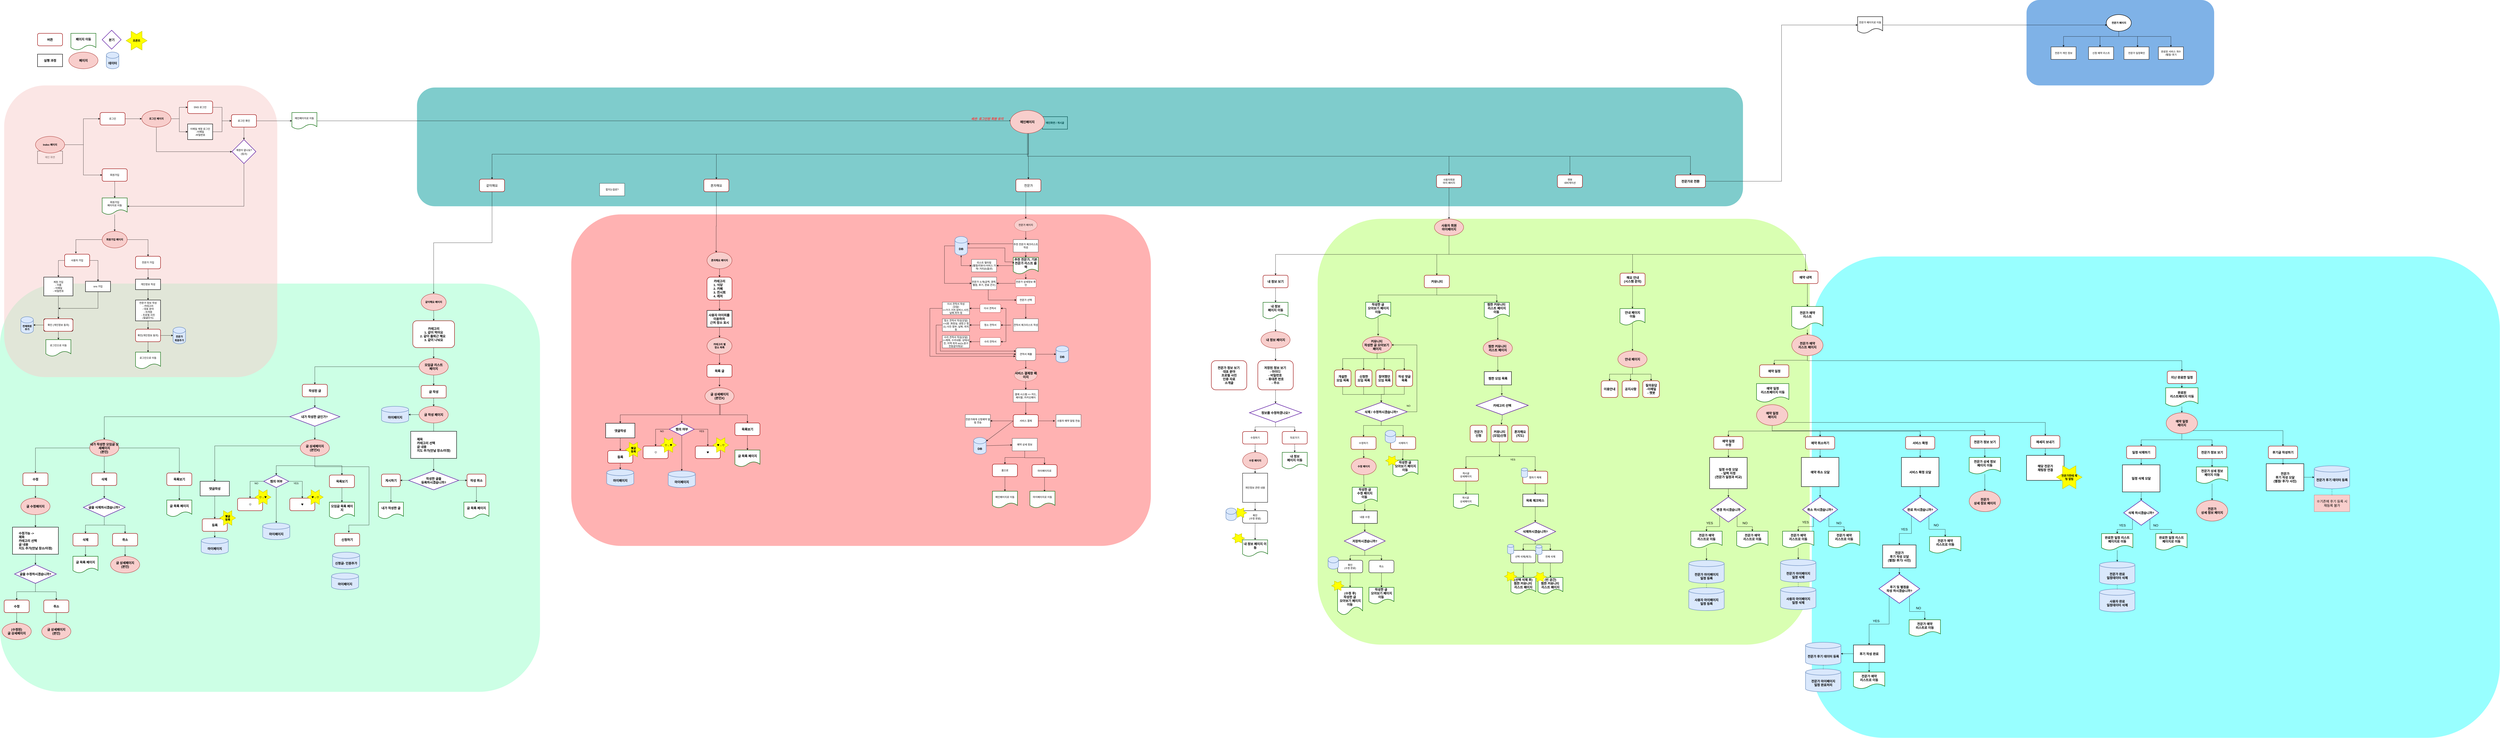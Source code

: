 <mxfile version="14.4.3" type="device"><diagram id="9ClcoQOKEDVseTSVL8FT" name="Page-1"><mxGraphModel dx="2322" dy="2422" grid="1" gridSize="10" guides="1" tooltips="1" connect="1" arrows="1" fold="1" page="1" pageScale="1" pageWidth="900" pageHeight="1600" background="none" math="0" shadow="0"><root><mxCell id="0"/><mxCell id="1" parent="0"/><mxCell id="qe3z5V9Z6k_DKuf9UsB3-24" value="" style="rounded=1;whiteSpace=wrap;html=1;strokeWidth=2;fontSize=12;fontColor=#292929;strokeColor=none;opacity=50;fillColor=#99FFCC;" parent="1" vertex="1"><mxGeometry x="-830" y="1241" width="2590" height="1959.5" as="geometry"/></mxCell><mxCell id="qe3z5V9Z6k_DKuf9UsB3-22" value="" style="rounded=1;whiteSpace=wrap;html=1;strokeWidth=2;fontSize=12;fontColor=#292929;strokeColor=none;opacity=50;fillColor=#FF6666;" parent="1" vertex="1"><mxGeometry x="1910" y="909" width="2780" height="1591" as="geometry"/></mxCell><mxCell id="qe3z5V9Z6k_DKuf9UsB3-21" value="" style="rounded=1;whiteSpace=wrap;html=1;strokeWidth=2;fontSize=12;fontColor=#292929;strokeColor=none;opacity=50;fillColor=#33FFFF;" parent="1" vertex="1"><mxGeometry x="7860" y="1111" width="3300" height="2310" as="geometry"/></mxCell><mxCell id="qe3z5V9Z6k_DKuf9UsB3-20" value="" style="rounded=1;whiteSpace=wrap;html=1;strokeWidth=2;fontSize=12;fontColor=#292929;strokeColor=none;opacity=50;fillColor=#B3FF66;" parent="1" vertex="1"><mxGeometry x="5490" y="930" width="2360" height="2044" as="geometry"/></mxCell><mxCell id="goe1Vs8KT3cZeSsGgG90-31" value="메인 화면" style="whiteSpace=wrap;html=1;strokeWidth=2;fontStyle=0;fontSize=12;" parent="1" vertex="1"><mxGeometry x="-650" y="605" width="120" height="60" as="geometry"/></mxCell><mxCell id="l721hVRRbjUwLPXYYCqe-73" value="메인화면 / 게시글" style="whiteSpace=wrap;html=1;fontStyle=1;strokeWidth=2;" parent="1" vertex="1"><mxGeometry x="4170" y="440" width="120" height="60" as="geometry"/></mxCell><mxCell id="goe1Vs8KT3cZeSsGgG90-7" value="" style="rounded=1;whiteSpace=wrap;html=1;strokeWidth=2;fontSize=12;fontColor=#292929;strokeColor=none;opacity=50;fillColor=#009999;" parent="1" vertex="1"><mxGeometry x="1170" y="300" width="6360" height="570" as="geometry"/></mxCell><mxCell id="DPNZaCs1-RxgRRBVSVrO-9" value="" style="rounded=1;whiteSpace=wrap;html=1;strokeWidth=2;fontSize=12;fontColor=#292929;strokeColor=none;opacity=50;fillColor=#F8CECC;" parent="1" vertex="1"><mxGeometry x="-810" y="290" width="1310" height="1400" as="geometry"/></mxCell><mxCell id="KNJnpTQQhmr5LQe-6gvR-15" value="" style="edgeStyle=orthogonalEdgeStyle;rounded=0;orthogonalLoop=1;jettySize=auto;html=1;" parent="1" edge="1"><mxGeometry relative="1" as="geometry"><mxPoint x="-550" y="1210" as="targetPoint"/><Array as="points"><mxPoint x="-550" y="1130"/></Array><mxPoint x="-520" y="1130.059" as="sourcePoint"/></mxGeometry></mxCell><mxCell id="KNJnpTQQhmr5LQe-6gvR-17" value="" style="edgeStyle=orthogonalEdgeStyle;rounded=0;orthogonalLoop=1;jettySize=auto;html=1;exitX=1;exitY=0.5;exitDx=0;exitDy=0;" parent="1" source="l721hVRRbjUwLPXYYCqe-17" target="KNJnpTQQhmr5LQe-6gvR-16" edge="1"><mxGeometry relative="1" as="geometry"><Array as="points"><mxPoint x="-360" y="1130"/></Array><mxPoint x="-420" y="1130.059" as="sourcePoint"/></mxGeometry></mxCell><mxCell id="KNJnpTQQhmr5LQe-6gvR-26" value="" style="edgeStyle=orthogonalEdgeStyle;rounded=0;orthogonalLoop=1;jettySize=auto;html=1;" parent="1" target="KNJnpTQQhmr5LQe-6gvR-25" edge="1"><mxGeometry relative="1" as="geometry"><mxPoint x="-120" y="1170" as="sourcePoint"/></mxGeometry></mxCell><mxCell id="KNJnpTQQhmr5LQe-6gvR-13" value="" style="edgeStyle=orthogonalEdgeStyle;rounded=0;orthogonalLoop=1;jettySize=auto;html=1;" parent="1" source="KNJnpTQQhmr5LQe-6gvR-11" target="KNJnpTQQhmr5LQe-6gvR-12" edge="1"><mxGeometry relative="1" as="geometry"/></mxCell><mxCell id="KNJnpTQQhmr5LQe-6gvR-11" value="계정 가입&lt;br&gt;- 이름&lt;br&gt;- 이메일&amp;nbsp;&lt;br&gt;- 비밀번호" style="rounded=0;whiteSpace=wrap;html=1;absoluteArcSize=1;arcSize=14;strokeWidth=2;" parent="1" vertex="1"><mxGeometry x="-620" y="1210" width="140" height="90" as="geometry"/></mxCell><mxCell id="KNJnpTQQhmr5LQe-6gvR-70" value="" style="edgeStyle=elbowEdgeStyle;rounded=0;orthogonalLoop=1;jettySize=auto;elbow=vertical;html=1;" parent="1" source="KNJnpTQQhmr5LQe-6gvR-12" target="KNJnpTQQhmr5LQe-6gvR-69" edge="1"><mxGeometry relative="1" as="geometry"/></mxCell><mxCell id="KNJnpTQQhmr5LQe-6gvR-12" value="확인 (개인정보 동의)" style="rounded=1;whiteSpace=wrap;html=1;absoluteArcSize=1;arcSize=14;strokeWidth=2;" parent="1" vertex="1"><mxGeometry x="-620" y="1410" width="140" height="60" as="geometry"/></mxCell><mxCell id="goe1Vs8KT3cZeSsGgG90-23" style="edgeStyle=orthogonalEdgeStyle;rounded=0;orthogonalLoop=1;jettySize=auto;html=1;fontSize=12;" parent="1" source="KNJnpTQQhmr5LQe-6gvR-16" edge="1"><mxGeometry relative="1" as="geometry"><mxPoint x="-550" y="1360" as="targetPoint"/><Array as="points"><mxPoint x="-360" y="1360"/></Array></mxGeometry></mxCell><mxCell id="KNJnpTQQhmr5LQe-6gvR-16" value="sns 가입" style="whiteSpace=wrap;html=1;strokeWidth=2;rounded=0;" parent="1" vertex="1"><mxGeometry x="-420" y="1230" width="120" height="50" as="geometry"/></mxCell><mxCell id="l721hVRRbjUwLPXYYCqe-44" style="edgeStyle=orthogonalEdgeStyle;rounded=0;orthogonalLoop=1;jettySize=auto;html=1;entryX=0;entryY=0.5;entryDx=0;entryDy=0;fontSize=12;fontColor=#292929;" parent="1" source="KNJnpTQQhmr5LQe-6gvR-46" target="l721hVRRbjUwLPXYYCqe-42" edge="1"><mxGeometry relative="1" as="geometry"/></mxCell><mxCell id="KNJnpTQQhmr5LQe-6gvR-46" value="&lt;span&gt;이메일 계정 로그인&lt;br&gt;-이메일&lt;br&gt;-비밀번호&lt;br&gt;&lt;/span&gt;" style="whiteSpace=wrap;html=1;strokeWidth=2;" parent="1" vertex="1"><mxGeometry x="70" y="475" width="120" height="75" as="geometry"/></mxCell><mxCell id="l721hVRRbjUwLPXYYCqe-45" style="edgeStyle=orthogonalEdgeStyle;rounded=0;orthogonalLoop=1;jettySize=auto;html=1;entryX=0;entryY=0.5;entryDx=0;entryDy=0;fontSize=12;fontColor=#292929;" parent="1" source="KNJnpTQQhmr5LQe-6gvR-48" target="l721hVRRbjUwLPXYYCqe-42" edge="1"><mxGeometry relative="1" as="geometry"/></mxCell><mxCell id="KNJnpTQQhmr5LQe-6gvR-48" value="SNS 로그인" style="whiteSpace=wrap;html=1;strokeWidth=2;rounded=1;strokeColor=#990000;" parent="1" vertex="1"><mxGeometry x="70" y="365" width="120" height="60" as="geometry"/></mxCell><mxCell id="l721hVRRbjUwLPXYYCqe-39" style="edgeStyle=orthogonalEdgeStyle;rounded=0;orthogonalLoop=1;jettySize=auto;html=1;entryX=0;entryY=0.5;entryDx=0;entryDy=0;fontSize=12;fontColor=#292929;" parent="1" source="KNJnpTQQhmr5LQe-6gvR-60" target="l721hVRRbjUwLPXYYCqe-16" edge="1"><mxGeometry relative="1" as="geometry"><Array as="points"><mxPoint x="-430" y="575"/><mxPoint x="-430" y="450"/></Array></mxGeometry></mxCell><mxCell id="l721hVRRbjUwLPXYYCqe-41" style="edgeStyle=orthogonalEdgeStyle;rounded=0;orthogonalLoop=1;jettySize=auto;html=1;entryX=0;entryY=0.5;entryDx=0;entryDy=0;fontSize=12;fontColor=#292929;" parent="1" source="KNJnpTQQhmr5LQe-6gvR-60" target="l721hVRRbjUwLPXYYCqe-2" edge="1"><mxGeometry relative="1" as="geometry"/></mxCell><mxCell id="KNJnpTQQhmr5LQe-6gvR-60" value="&lt;font style=&quot;font-size: 12px;&quot;&gt;Index 페이지&lt;/font&gt;" style="strokeWidth=2;html=1;shape=mxgraph.flowchart.start_1;whiteSpace=wrap;rounded=0;fontStyle=1;strokeColor=#b85450;fontSize=12;fillColor=#f8cecc;" parent="1" vertex="1"><mxGeometry x="-660" y="534.5" width="140" height="80" as="geometry"/></mxCell><mxCell id="daenOq1Y88vF0x8HgHX0-451" style="edgeStyle=orthogonalEdgeStyle;rounded=0;orthogonalLoop=1;jettySize=auto;html=1;entryX=0;entryY=0.5;entryDx=0;entryDy=0;" parent="1" source="KNJnpTQQhmr5LQe-6gvR-65" target="l721hVRRbjUwLPXYYCqe-34" edge="1"><mxGeometry relative="1" as="geometry"><Array as="points"><mxPoint x="4015" y="460"/></Array></mxGeometry></mxCell><mxCell id="KNJnpTQQhmr5LQe-6gvR-65" value="메인페이지로 이동" style="shape=document;whiteSpace=wrap;html=1;boundedLbl=1;strokeWidth=2;strokeColor=#006600;" parent="1" vertex="1"><mxGeometry x="570" y="420" width="120" height="80" as="geometry"/></mxCell><mxCell id="KNJnpTQQhmr5LQe-6gvR-69" value="로그인으로 이동" style="shape=document;whiteSpace=wrap;html=1;boundedLbl=1;strokeWidth=2;strokeColor=#006600;" parent="1" vertex="1"><mxGeometry x="-610" y="1510" width="120" height="80" as="geometry"/></mxCell><mxCell id="goe1Vs8KT3cZeSsGgG90-18" value="" style="edgeStyle=orthogonalEdgeStyle;rounded=0;orthogonalLoop=1;jettySize=auto;html=1;fontSize=12;" parent="1" target="goe1Vs8KT3cZeSsGgG90-17" edge="1"><mxGeometry relative="1" as="geometry"><mxPoint x="-280" y="750" as="sourcePoint"/></mxGeometry></mxCell><mxCell id="l721hVRRbjUwLPXYYCqe-2" value="&lt;span style=&quot;font-size: 12px;&quot;&gt;회원가입&lt;/span&gt;" style="rounded=1;whiteSpace=wrap;html=1;strokeWidth=2;strokeColor=#990000;fontSize=12;" parent="1" vertex="1"><mxGeometry x="-340" y="690" width="120" height="60" as="geometry"/></mxCell><mxCell id="l721hVRRbjUwLPXYYCqe-3" value="&lt;b style=&quot;font-size: 15px;&quot;&gt;버튼&lt;/b&gt;" style="rounded=1;whiteSpace=wrap;html=1;strokeWidth=2;fontSize=15;strokeColor=#990000;" parent="1" vertex="1"><mxGeometry x="-650" y="40" width="120" height="60" as="geometry"/></mxCell><mxCell id="l721hVRRbjUwLPXYYCqe-4" value="실행 과정" style="whiteSpace=wrap;html=1;strokeWidth=2;fontStyle=1;fontSize=15;" parent="1" vertex="1"><mxGeometry x="-650" y="140" width="120" height="60" as="geometry"/></mxCell><mxCell id="l721hVRRbjUwLPXYYCqe-5" value="페이지 이동" style="shape=document;whiteSpace=wrap;html=1;boundedLbl=1;strokeWidth=2;fontStyle=1;fontSize=15;strokeColor=#006600;" parent="1" vertex="1"><mxGeometry x="-490" y="40" width="120" height="80" as="geometry"/></mxCell><mxCell id="l721hVRRbjUwLPXYYCqe-6" value="&lt;font style=&quot;font-size: 15px&quot;&gt;페이지&lt;/font&gt;" style="strokeWidth=2;html=1;shape=mxgraph.flowchart.start_1;whiteSpace=wrap;rounded=0;fontStyle=1;fillColor=#f8cecc;strokeColor=#b85450;" parent="1" vertex="1"><mxGeometry x="-500" y="130" width="140" height="80" as="geometry"/></mxCell><mxCell id="goe1Vs8KT3cZeSsGgG90-20" style="edgeStyle=orthogonalEdgeStyle;rounded=0;orthogonalLoop=1;jettySize=auto;html=1;entryX=1;entryY=0.5;entryDx=0;entryDy=0;fontSize=12;" parent="1" source="l721hVRRbjUwLPXYYCqe-7" target="goe1Vs8KT3cZeSsGgG90-17" edge="1"><mxGeometry relative="1" as="geometry"><Array as="points"><mxPoint x="340" y="870"/></Array></mxGeometry></mxCell><mxCell id="l721hVRRbjUwLPXYYCqe-7" value="&lt;span style=&quot;font-size: 12px ; font-weight: 400&quot;&gt;계정이 없나요?&lt;/span&gt;&lt;br style=&quot;font-size: 12px ; font-weight: 400&quot;&gt;&lt;span style=&quot;font-size: 12px ; font-weight: 400&quot;&gt;(링크)&lt;/span&gt;" style="rhombus;whiteSpace=wrap;html=1;rounded=0;strokeWidth=2;fontSize=15;fontStyle=1;strokeColor=#4C0099;" parent="1" vertex="1"><mxGeometry x="282.5" y="550" width="115" height="115" as="geometry"/></mxCell><mxCell id="l721hVRRbjUwLPXYYCqe-36" style="edgeStyle=orthogonalEdgeStyle;rounded=0;orthogonalLoop=1;jettySize=auto;html=1;entryX=0;entryY=0.5;entryDx=0;entryDy=0;entryPerimeter=0;fontSize=12;fontColor=#292929;" parent="1" source="l721hVRRbjUwLPXYYCqe-16" target="l721hVRRbjUwLPXYYCqe-30" edge="1"><mxGeometry relative="1" as="geometry"/></mxCell><mxCell id="l721hVRRbjUwLPXYYCqe-16" value="&lt;span style=&quot;font-size: 12px;&quot;&gt;로그인&lt;/span&gt;" style="rounded=1;whiteSpace=wrap;html=1;strokeWidth=2;strokeColor=#990000;fontSize=12;" parent="1" vertex="1"><mxGeometry x="-350" y="420" width="120" height="60" as="geometry"/></mxCell><mxCell id="l721hVRRbjUwLPXYYCqe-17" value="&lt;span&gt;사용자 가입&lt;/span&gt;" style="rounded=1;whiteSpace=wrap;html=1;strokeWidth=2;strokeColor=#292929;fontStyle=0" parent="1" vertex="1"><mxGeometry x="-520" y="1100" width="120" height="60" as="geometry"/></mxCell><mxCell id="l721hVRRbjUwLPXYYCqe-18" value="&lt;span&gt;전문가 가입&lt;/span&gt;" style="rounded=1;whiteSpace=wrap;html=1;strokeWidth=2;strokeColor=#292929;fontStyle=0" parent="1" vertex="1"><mxGeometry x="-180" y="1110" width="120" height="60" as="geometry"/></mxCell><mxCell id="l721hVRRbjUwLPXYYCqe-26" style="edgeStyle=orthogonalEdgeStyle;rounded=0;orthogonalLoop=1;jettySize=auto;html=1;entryX=0.45;entryY=-0.056;entryDx=0;entryDy=0;entryPerimeter=0;fontSize=12;fontColor=#292929;" parent="1" source="l721hVRRbjUwLPXYYCqe-23" target="l721hVRRbjUwLPXYYCqe-17" edge="1"><mxGeometry relative="1" as="geometry"/></mxCell><mxCell id="l721hVRRbjUwLPXYYCqe-27" style="edgeStyle=orthogonalEdgeStyle;rounded=0;orthogonalLoop=1;jettySize=auto;html=1;entryX=0.5;entryY=0;entryDx=0;entryDy=0;fontSize=12;fontColor=#292929;" parent="1" source="l721hVRRbjUwLPXYYCqe-23" target="l721hVRRbjUwLPXYYCqe-18" edge="1"><mxGeometry relative="1" as="geometry"><Array as="points"><mxPoint x="-120" y="1030"/></Array></mxGeometry></mxCell><mxCell id="l721hVRRbjUwLPXYYCqe-23" value="회원가입 페이지" style="ellipse;whiteSpace=wrap;html=1;rounded=1;strokeColor=#b85450;strokeWidth=2;fontStyle=1;fillColor=#f8cecc;" parent="1" vertex="1"><mxGeometry x="-340" y="990" width="120" height="80" as="geometry"/></mxCell><mxCell id="l721hVRRbjUwLPXYYCqe-37" style="edgeStyle=orthogonalEdgeStyle;rounded=0;orthogonalLoop=1;jettySize=auto;html=1;fontSize=12;fontColor=#292929;" parent="1" source="l721hVRRbjUwLPXYYCqe-30" target="KNJnpTQQhmr5LQe-6gvR-48" edge="1"><mxGeometry relative="1" as="geometry"/></mxCell><mxCell id="l721hVRRbjUwLPXYYCqe-38" style="edgeStyle=orthogonalEdgeStyle;rounded=0;orthogonalLoop=1;jettySize=auto;html=1;entryX=0;entryY=0.5;entryDx=0;entryDy=0;fontSize=12;fontColor=#292929;" parent="1" source="l721hVRRbjUwLPXYYCqe-30" target="KNJnpTQQhmr5LQe-6gvR-46" edge="1"><mxGeometry relative="1" as="geometry"/></mxCell><mxCell id="l721hVRRbjUwLPXYYCqe-53" style="edgeStyle=orthogonalEdgeStyle;rounded=0;orthogonalLoop=1;jettySize=auto;html=1;entryX=0;entryY=0.5;entryDx=0;entryDy=0;fontSize=12;fontColor=#292929;" parent="1" source="l721hVRRbjUwLPXYYCqe-30" target="l721hVRRbjUwLPXYYCqe-7" edge="1"><mxGeometry relative="1" as="geometry"><Array as="points"><mxPoint x="-80" y="608"/><mxPoint x="279" y="608"/></Array><mxPoint x="279.28" y="587.32" as="targetPoint"/></mxGeometry></mxCell><mxCell id="l721hVRRbjUwLPXYYCqe-30" value="&lt;span style=&quot;font-size: 12px;&quot;&gt;로그인 페이지&lt;/span&gt;" style="strokeWidth=2;html=1;shape=mxgraph.flowchart.start_1;whiteSpace=wrap;rounded=1;fontStyle=1;strokeColor=#b85450;fontColor=#000000;fontSize=12;fillColor=#f8cecc;" parent="1" vertex="1"><mxGeometry x="-150" y="410" width="140" height="80" as="geometry"/></mxCell><mxCell id="l721hVRRbjUwLPXYYCqe-66" style="edgeStyle=orthogonalEdgeStyle;rounded=0;orthogonalLoop=1;jettySize=auto;html=1;entryX=0.5;entryY=0;entryDx=0;entryDy=0;fontSize=15;fontColor=#FF3333;" parent="1" source="l721hVRRbjUwLPXYYCqe-34" target="l721hVRRbjUwLPXYYCqe-64" edge="1"><mxGeometry relative="1" as="geometry"><Array as="points"><mxPoint x="4103" y="630"/></Array></mxGeometry></mxCell><mxCell id="daenOq1Y88vF0x8HgHX0-238" style="edgeStyle=orthogonalEdgeStyle;rounded=0;orthogonalLoop=1;jettySize=auto;html=1;entryX=0.5;entryY=0;entryDx=0;entryDy=0;" parent="1" source="l721hVRRbjUwLPXYYCqe-34" target="daenOq1Y88vF0x8HgHX0-88" edge="1"><mxGeometry relative="1" as="geometry"><mxPoint x="2590" y="770" as="targetPoint"/><Array as="points"><mxPoint x="4103" y="620"/><mxPoint x="2606" y="620"/></Array></mxGeometry></mxCell><mxCell id="daenOq1Y88vF0x8HgHX0-449" style="edgeStyle=orthogonalEdgeStyle;rounded=0;orthogonalLoop=1;jettySize=auto;html=1;entryX=0.5;entryY=0;entryDx=0;entryDy=0;" parent="1" source="l721hVRRbjUwLPXYYCqe-34" target="l721hVRRbjUwLPXYYCqe-62" edge="1"><mxGeometry relative="1" as="geometry"><mxPoint x="3350" y="640" as="targetPoint"/><Array as="points"><mxPoint x="4103" y="620"/><mxPoint x="1530" y="620"/></Array></mxGeometry></mxCell><mxCell id="qe3z5V9Z6k_DKuf9UsB3-2" style="edgeStyle=orthogonalEdgeStyle;rounded=0;orthogonalLoop=1;jettySize=auto;html=1;" parent="1" source="l721hVRRbjUwLPXYYCqe-34" edge="1"><mxGeometry relative="1" as="geometry"><mxPoint x="6120" y="720" as="targetPoint"/><Array as="points"><mxPoint x="4098" y="630"/><mxPoint x="6120" y="630"/></Array></mxGeometry></mxCell><mxCell id="qe3z5V9Z6k_DKuf9UsB3-4" style="edgeStyle=orthogonalEdgeStyle;rounded=0;orthogonalLoop=1;jettySize=auto;html=1;" parent="1" source="l721hVRRbjUwLPXYYCqe-34" edge="1"><mxGeometry relative="1" as="geometry"><mxPoint x="6700" y="720" as="targetPoint"/><Array as="points"><mxPoint x="4098" y="630"/><mxPoint x="6700" y="630"/></Array></mxGeometry></mxCell><mxCell id="qe3z5V9Z6k_DKuf9UsB3-17" style="edgeStyle=orthogonalEdgeStyle;rounded=0;orthogonalLoop=1;jettySize=auto;html=1;entryX=0.5;entryY=0;entryDx=0;entryDy=0;" parent="1" source="l721hVRRbjUwLPXYYCqe-34" target="mQvnZcYYcdo1WRahI08O-46" edge="1"><mxGeometry relative="1" as="geometry"><Array as="points"><mxPoint x="4098" y="630"/><mxPoint x="7278" y="630"/></Array></mxGeometry></mxCell><mxCell id="l721hVRRbjUwLPXYYCqe-34" value="&lt;font style=&quot;font-size: 15px&quot;&gt;메인페이지&lt;/font&gt;" style="ellipse;whiteSpace=wrap;html=1;strokeWidth=2;fontStyle=1;rounded=1;strokeColor=#b85450;fillColor=#f8cecc;" parent="1" vertex="1"><mxGeometry x="4015.48" y="410" width="165.03" height="110.02" as="geometry"/></mxCell><mxCell id="l721hVRRbjUwLPXYYCqe-148" style="edgeStyle=orthogonalEdgeStyle;rounded=0;orthogonalLoop=1;jettySize=auto;html=1;entryX=0;entryY=0.5;entryDx=0;entryDy=0;fontSize=15;fontColor=#FF3333;" parent="1" source="l721hVRRbjUwLPXYYCqe-42" target="KNJnpTQQhmr5LQe-6gvR-65" edge="1"><mxGeometry relative="1" as="geometry"/></mxCell><mxCell id="DPNZaCs1-RxgRRBVSVrO-7" style="edgeStyle=orthogonalEdgeStyle;rounded=0;orthogonalLoop=1;jettySize=auto;html=1;entryX=0.5;entryY=0;entryDx=0;entryDy=0;" parent="1" source="l721hVRRbjUwLPXYYCqe-42" target="l721hVRRbjUwLPXYYCqe-7" edge="1"><mxGeometry relative="1" as="geometry"/></mxCell><mxCell id="l721hVRRbjUwLPXYYCqe-42" value="로그인 확인" style="rounded=1;whiteSpace=wrap;html=1;strokeWidth=2;strokeColor=#292929;fontStyle=0" parent="1" vertex="1"><mxGeometry x="280" y="430" width="120" height="60" as="geometry"/></mxCell><mxCell id="daenOq1Y88vF0x8HgHX0-961" style="edgeStyle=orthogonalEdgeStyle;rounded=0;orthogonalLoop=1;jettySize=auto;html=1;" parent="1" source="l721hVRRbjUwLPXYYCqe-58" target="daenOq1Y88vF0x8HgHX0-824" edge="1"><mxGeometry relative="1" as="geometry"><Array as="points"><mxPoint x="6120" y="831"/><mxPoint x="6120" y="831"/></Array></mxGeometry></mxCell><mxCell id="l721hVRRbjUwLPXYYCqe-58" value="사용자회원 &lt;br&gt;마이 페이지" style="rounded=1;whiteSpace=wrap;html=1;strokeWidth=2;strokeColor=#990000;" parent="1" vertex="1"><mxGeometry x="6060" y="720.0" width="120" height="60" as="geometry"/></mxCell><mxCell id="l721hVRRbjUwLPXYYCqe-60" value="세션: 로그인된 회원 유지" style="text;html=1;strokeColor=none;fillColor=none;align=center;verticalAlign=middle;whiteSpace=wrap;rounded=0;fontSize=15;opacity=50;fontStyle=3;fontColor=#FF3333;" parent="1" vertex="1"><mxGeometry x="3820" y="440" width="170" height="20" as="geometry"/></mxCell><mxCell id="daenOq1Y88vF0x8HgHX0-450" style="edgeStyle=orthogonalEdgeStyle;rounded=0;orthogonalLoop=1;jettySize=auto;html=1;exitX=0.5;exitY=1;exitDx=0;exitDy=0;entryX=0.5;entryY=0;entryDx=0;entryDy=0;" parent="1" source="l721hVRRbjUwLPXYYCqe-62" target="daenOq1Y88vF0x8HgHX0-135" edge="1"><mxGeometry relative="1" as="geometry"/></mxCell><mxCell id="l721hVRRbjUwLPXYYCqe-62" value="같이해요" style="rounded=1;whiteSpace=wrap;html=1;strokeWidth=2;strokeColor=#990000;fontSize=15;" parent="1" vertex="1"><mxGeometry x="1470.0" y="740.0" width="120" height="60" as="geometry"/></mxCell><mxCell id="mQvnZcYYcdo1WRahI08O-1" style="edgeStyle=orthogonalEdgeStyle;rounded=0;orthogonalLoop=1;jettySize=auto;html=1;entryX=0.5;entryY=0;entryDx=0;entryDy=0;" parent="1" source="l721hVRRbjUwLPXYYCqe-64" target="daenOq1Y88vF0x8HgHX0-1074" edge="1"><mxGeometry relative="1" as="geometry"><Array as="points"><mxPoint x="4090" y="830"/><mxPoint x="4090" y="830"/></Array></mxGeometry></mxCell><mxCell id="l721hVRRbjUwLPXYYCqe-64" value="전문가" style="rounded=1;whiteSpace=wrap;html=1;strokeWidth=2;strokeColor=#990000;fontSize=15;" parent="1" vertex="1"><mxGeometry x="4042.51" y="740.0" width="120" height="60" as="geometry"/></mxCell><mxCell id="DPNZaCs1-RxgRRBVSVrO-8" value="&lt;span style=&quot;font-size: 15px;&quot;&gt;분기&lt;/span&gt;" style="rhombus;whiteSpace=wrap;html=1;rounded=0;strokeWidth=2;fontSize=15;fontStyle=1;strokeColor=#4C0099;" parent="1" vertex="1"><mxGeometry x="-340" y="25" width="91" height="91" as="geometry"/></mxCell><mxCell id="DPNZaCs1-RxgRRBVSVrO-10" value="데이터" style="shape=cylinder3;whiteSpace=wrap;html=1;boundedLbl=1;backgroundOutline=1;size=15;fontSize=15;strokeWidth=2;perimeterSpacing=0;fontStyle=1;fillColor=#dae8fc;strokeColor=#6c8ebf;" parent="1" vertex="1"><mxGeometry x="-320" y="130" width="60" height="80" as="geometry"/></mxCell><mxCell id="DPNZaCs1-RxgRRBVSVrO-22" value="" style="group;" parent="1" vertex="1" connectable="0"><mxGeometry x="-230" y="30" width="105" height="90" as="geometry"/></mxCell><mxCell id="J1KnMGVIs6eFIW9oiUWD-2" value="" style="group" parent="DPNZaCs1-RxgRRBVSVrO-22" vertex="1" connectable="0"><mxGeometry x="5" width="100" height="90" as="geometry"/></mxCell><mxCell id="DPNZaCs1-RxgRRBVSVrO-20" value="" style="verticalLabelPosition=bottom;verticalAlign=top;html=1;shape=mxgraph.basic.6_point_star;strokeWidth=2;fontSize=15;fillColor=#FFFF00;strokeColor=#CCCC00;" parent="J1KnMGVIs6eFIW9oiUWD-2" vertex="1"><mxGeometry width="100" height="90" as="geometry"/></mxCell><mxCell id="DPNZaCs1-RxgRRBVSVrO-21" value="&lt;b&gt;프론트&lt;/b&gt;" style="text;html=1;strokeColor=none;fillColor=none;align=center;verticalAlign=middle;whiteSpace=wrap;rounded=0;fontSize=13;" parent="J1KnMGVIs6eFIW9oiUWD-2" vertex="1"><mxGeometry x="25" y="35" width="50" height="20" as="geometry"/></mxCell><mxCell id="goe1Vs8KT3cZeSsGgG90-1" value="&lt;span&gt;사용자 가입&lt;/span&gt;" style="rounded=1;whiteSpace=wrap;html=1;strokeWidth=2;strokeColor=#990000;" parent="1" vertex="1"><mxGeometry x="-520" y="1100" width="120" height="60" as="geometry"/></mxCell><mxCell id="goe1Vs8KT3cZeSsGgG90-2" value="&lt;span&gt;전문가 가입&lt;/span&gt;" style="rounded=1;whiteSpace=wrap;html=1;strokeWidth=2;strokeColor=#990000;" parent="1" vertex="1"><mxGeometry x="-180" y="1110" width="120" height="60" as="geometry"/></mxCell><mxCell id="goe1Vs8KT3cZeSsGgG90-3" value="로그인 확인" style="rounded=1;whiteSpace=wrap;html=1;strokeWidth=2;strokeColor=#990000;" parent="1" vertex="1"><mxGeometry x="280" y="430" width="120" height="60" as="geometry"/></mxCell><mxCell id="goe1Vs8KT3cZeSsGgG90-15" style="edgeStyle=orthogonalEdgeStyle;rounded=0;orthogonalLoop=1;jettySize=auto;html=1;entryX=1;entryY=0.5;entryDx=0;entryDy=0;entryPerimeter=0;fontSize=12;" parent="1" source="goe1Vs8KT3cZeSsGgG90-4" target="goe1Vs8KT3cZeSsGgG90-14" edge="1"><mxGeometry relative="1" as="geometry"/></mxCell><mxCell id="goe1Vs8KT3cZeSsGgG90-4" value="확인 (개인정보 동의)" style="rounded=1;whiteSpace=wrap;html=1;absoluteArcSize=1;strokeWidth=2;strokeColor=#990000;" parent="1" vertex="1"><mxGeometry x="-620" y="1410" width="140" height="60" as="geometry"/></mxCell><mxCell id="goe1Vs8KT3cZeSsGgG90-14" value="전체회원&lt;br style=&quot;font-size: 12px&quot;&gt;추가" style="shape=cylinder3;whiteSpace=wrap;html=1;boundedLbl=1;backgroundOutline=1;size=15;fontSize=12;strokeWidth=2;perimeterSpacing=0;fontStyle=1;fillColor=#dae8fc;strokeColor=#6c8ebf;" parent="1" vertex="1"><mxGeometry x="-730" y="1400" width="60" height="80" as="geometry"/></mxCell><mxCell id="goe1Vs8KT3cZeSsGgG90-19" style="edgeStyle=orthogonalEdgeStyle;rounded=0;orthogonalLoop=1;jettySize=auto;html=1;entryX=0.5;entryY=0;entryDx=0;entryDy=0;fontSize=12;" parent="1" source="goe1Vs8KT3cZeSsGgG90-17" target="l721hVRRbjUwLPXYYCqe-23" edge="1"><mxGeometry relative="1" as="geometry"/></mxCell><mxCell id="goe1Vs8KT3cZeSsGgG90-17" value="회원가입&lt;br&gt;페이지로 이동" style="shape=document;whiteSpace=wrap;html=1;boundedLbl=1;strokeColor=#006600;strokeWidth=2;" parent="1" vertex="1"><mxGeometry x="-340" y="830" width="120" height="80" as="geometry"/></mxCell><mxCell id="daenOq1Y88vF0x8HgHX0-823" value="작성한 글&amp;nbsp;&lt;br&gt;모아보기 페이지&lt;br&gt;이동&amp;nbsp;" style="shape=document;whiteSpace=wrap;html=1;boundedLbl=1;strokeWidth=2;fontStyle=1;fontSize=15;strokeColor=#006600;" parent="1" vertex="1"><mxGeometry x="5851" y="2088.5" width="120" height="80" as="geometry"/></mxCell><mxCell id="daenOq1Y88vF0x8HgHX0-824" value="&lt;font style=&quot;font-size: 15px&quot;&gt;사용자 회원 &lt;br&gt;마이페이지&lt;/font&gt;" style="strokeWidth=2;html=1;shape=mxgraph.flowchart.start_1;whiteSpace=wrap;rounded=0;fontStyle=1;fillColor=#f8cecc;strokeColor=#b85450;" parent="1" vertex="1"><mxGeometry x="6050" y="931" width="140" height="80" as="geometry"/></mxCell><mxCell id="daenOq1Y88vF0x8HgHX0-825" value="&lt;b&gt;내 정보 보기&lt;/b&gt;" style="rounded=1;whiteSpace=wrap;html=1;strokeWidth=2;fontSize=15;strokeColor=#990000;" parent="1" vertex="1"><mxGeometry x="5228" y="1201" width="120" height="60" as="geometry"/></mxCell><mxCell id="daenOq1Y88vF0x8HgHX0-826" style="edgeStyle=orthogonalEdgeStyle;rounded=0;orthogonalLoop=1;jettySize=auto;html=1;exitX=0.5;exitY=1;exitDx=0;exitDy=0;exitPerimeter=0;entryX=0.5;entryY=0;entryDx=0;entryDy=0;" parent="1" source="daenOq1Y88vF0x8HgHX0-824" target="daenOq1Y88vF0x8HgHX0-825" edge="1"><mxGeometry x="5050" y="931" as="geometry"><Array as="points"><mxPoint x="6120" y="1101"/><mxPoint x="5288" y="1101"/></Array></mxGeometry></mxCell><mxCell id="daenOq1Y88vF0x8HgHX0-827" value="&lt;b&gt;커뮤니티&lt;/b&gt;" style="rounded=1;whiteSpace=wrap;html=1;strokeWidth=2;fontSize=15;strokeColor=#990000;" parent="1" vertex="1"><mxGeometry x="6001.5" y="1201" width="120" height="60" as="geometry"/></mxCell><mxCell id="daenOq1Y88vF0x8HgHX0-828" style="edgeStyle=orthogonalEdgeStyle;rounded=0;orthogonalLoop=1;jettySize=auto;html=1;exitX=0.5;exitY=1;exitDx=0;exitDy=0;exitPerimeter=0;entryX=0.5;entryY=0;entryDx=0;entryDy=0;" parent="1" source="daenOq1Y88vF0x8HgHX0-824" target="daenOq1Y88vF0x8HgHX0-827" edge="1"><mxGeometry x="5050" y="931" as="geometry"><Array as="points"><mxPoint x="6120" y="1101"/><mxPoint x="6062" y="1101"/></Array></mxGeometry></mxCell><mxCell id="daenOq1Y88vF0x8HgHX0-962" style="edgeStyle=orthogonalEdgeStyle;rounded=0;orthogonalLoop=1;jettySize=auto;html=1;entryX=0.5;entryY=0;entryDx=0;entryDy=0;" parent="1" source="daenOq1Y88vF0x8HgHX0-829" target="daenOq1Y88vF0x8HgHX0-717" edge="1"><mxGeometry relative="1" as="geometry"><Array as="points"><mxPoint x="7839" y="1281"/><mxPoint x="7839" y="1281"/></Array></mxGeometry></mxCell><mxCell id="daenOq1Y88vF0x8HgHX0-829" value="&lt;b&gt;예약 내역&lt;/b&gt;" style="rounded=1;whiteSpace=wrap;html=1;strokeWidth=2;fontSize=15;strokeColor=#990000;" parent="1" vertex="1"><mxGeometry x="7770" y="1181" width="120" height="60" as="geometry"/></mxCell><mxCell id="daenOq1Y88vF0x8HgHX0-830" style="edgeStyle=orthogonalEdgeStyle;rounded=0;orthogonalLoop=1;jettySize=auto;html=1;exitX=0.5;exitY=1;exitDx=0;exitDy=0;exitPerimeter=0;entryX=0.5;entryY=0;entryDx=0;entryDy=0;" parent="1" source="daenOq1Y88vF0x8HgHX0-824" target="daenOq1Y88vF0x8HgHX0-829" edge="1"><mxGeometry x="5050" y="931" as="geometry"><mxPoint x="6640" y="1181" as="targetPoint"/><Array as="points"><mxPoint x="6120" y="1101"/><mxPoint x="7830" y="1101"/></Array></mxGeometry></mxCell><mxCell id="mQvnZcYYcdo1WRahI08O-25" style="edgeStyle=orthogonalEdgeStyle;rounded=0;orthogonalLoop=1;jettySize=auto;html=1;entryX=0.5;entryY=0;entryDx=0;entryDy=0;fontSize=12;" parent="1" source="daenOq1Y88vF0x8HgHX0-831" target="daenOq1Y88vF0x8HgHX0-887" edge="1"><mxGeometry relative="1" as="geometry"/></mxCell><mxCell id="daenOq1Y88vF0x8HgHX0-831" value="&lt;b&gt;해요 안내&lt;br&gt;(시스템 문의)&lt;br&gt;&lt;/b&gt;" style="rounded=1;whiteSpace=wrap;html=1;strokeWidth=2;fontSize=15;strokeColor=#990000;" parent="1" vertex="1"><mxGeometry x="6940.5" y="1191" width="120" height="60" as="geometry"/></mxCell><mxCell id="daenOq1Y88vF0x8HgHX0-832" style="edgeStyle=orthogonalEdgeStyle;rounded=0;orthogonalLoop=1;jettySize=auto;html=1;exitX=0.5;exitY=1;exitDx=0;exitDy=0;exitPerimeter=0;entryX=0.5;entryY=0;entryDx=0;entryDy=0;" parent="1" source="daenOq1Y88vF0x8HgHX0-824" target="daenOq1Y88vF0x8HgHX0-831" edge="1"><mxGeometry x="5050" y="931" as="geometry"/></mxCell><mxCell id="daenOq1Y88vF0x8HgHX0-833" value="내 정보&lt;br&gt;페이지 이동" style="shape=document;whiteSpace=wrap;html=1;boundedLbl=1;strokeWidth=2;fontStyle=1;fontSize=15;strokeColor=#006600;" parent="1" vertex="1"><mxGeometry x="5228" y="1331" width="120" height="80" as="geometry"/></mxCell><mxCell id="daenOq1Y88vF0x8HgHX0-834" style="edgeStyle=orthogonalEdgeStyle;rounded=0;orthogonalLoop=1;jettySize=auto;html=1;exitX=0.5;exitY=1;exitDx=0;exitDy=0;entryX=0.5;entryY=0;entryDx=0;entryDy=0;" parent="1" source="daenOq1Y88vF0x8HgHX0-825" target="daenOq1Y88vF0x8HgHX0-833" edge="1"><mxGeometry x="5050" y="931" as="geometry"/></mxCell><mxCell id="daenOq1Y88vF0x8HgHX0-835" value="&lt;font style=&quot;font-size: 15px&quot;&gt;내 정보 페이지&lt;/font&gt;" style="strokeWidth=2;html=1;shape=mxgraph.flowchart.start_1;whiteSpace=wrap;rounded=0;fontStyle=1;fillColor=#f8cecc;strokeColor=#b85450;" parent="1" vertex="1"><mxGeometry x="5218" y="1471" width="140" height="80" as="geometry"/></mxCell><mxCell id="daenOq1Y88vF0x8HgHX0-836" value="&lt;b style=&quot;font-size: 15px&quot;&gt;저장된 정보 보기&amp;nbsp;&lt;br&gt;- 아이디&amp;nbsp;&lt;br&gt;- 비밀번호&amp;nbsp;&lt;br&gt;- 휴대폰 번호&amp;nbsp;&lt;br&gt;- 주소&lt;br&gt;&lt;/b&gt;" style="rounded=1;whiteSpace=wrap;html=1;strokeWidth=2;fontSize=15;strokeColor=#990000;" parent="1" vertex="1"><mxGeometry x="5203" y="1611" width="170" height="140" as="geometry"/></mxCell><mxCell id="daenOq1Y88vF0x8HgHX0-837" style="edgeStyle=orthogonalEdgeStyle;rounded=0;orthogonalLoop=1;jettySize=auto;html=1;exitX=0.5;exitY=1;exitDx=0;exitDy=0;exitPerimeter=0;entryX=0.5;entryY=0;entryDx=0;entryDy=0;" parent="1" source="daenOq1Y88vF0x8HgHX0-835" target="daenOq1Y88vF0x8HgHX0-836" edge="1"><mxGeometry x="5050" y="931" as="geometry"/></mxCell><mxCell id="daenOq1Y88vF0x8HgHX0-838" value="&lt;span style=&quot;font-size: 15px&quot;&gt;저장하시겠습니까?&lt;/span&gt;" style="rhombus;whiteSpace=wrap;html=1;rounded=0;strokeWidth=2;fontSize=15;fontStyle=1;strokeColor=#4C0099;" parent="1" vertex="1"><mxGeometry x="5618" y="2431" width="196" height="91" as="geometry"/></mxCell><mxCell id="daenOq1Y88vF0x8HgHX0-839" style="edgeStyle=orthogonalEdgeStyle;rounded=0;orthogonalLoop=1;jettySize=auto;html=1;fontSize=15;fontColor=#FF3333;" parent="1" source="daenOq1Y88vF0x8HgHX0-840" edge="1"><mxGeometry x="5050" y="931" as="geometry"><mxPoint x="5190" y="2331" as="targetPoint"/></mxGeometry></mxCell><mxCell id="daenOq1Y88vF0x8HgHX0-840" value="개인정보 관련 내용" style="whiteSpace=wrap;html=1;rounded=0;fontStyle=0;strokeColor=#292929;strokeWidth=2;" parent="1" vertex="1"><mxGeometry x="5130" y="2151" width="120" height="140" as="geometry"/></mxCell><mxCell id="daenOq1Y88vF0x8HgHX0-841" style="edgeStyle=orthogonalEdgeStyle;rounded=0;orthogonalLoop=1;jettySize=auto;html=1;exitX=0.5;exitY=1;exitDx=0;exitDy=0;entryX=0.5;entryY=0;entryDx=0;entryDy=0;" parent="1" source="daenOq1Y88vF0x8HgHX0-842" target="daenOq1Y88vF0x8HgHX0-840" edge="1"><mxGeometry x="5050" y="931" as="geometry"/></mxCell><mxCell id="daenOq1Y88vF0x8HgHX0-842" value="수정 페이지" style="ellipse;whiteSpace=wrap;html=1;rounded=1;fontStyle=1;strokeColor=#b85450;strokeWidth=2;fillColor=#f8cecc;" parent="1" vertex="1"><mxGeometry x="5130" y="2051" width="120" height="80" as="geometry"/></mxCell><mxCell id="daenOq1Y88vF0x8HgHX0-843" value="확인&lt;br&gt;(수정 완료)" style="whiteSpace=wrap;html=1;rounded=1;fontStyle=0;strokeColor=#292929;strokeWidth=2;" parent="1" vertex="1"><mxGeometry x="5130" y="2331" width="120" height="60" as="geometry"/></mxCell><mxCell id="daenOq1Y88vF0x8HgHX0-844" value="작성한 글&amp;nbsp;&lt;br&gt;모아보기 페이지&lt;br&gt;이동&amp;nbsp;" style="shape=document;whiteSpace=wrap;html=1;boundedLbl=1;strokeWidth=2;fontStyle=1;fontSize=15;strokeColor=#006600;" parent="1" vertex="1"><mxGeometry x="5720.5" y="1330.5" width="120" height="80" as="geometry"/></mxCell><mxCell id="daenOq1Y88vF0x8HgHX0-845" style="edgeStyle=orthogonalEdgeStyle;rounded=0;orthogonalLoop=1;jettySize=auto;html=1;exitX=0.5;exitY=1;exitDx=0;exitDy=0;entryX=0.5;entryY=0;entryDx=0;entryDy=0;" parent="1" source="daenOq1Y88vF0x8HgHX0-827" target="daenOq1Y88vF0x8HgHX0-844" edge="1"><mxGeometry x="5050" y="931" as="geometry"/></mxCell><mxCell id="daenOq1Y88vF0x8HgHX0-846" value="&lt;font style=&quot;font-size: 15px&quot;&gt;커뮤니티&amp;nbsp;&lt;br&gt;작성한 글 모아보기&amp;nbsp;&lt;br&gt;페이지&lt;br&gt;&lt;/font&gt;" style="strokeWidth=2;html=1;shape=mxgraph.flowchart.start_1;whiteSpace=wrap;rounded=0;fontStyle=1;fillColor=#f8cecc;strokeColor=#b85450;" parent="1" vertex="1"><mxGeometry x="5705" y="1495.5" width="140" height="80" as="geometry"/></mxCell><mxCell id="daenOq1Y88vF0x8HgHX0-847" value="&lt;b style=&quot;font-size: 15px&quot;&gt;개설한&lt;br&gt;모임 목록&lt;br&gt;&lt;/b&gt;" style="rounded=1;whiteSpace=wrap;html=1;strokeWidth=2;fontSize=15;strokeColor=#990000;" parent="1" vertex="1"><mxGeometry x="5570" y="1655.5" width="80" height="80" as="geometry"/></mxCell><mxCell id="daenOq1Y88vF0x8HgHX0-848" style="edgeStyle=orthogonalEdgeStyle;rounded=0;orthogonalLoop=1;jettySize=auto;html=1;exitX=0.5;exitY=1;exitDx=0;exitDy=0;exitPerimeter=0;entryX=0.5;entryY=0;entryDx=0;entryDy=0;" parent="1" source="daenOq1Y88vF0x8HgHX0-846" target="daenOq1Y88vF0x8HgHX0-847" edge="1"><mxGeometry x="5050" y="931" as="geometry"><Array as="points"><mxPoint x="5775" y="1601"/><mxPoint x="5610" y="1601"/></Array></mxGeometry></mxCell><mxCell id="daenOq1Y88vF0x8HgHX0-849" style="edgeStyle=orthogonalEdgeStyle;rounded=0;orthogonalLoop=1;jettySize=auto;html=1;exitX=0.5;exitY=1;exitDx=0;exitDy=0;entryX=0.5;entryY=0;entryDx=0;entryDy=0;" parent="1" source="daenOq1Y88vF0x8HgHX0-850" target="daenOq1Y88vF0x8HgHX0-842" edge="1"><mxGeometry x="5050" y="931" as="geometry"/></mxCell><mxCell id="daenOq1Y88vF0x8HgHX0-850" value="수정하기" style="whiteSpace=wrap;html=1;rounded=1;strokeColor=#990000;strokeWidth=2;fontSize=12;" parent="1" vertex="1"><mxGeometry x="5130" y="1951" width="120" height="60" as="geometry"/></mxCell><mxCell id="daenOq1Y88vF0x8HgHX0-851" value="수정 페이지" style="ellipse;whiteSpace=wrap;html=1;rounded=1;fontStyle=1;strokeColor=#b85450;strokeWidth=2;fillColor=#f8cecc;" parent="1" vertex="1"><mxGeometry x="5651" y="2078.5" width="120" height="80" as="geometry"/></mxCell><mxCell id="daenOq1Y88vF0x8HgHX0-852" value="확인&lt;br&gt;(수정 완료)" style="whiteSpace=wrap;html=1;rounded=1;fontStyle=0;strokeColor=#292929;strokeWidth=2;" parent="1" vertex="1"><mxGeometry x="5586" y="2569" width="120" height="60" as="geometry"/></mxCell><mxCell id="daenOq1Y88vF0x8HgHX0-853" style="edgeStyle=orthogonalEdgeStyle;rounded=0;orthogonalLoop=1;jettySize=auto;html=1;exitX=0.5;exitY=1;exitDx=0;exitDy=0;entryX=0.5;entryY=0;entryDx=0;entryDy=0;" parent="1" source="daenOq1Y88vF0x8HgHX0-838" target="daenOq1Y88vF0x8HgHX0-852" edge="1"><mxGeometry x="5050" y="1011.5" as="geometry"/></mxCell><mxCell id="daenOq1Y88vF0x8HgHX0-854" value="뒤로가기" style="whiteSpace=wrap;html=1;rounded=1;strokeColor=#990000;strokeWidth=2;fontSize=12;" parent="1" vertex="1"><mxGeometry x="5320" y="1951" width="120" height="60" as="geometry"/></mxCell><mxCell id="mQvnZcYYcdo1WRahI08O-32" style="edgeStyle=orthogonalEdgeStyle;rounded=0;orthogonalLoop=1;jettySize=auto;html=1;entryX=0.5;entryY=0;entryDx=0;entryDy=0;fontSize=12;" parent="1" source="daenOq1Y88vF0x8HgHX0-855" target="mQvnZcYYcdo1WRahI08O-31" edge="1"><mxGeometry relative="1" as="geometry"/></mxCell><mxCell id="daenOq1Y88vF0x8HgHX0-855" value="작성한 글 &lt;br&gt;수정 페이지&lt;br&gt;이동&amp;nbsp;" style="shape=document;whiteSpace=wrap;html=1;boundedLbl=1;strokeWidth=2;fontStyle=1;fontSize=15;strokeColor=#006600;" parent="1" vertex="1"><mxGeometry x="5656" y="2218.5" width="120" height="80" as="geometry"/></mxCell><mxCell id="daenOq1Y88vF0x8HgHX0-856" style="edgeStyle=none;rounded=0;orthogonalLoop=1;jettySize=auto;html=1;exitX=0.5;exitY=1;exitDx=0;exitDy=0;entryX=0.468;entryY=-0.044;entryDx=0;entryDy=0;entryPerimeter=0;" parent="1" source="daenOq1Y88vF0x8HgHX0-851" target="daenOq1Y88vF0x8HgHX0-855" edge="1"><mxGeometry x="5050" y="931" as="geometry"/></mxCell><mxCell id="daenOq1Y88vF0x8HgHX0-857" value="취소" style="whiteSpace=wrap;html=1;rounded=1;fontStyle=0;strokeColor=#292929;strokeWidth=2;" parent="1" vertex="1"><mxGeometry x="5736" y="2569" width="120" height="60" as="geometry"/></mxCell><mxCell id="daenOq1Y88vF0x8HgHX0-858" style="edgeStyle=orthogonalEdgeStyle;rounded=0;orthogonalLoop=1;jettySize=auto;html=1;exitX=0.5;exitY=1;exitDx=0;exitDy=0;entryX=0.5;entryY=0;entryDx=0;entryDy=0;" parent="1" source="daenOq1Y88vF0x8HgHX0-838" target="daenOq1Y88vF0x8HgHX0-857" edge="1"><mxGeometry x="5050" y="1011.5" as="geometry"/></mxCell><mxCell id="daenOq1Y88vF0x8HgHX0-859" value="작성한 글&amp;nbsp;&lt;br&gt;모아보기 페이지&lt;br&gt;이동&amp;nbsp;" style="shape=document;whiteSpace=wrap;html=1;boundedLbl=1;strokeWidth=2;fontStyle=1;fontSize=15;strokeColor=#006600;" parent="1" vertex="1"><mxGeometry x="5736" y="2699" width="120" height="80" as="geometry"/></mxCell><mxCell id="daenOq1Y88vF0x8HgHX0-860" style="edgeStyle=orthogonalEdgeStyle;rounded=0;orthogonalLoop=1;jettySize=auto;html=1;exitX=0.5;exitY=1;exitDx=0;exitDy=0;entryX=0.5;entryY=0;entryDx=0;entryDy=0;" parent="1" source="daenOq1Y88vF0x8HgHX0-857" target="daenOq1Y88vF0x8HgHX0-859" edge="1"><mxGeometry x="5050" y="1011.5" as="geometry"/></mxCell><mxCell id="daenOq1Y88vF0x8HgHX0-861" style="edgeStyle=orthogonalEdgeStyle;rounded=0;orthogonalLoop=1;jettySize=auto;html=1;exitX=0.5;exitY=1;exitDx=0;exitDy=0;entryX=0.5;entryY=0;entryDx=0;entryDy=0;" parent="1" target="daenOq1Y88vF0x8HgHX0-879" edge="1"><mxGeometry x="5050" y="931" as="geometry"><mxPoint x="5794.75" y="1902" as="sourcePoint"/><Array as="points"><mxPoint x="5794.5" y="1922"/><mxPoint x="5709.5" y="1922"/></Array></mxGeometry></mxCell><mxCell id="daenOq1Y88vF0x8HgHX0-862" style="edgeStyle=orthogonalEdgeStyle;rounded=0;orthogonalLoop=1;jettySize=auto;html=1;exitX=0.5;exitY=1;exitDx=0;exitDy=0;entryX=0.5;entryY=0;entryDx=0;entryDy=0;" parent="1" target="daenOq1Y88vF0x8HgHX0-880" edge="1"><mxGeometry x="5050" y="931" as="geometry"><mxPoint x="5794.75" y="1902" as="sourcePoint"/><Array as="points"><mxPoint x="5794.5" y="1922"/><mxPoint x="5899.5" y="1922"/></Array></mxGeometry></mxCell><mxCell id="daenOq1Y88vF0x8HgHX0-863" style="edgeStyle=orthogonalEdgeStyle;rounded=0;orthogonalLoop=1;jettySize=auto;html=1;exitX=1;exitY=0.5;exitDx=0;exitDy=0;entryX=1;entryY=0.5;entryDx=0;entryDy=0;entryPerimeter=0;" parent="1" source="daenOq1Y88vF0x8HgHX0-864" target="daenOq1Y88vF0x8HgHX0-846" edge="1"><mxGeometry x="5050" y="931" as="geometry"><mxPoint x="5905.5" y="1865.5" as="sourcePoint"/><Array as="points"><mxPoint x="5966" y="1857"/><mxPoint x="5966" y="1535"/></Array></mxGeometry></mxCell><mxCell id="daenOq1Y88vF0x8HgHX0-864" value="삭제 / 수정하시겠습니까?" style="rhombus;whiteSpace=wrap;html=1;rounded=0;strokeWidth=2;fontSize=15;fontStyle=1;strokeColor=#4C0099;" parent="1" vertex="1"><mxGeometry x="5670" y="1811" width="250" height="91" as="geometry"/></mxCell><mxCell id="daenOq1Y88vF0x8HgHX0-865" style="edgeStyle=orthogonalEdgeStyle;rounded=0;orthogonalLoop=1;jettySize=auto;html=1;exitX=0.5;exitY=1;exitDx=0;exitDy=0;entryX=0.5;entryY=0;entryDx=0;entryDy=0;" parent="1" source="daenOq1Y88vF0x8HgHX0-847" target="daenOq1Y88vF0x8HgHX0-864" edge="1"><mxGeometry x="5050" y="931" as="geometry"/></mxCell><mxCell id="daenOq1Y88vF0x8HgHX0-866" value="&lt;br&gt;(수정 후)&lt;br&gt;작성한 글&amp;nbsp;&lt;br&gt;모아보기 페이지&lt;br&gt;이동&amp;nbsp;" style="shape=document;whiteSpace=wrap;html=1;boundedLbl=1;strokeWidth=2;fontStyle=1;fontSize=15;strokeColor=#006600;" parent="1" vertex="1"><mxGeometry x="5585.5" y="2699" width="120" height="132.5" as="geometry"/></mxCell><mxCell id="daenOq1Y88vF0x8HgHX0-867" style="edgeStyle=orthogonalEdgeStyle;rounded=0;orthogonalLoop=1;jettySize=auto;html=1;exitX=0.5;exitY=1;exitDx=0;exitDy=0;entryX=0.5;entryY=0;entryDx=0;entryDy=0;" parent="1" source="daenOq1Y88vF0x8HgHX0-852" target="daenOq1Y88vF0x8HgHX0-866" edge="1"><mxGeometry x="5050" y="1011.5" as="geometry"/></mxCell><mxCell id="daenOq1Y88vF0x8HgHX0-868" value="" style="verticalLabelPosition=bottom;verticalAlign=top;html=1;shape=mxgraph.basic.6_point_star;strokeWidth=2;fontSize=15;fillColor=#FFFF00;strokeColor=#CCCC00;" parent="1" vertex="1"><mxGeometry x="5556.5" y="2669" width="60" height="45" as="geometry"/></mxCell><mxCell id="daenOq1Y88vF0x8HgHX0-869" value="" style="verticalLabelPosition=bottom;verticalAlign=top;html=1;shape=mxgraph.basic.6_point_star;strokeWidth=2;fontSize=15;fillColor=#FFFF00;strokeColor=#CCCC00;" parent="1" vertex="1"><mxGeometry x="5090" y="2318.5" width="60" height="45" as="geometry"/></mxCell><mxCell id="daenOq1Y88vF0x8HgHX0-870" value="내 정보 페이지 이동" style="shape=document;whiteSpace=wrap;html=1;boundedLbl=1;strokeWidth=2;fontStyle=1;fontSize=15;strokeColor=#006600;" parent="1" vertex="1"><mxGeometry x="5130" y="2471" width="120" height="80" as="geometry"/></mxCell><mxCell id="daenOq1Y88vF0x8HgHX0-871" style="edgeStyle=orthogonalEdgeStyle;rounded=0;orthogonalLoop=1;jettySize=auto;html=1;exitX=0.5;exitY=1;exitDx=0;exitDy=0;entryX=0.5;entryY=0;entryDx=0;entryDy=0;" parent="1" source="daenOq1Y88vF0x8HgHX0-843" target="daenOq1Y88vF0x8HgHX0-870" edge="1"><mxGeometry x="5050" y="931" as="geometry"/></mxCell><mxCell id="daenOq1Y88vF0x8HgHX0-872" value="" style="verticalLabelPosition=bottom;verticalAlign=top;html=1;shape=mxgraph.basic.6_point_star;strokeWidth=2;fontSize=15;fillColor=#FFFF00;strokeColor=#CCCC00;" parent="1" vertex="1"><mxGeometry x="5816" y="2068.5" width="60" height="45" as="geometry"/></mxCell><mxCell id="daenOq1Y88vF0x8HgHX0-873" value="" style="verticalLabelPosition=bottom;verticalAlign=top;html=1;shape=mxgraph.basic.6_point_star;strokeWidth=2;fontSize=15;fillColor=#FFFF00;strokeColor=#CCCC00;" parent="1" vertex="1"><mxGeometry x="5080" y="2441" width="60" height="45" as="geometry"/></mxCell><mxCell id="daenOq1Y88vF0x8HgHX0-874" style="edgeStyle=orthogonalEdgeStyle;rounded=0;orthogonalLoop=1;jettySize=auto;html=1;exitX=0.5;exitY=1;exitDx=0;exitDy=0;entryX=0.5;entryY=0;entryDx=0;entryDy=0;" parent="1" source="daenOq1Y88vF0x8HgHX0-876" target="daenOq1Y88vF0x8HgHX0-850" edge="1"><mxGeometry x="5050" y="931" as="geometry"/></mxCell><mxCell id="daenOq1Y88vF0x8HgHX0-875" style="edgeStyle=orthogonalEdgeStyle;rounded=0;orthogonalLoop=1;jettySize=auto;html=1;exitX=0.5;exitY=1;exitDx=0;exitDy=0;entryX=0.5;entryY=0;entryDx=0;entryDy=0;" parent="1" source="daenOq1Y88vF0x8HgHX0-876" target="daenOq1Y88vF0x8HgHX0-854" edge="1"><mxGeometry x="5050" y="931" as="geometry"/></mxCell><mxCell id="daenOq1Y88vF0x8HgHX0-876" value="정보를 수정하겠나요?" style="rhombus;whiteSpace=wrap;html=1;rounded=0;strokeWidth=2;fontSize=15;fontStyle=1;strokeColor=#4C0099;" parent="1" vertex="1"><mxGeometry x="5162.75" y="1815.5" width="250.5" height="91" as="geometry"/></mxCell><mxCell id="daenOq1Y88vF0x8HgHX0-877" style="edgeStyle=orthogonalEdgeStyle;rounded=0;orthogonalLoop=1;jettySize=auto;html=1;exitX=0.5;exitY=1;exitDx=0;exitDy=0;entryX=0.5;entryY=0;entryDx=0;entryDy=0;" parent="1" source="daenOq1Y88vF0x8HgHX0-836" target="daenOq1Y88vF0x8HgHX0-876" edge="1"><mxGeometry x="5050" y="931" as="geometry"/></mxCell><mxCell id="daenOq1Y88vF0x8HgHX0-878" style="edgeStyle=orthogonalEdgeStyle;rounded=0;orthogonalLoop=1;jettySize=auto;html=1;exitX=0.5;exitY=1;exitDx=0;exitDy=0;entryX=0.5;entryY=0;entryDx=0;entryDy=0;" parent="1" source="daenOq1Y88vF0x8HgHX0-879" target="daenOq1Y88vF0x8HgHX0-851" edge="1"><mxGeometry x="5050" y="931" as="geometry"/></mxCell><mxCell id="daenOq1Y88vF0x8HgHX0-879" value="수정하기" style="whiteSpace=wrap;html=1;rounded=1;strokeColor=#990000;strokeWidth=2;" parent="1" vertex="1"><mxGeometry x="5650" y="1976.5" width="120" height="60" as="geometry"/></mxCell><mxCell id="daenOq1Y88vF0x8HgHX0-880" value="삭제하기" style="whiteSpace=wrap;html=1;rounded=1;strokeColor=#990000;strokeWidth=2;" parent="1" vertex="1"><mxGeometry x="5840" y="1976.5" width="120" height="60" as="geometry"/></mxCell><mxCell id="daenOq1Y88vF0x8HgHX0-881" value="내 정보&lt;br&gt;페이지 이동" style="shape=document;whiteSpace=wrap;html=1;boundedLbl=1;strokeWidth=2;fontStyle=1;fontSize=15;strokeColor=#006600;" parent="1" vertex="1"><mxGeometry x="5320" y="2051" width="120" height="80" as="geometry"/></mxCell><mxCell id="daenOq1Y88vF0x8HgHX0-882" style="edgeStyle=orthogonalEdgeStyle;rounded=0;orthogonalLoop=1;jettySize=auto;html=1;exitX=0.5;exitY=1;exitDx=0;exitDy=0;entryX=0.5;entryY=0;entryDx=0;entryDy=0;" parent="1" source="daenOq1Y88vF0x8HgHX0-854" target="daenOq1Y88vF0x8HgHX0-881" edge="1"><mxGeometry x="5050" y="931" as="geometry"/></mxCell><mxCell id="daenOq1Y88vF0x8HgHX0-883" value="" style="shape=cylinder3;whiteSpace=wrap;html=1;boundedLbl=1;backgroundOutline=1;size=15;fontSize=15;strokeWidth=2;perimeterSpacing=0;fontStyle=1;fillColor=#dae8fc;strokeColor=#6c8ebf;" parent="1" vertex="1"><mxGeometry x="5050" y="2318.5" width="50" height="60" as="geometry"/></mxCell><mxCell id="daenOq1Y88vF0x8HgHX0-884" value="" style="shape=cylinder3;whiteSpace=wrap;html=1;boundedLbl=1;backgroundOutline=1;size=15;fontSize=15;strokeWidth=2;perimeterSpacing=0;fontStyle=1;fillColor=#dae8fc;strokeColor=#6c8ebf;" parent="1" vertex="1"><mxGeometry x="5540" y="2551.5" width="50" height="60" as="geometry"/></mxCell><mxCell id="daenOq1Y88vF0x8HgHX0-885" value="" style="shape=cylinder3;whiteSpace=wrap;html=1;boundedLbl=1;backgroundOutline=1;size=15;fontSize=15;strokeWidth=2;perimeterSpacing=0;fontStyle=1;fillColor=#dae8fc;strokeColor=#6c8ebf;" parent="1" vertex="1"><mxGeometry x="5814" y="1945.5" width="50" height="60" as="geometry"/></mxCell><mxCell id="daenOq1Y88vF0x8HgHX0-886" value="NO" style="text;html=1;strokeColor=none;fillColor=none;align=center;verticalAlign=middle;whiteSpace=wrap;rounded=0;" parent="1" vertex="1"><mxGeometry x="5905.5" y="1820.5" width="40" height="15" as="geometry"/></mxCell><mxCell id="daenOq1Y88vF0x8HgHX0-887" value="안내 페이지&lt;br&gt;이동" style="shape=document;whiteSpace=wrap;html=1;boundedLbl=1;strokeWidth=2;fontStyle=1;fontSize=15;strokeColor=#006600;" parent="1" vertex="1"><mxGeometry x="6940" y="1361" width="120" height="80" as="geometry"/></mxCell><mxCell id="daenOq1Y88vF0x8HgHX0-889" value="&lt;font style=&quot;font-size: 15px&quot;&gt;안내 페이지&lt;br&gt;&lt;/font&gt;" style="strokeWidth=2;html=1;shape=mxgraph.flowchart.start_1;whiteSpace=wrap;rounded=0;fontStyle=1;fillColor=#f8cecc;strokeColor=#b85450;" parent="1" vertex="1"><mxGeometry x="6930" y="1564.06" width="140" height="80" as="geometry"/></mxCell><mxCell id="daenOq1Y88vF0x8HgHX0-890" style="edgeStyle=orthogonalEdgeStyle;rounded=0;orthogonalLoop=1;jettySize=auto;html=1;exitX=0.5;exitY=1;exitDx=0;exitDy=0;entryX=0.5;entryY=0;entryDx=0;entryDy=0;" parent="1" source="daenOq1Y88vF0x8HgHX0-891" target="daenOq1Y88vF0x8HgHX0-864" edge="1"><mxGeometry x="5050" y="931" as="geometry"/></mxCell><mxCell id="daenOq1Y88vF0x8HgHX0-891" value="&lt;b style=&quot;font-size: 15px&quot;&gt;신청한&lt;br&gt;모임 목록&lt;br&gt;&lt;/b&gt;" style="rounded=1;whiteSpace=wrap;html=1;strokeWidth=2;fontSize=15;strokeColor=#990000;" parent="1" vertex="1"><mxGeometry x="5670.5" y="1655.5" width="80" height="80" as="geometry"/></mxCell><mxCell id="daenOq1Y88vF0x8HgHX0-892" style="edgeStyle=orthogonalEdgeStyle;rounded=0;orthogonalLoop=1;jettySize=auto;html=1;exitX=0.5;exitY=1;exitDx=0;exitDy=0;exitPerimeter=0;entryX=0.5;entryY=0;entryDx=0;entryDy=0;" parent="1" source="daenOq1Y88vF0x8HgHX0-846" target="daenOq1Y88vF0x8HgHX0-891" edge="1"><mxGeometry x="5050" y="931" as="geometry"><Array as="points"><mxPoint x="5775" y="1601"/><mxPoint x="5710" y="1601"/></Array></mxGeometry></mxCell><mxCell id="daenOq1Y88vF0x8HgHX0-893" style="edgeStyle=orthogonalEdgeStyle;rounded=0;orthogonalLoop=1;jettySize=auto;html=1;exitX=0.5;exitY=1;exitDx=0;exitDy=0;entryX=0.5;entryY=0;entryDx=0;entryDy=0;" parent="1" source="daenOq1Y88vF0x8HgHX0-894" target="daenOq1Y88vF0x8HgHX0-864" edge="1"><mxGeometry x="5050" y="931" as="geometry"/></mxCell><mxCell id="daenOq1Y88vF0x8HgHX0-894" value="&lt;b style=&quot;font-size: 15px&quot;&gt;참여했던&lt;br&gt;모임 목록&lt;br&gt;&lt;/b&gt;" style="rounded=1;whiteSpace=wrap;html=1;strokeWidth=2;fontSize=15;strokeColor=#990000;" parent="1" vertex="1"><mxGeometry x="5769.5" y="1655.5" width="79.5" height="80" as="geometry"/></mxCell><mxCell id="daenOq1Y88vF0x8HgHX0-895" style="edgeStyle=orthogonalEdgeStyle;rounded=0;orthogonalLoop=1;jettySize=auto;html=1;exitX=0.5;exitY=1;exitDx=0;exitDy=0;exitPerimeter=0;entryX=0.5;entryY=0;entryDx=0;entryDy=0;" parent="1" source="daenOq1Y88vF0x8HgHX0-846" target="daenOq1Y88vF0x8HgHX0-894" edge="1"><mxGeometry x="5050" y="931" as="geometry"><Array as="points"><mxPoint x="5775" y="1601"/><mxPoint x="5809" y="1601"/></Array></mxGeometry></mxCell><mxCell id="daenOq1Y88vF0x8HgHX0-896" style="edgeStyle=orthogonalEdgeStyle;rounded=0;orthogonalLoop=1;jettySize=auto;html=1;exitX=0.5;exitY=1;exitDx=0;exitDy=0;entryX=0.5;entryY=0;entryDx=0;entryDy=0;" parent="1" source="daenOq1Y88vF0x8HgHX0-897" target="daenOq1Y88vF0x8HgHX0-864" edge="1"><mxGeometry x="5050" y="931" as="geometry"><mxPoint x="5790" y="1811" as="targetPoint"/></mxGeometry></mxCell><mxCell id="daenOq1Y88vF0x8HgHX0-897" value="&lt;b style=&quot;font-size: 15px&quot;&gt;작성 댓글&lt;br&gt;목록&lt;br&gt;&lt;/b&gt;" style="rounded=1;whiteSpace=wrap;html=1;strokeWidth=2;fontSize=15;strokeColor=#990000;" parent="1" vertex="1"><mxGeometry x="5865.5" y="1656.63" width="80" height="77.75" as="geometry"/></mxCell><mxCell id="daenOq1Y88vF0x8HgHX0-898" style="edgeStyle=orthogonalEdgeStyle;rounded=0;orthogonalLoop=1;jettySize=auto;html=1;exitX=0.5;exitY=1;exitDx=0;exitDy=0;exitPerimeter=0;entryX=0.5;entryY=0;entryDx=0;entryDy=0;" parent="1" source="daenOq1Y88vF0x8HgHX0-846" target="daenOq1Y88vF0x8HgHX0-897" edge="1"><mxGeometry x="5050" y="931" as="geometry"><Array as="points"><mxPoint x="5775" y="1601"/><mxPoint x="5906" y="1601"/></Array></mxGeometry></mxCell><mxCell id="daenOq1Y88vF0x8HgHX0-899" value="&lt;b style=&quot;font-size: 15px&quot;&gt;찜한 모임 목록&lt;br&gt;&lt;/b&gt;" style="rounded=0;whiteSpace=wrap;html=1;strokeWidth=2;fontSize=15;" parent="1" vertex="1"><mxGeometry x="6289" y="1663.57" width="130.5" height="63.87" as="geometry"/></mxCell><mxCell id="daenOq1Y88vF0x8HgHX0-900" value="찜한 커뮤니티&amp;nbsp;&lt;br&gt;리스트 페이지&lt;br&gt;이동&amp;nbsp;" style="shape=document;whiteSpace=wrap;html=1;boundedLbl=1;strokeWidth=2;fontStyle=1;fontSize=15;strokeColor=#006600;" parent="1" vertex="1"><mxGeometry x="6289.25" y="1331" width="120" height="80" as="geometry"/></mxCell><mxCell id="daenOq1Y88vF0x8HgHX0-901" style="edgeStyle=orthogonalEdgeStyle;rounded=0;orthogonalLoop=1;jettySize=auto;html=1;exitX=0.5;exitY=1;exitDx=0;exitDy=0;entryX=0.5;entryY=0;entryDx=0;entryDy=0;" parent="1" source="daenOq1Y88vF0x8HgHX0-827" target="daenOq1Y88vF0x8HgHX0-900" edge="1"><mxGeometry x="5050" y="931" as="geometry"/></mxCell><mxCell id="daenOq1Y88vF0x8HgHX0-902" style="edgeStyle=orthogonalEdgeStyle;rounded=0;orthogonalLoop=1;jettySize=auto;html=1;exitX=0.5;exitY=1;exitDx=0;exitDy=0;exitPerimeter=0;entryX=0.5;entryY=0;entryDx=0;entryDy=0;" parent="1" source="daenOq1Y88vF0x8HgHX0-903" target="daenOq1Y88vF0x8HgHX0-899" edge="1"><mxGeometry x="5050" y="931" as="geometry"/></mxCell><mxCell id="daenOq1Y88vF0x8HgHX0-903" value="&lt;font style=&quot;font-size: 15px&quot;&gt;찜한 커뮤니티&amp;nbsp;&lt;br&gt;리스트 페이지&lt;br&gt;&lt;/font&gt;" style="strokeWidth=2;html=1;shape=mxgraph.flowchart.start_1;whiteSpace=wrap;rounded=0;fontStyle=1;fillColor=#f8cecc;strokeColor=#b85450;" parent="1" vertex="1"><mxGeometry x="6284" y="1511" width="140" height="80" as="geometry"/></mxCell><mxCell id="daenOq1Y88vF0x8HgHX0-904" style="edgeStyle=orthogonalEdgeStyle;rounded=0;orthogonalLoop=1;jettySize=auto;html=1;exitX=0.5;exitY=1;exitDx=0;exitDy=0;" parent="1" edge="1"><mxGeometry x="5069.25" y="756.44" as="geometry"><mxPoint x="6373.25" y="1776.44" as="targetPoint"/><mxPoint x="6373.25" y="1727.44" as="sourcePoint"/><Array as="points"><mxPoint x="6373" y="1731"/><mxPoint x="6373" y="1731"/></Array></mxGeometry></mxCell><mxCell id="daenOq1Y88vF0x8HgHX0-916" style="edgeStyle=orthogonalEdgeStyle;rounded=0;orthogonalLoop=1;jettySize=auto;html=1;exitX=0.5;exitY=1;exitDx=0;exitDy=0;entryX=0.5;entryY=0;entryDx=0;entryDy=0;" parent="1" target="daenOq1Y88vF0x8HgHX0-922" edge="1"><mxGeometry x="5071.87" y="1051.5" as="geometry"><mxPoint x="6400.62" y="2071" as="sourcePoint"/></mxGeometry></mxCell><mxCell id="daenOq1Y88vF0x8HgHX0-917" style="edgeStyle=orthogonalEdgeStyle;rounded=0;orthogonalLoop=1;jettySize=auto;html=1;exitX=0.5;exitY=1;exitDx=0;exitDy=0;entryX=0.5;entryY=0;entryDx=0;entryDy=0;" parent="1" target="daenOq1Y88vF0x8HgHX0-923" edge="1"><mxGeometry x="5071.87" y="1051.5" as="geometry"><mxPoint x="6400.62" y="2071" as="sourcePoint"/></mxGeometry></mxCell><mxCell id="daenOq1Y88vF0x8HgHX0-918" value="&lt;span style=&quot;font-size: 12px ; font-weight: 400&quot;&gt;게시글&amp;nbsp;&lt;/span&gt;&lt;br style=&quot;font-size: 12px ; font-weight: 400&quot;&gt;&lt;span style=&quot;font-size: 12px ; font-weight: 400&quot;&gt;상세페이지&lt;/span&gt;" style="shape=document;whiteSpace=wrap;html=1;boundedLbl=1;strokeWidth=2;fontStyle=1;fontSize=15;strokeColor=#006600;" parent="1" vertex="1"><mxGeometry x="6141.37" y="2251.5" width="120" height="69.5" as="geometry"/></mxCell><mxCell id="daenOq1Y88vF0x8HgHX0-921" style="edgeStyle=orthogonalEdgeStyle;rounded=0;orthogonalLoop=1;jettySize=auto;html=1;exitX=0.5;exitY=1;exitDx=0;exitDy=0;entryX=0.5;entryY=0;entryDx=0;entryDy=0;" parent="1" source="daenOq1Y88vF0x8HgHX0-922" edge="1"><mxGeometry x="5071.87" y="1051.5" as="geometry"><mxPoint x="6201.37" y="2251.5" as="targetPoint"/></mxGeometry></mxCell><mxCell id="daenOq1Y88vF0x8HgHX0-922" value="게시글 &lt;br&gt;상세페이지" style="whiteSpace=wrap;html=1;rounded=1;strokeColor=#990000;strokeWidth=2;" parent="1" vertex="1"><mxGeometry x="6141.37" y="2129" width="120" height="60" as="geometry"/></mxCell><mxCell id="daenOq1Y88vF0x8HgHX0-923" value="찜하기 해제" style="whiteSpace=wrap;html=1;rounded=1;strokeColor=#990000;strokeWidth=2;" parent="1" vertex="1"><mxGeometry x="6473.87" y="2141.5" width="119" height="60" as="geometry"/></mxCell><mxCell id="daenOq1Y88vF0x8HgHX0-924" value="YES" style="text;html=1;strokeColor=none;fillColor=none;align=center;verticalAlign=middle;whiteSpace=wrap;rounded=0;" parent="1" vertex="1"><mxGeometry x="6406.37" y="2075.5" width="40" height="20" as="geometry"/></mxCell><mxCell id="daenOq1Y88vF0x8HgHX0-926" style="edgeStyle=orthogonalEdgeStyle;rounded=0;orthogonalLoop=1;jettySize=auto;html=1;exitX=0.5;exitY=1;exitDx=0;exitDy=0;entryX=0.447;entryY=0.015;entryDx=0;entryDy=0;entryPerimeter=0;" parent="1" source="daenOq1Y88vF0x8HgHX0-923" edge="1"><mxGeometry x="5071.87" y="1051.5" as="geometry"><mxPoint x="6533.063" y="2252.7" as="targetPoint"/></mxGeometry></mxCell><mxCell id="daenOq1Y88vF0x8HgHX0-927" value="목록 체크박스" style="whiteSpace=wrap;html=1;strokeWidth=2;fontStyle=1;fontSize=15;" parent="1" vertex="1"><mxGeometry x="6474.12" y="2251.5" width="119" height="60" as="geometry"/></mxCell><mxCell id="daenOq1Y88vF0x8HgHX0-928" value="선택 삭제(체크)" style="whiteSpace=wrap;html=1;rounded=1;fontStyle=0;strokeColor=#292929;strokeWidth=2;" parent="1" vertex="1"><mxGeometry x="6416.12" y="2521.5" width="120" height="60" as="geometry"/></mxCell><mxCell id="daenOq1Y88vF0x8HgHX0-930" style="edgeStyle=orthogonalEdgeStyle;rounded=0;orthogonalLoop=1;jettySize=auto;html=1;exitX=0.5;exitY=1;exitDx=0;exitDy=0;entryX=0.5;entryY=0;entryDx=0;entryDy=0;" parent="1" source="daenOq1Y88vF0x8HgHX0-931" target="daenOq1Y88vF0x8HgHX0-928" edge="1"><mxGeometry x="5066.12" y="921.5" as="geometry"><Array as="points"><mxPoint x="6534.12" y="2491.5"/><mxPoint x="6476.12" y="2491.5"/></Array></mxGeometry></mxCell><mxCell id="daenOq1Y88vF0x8HgHX0-931" value="&lt;span style=&quot;font-size: 15px&quot;&gt;삭제하시겠습니까?&lt;/span&gt;" style="rhombus;whiteSpace=wrap;html=1;rounded=0;strokeWidth=2;fontSize=15;fontStyle=1;strokeColor=#4C0099;" parent="1" vertex="1"><mxGeometry x="6435.62" y="2385.5" width="196" height="91" as="geometry"/></mxCell><mxCell id="daenOq1Y88vF0x8HgHX0-932" style="edgeStyle=orthogonalEdgeStyle;rounded=0;orthogonalLoop=1;jettySize=auto;html=1;exitX=0.5;exitY=1;exitDx=0;exitDy=0;entryX=0.5;entryY=0;entryDx=0;entryDy=0;" parent="1" source="daenOq1Y88vF0x8HgHX0-927" target="daenOq1Y88vF0x8HgHX0-931" edge="1"><mxGeometry x="5066.12" y="921.5" as="geometry"/></mxCell><mxCell id="daenOq1Y88vF0x8HgHX0-933" value="전체 삭제" style="whiteSpace=wrap;html=1;rounded=1;fontStyle=0;strokeColor=#292929;strokeWidth=2;" parent="1" vertex="1"><mxGeometry x="6546.12" y="2521.5" width="120" height="60" as="geometry"/></mxCell><mxCell id="daenOq1Y88vF0x8HgHX0-934" style="edgeStyle=orthogonalEdgeStyle;rounded=0;orthogonalLoop=1;jettySize=auto;html=1;exitX=0.5;exitY=1;exitDx=0;exitDy=0;entryX=0.5;entryY=0;entryDx=0;entryDy=0;" parent="1" source="daenOq1Y88vF0x8HgHX0-931" target="daenOq1Y88vF0x8HgHX0-933" edge="1"><mxGeometry x="5066.12" y="921.5" as="geometry"><Array as="points"><mxPoint x="6534.12" y="2491.5"/><mxPoint x="6606.12" y="2491.5"/></Array></mxGeometry></mxCell><mxCell id="daenOq1Y88vF0x8HgHX0-935" value="(선택 삭제 후)&lt;br&gt;찜한 커뮤니티&amp;nbsp;&lt;br&gt;리스트 페이지" style="shape=document;whiteSpace=wrap;html=1;boundedLbl=1;strokeWidth=2;fontStyle=1;fontSize=15;strokeColor=#006600;" parent="1" vertex="1"><mxGeometry x="6417.12" y="2651.5" width="119" height="80" as="geometry"/></mxCell><mxCell id="daenOq1Y88vF0x8HgHX0-936" style="edgeStyle=orthogonalEdgeStyle;rounded=0;orthogonalLoop=1;jettySize=auto;html=1;exitX=0.5;exitY=1;exitDx=0;exitDy=0;entryX=0.5;entryY=0;entryDx=0;entryDy=0;" parent="1" source="daenOq1Y88vF0x8HgHX0-928" target="daenOq1Y88vF0x8HgHX0-935" edge="1"><mxGeometry x="5066.12" y="921.5" as="geometry"/></mxCell><mxCell id="daenOq1Y88vF0x8HgHX0-937" value="(빈 공간)&lt;br&gt;찜한 커뮤니티&amp;nbsp;&lt;br&gt;리스트 페이지" style="shape=document;whiteSpace=wrap;html=1;boundedLbl=1;strokeWidth=2;fontStyle=1;fontSize=15;strokeColor=#006600;" parent="1" vertex="1"><mxGeometry x="6547.12" y="2651.5" width="119" height="80" as="geometry"/></mxCell><mxCell id="daenOq1Y88vF0x8HgHX0-938" style="edgeStyle=orthogonalEdgeStyle;rounded=0;orthogonalLoop=1;jettySize=auto;html=1;exitX=0.5;exitY=1;exitDx=0;exitDy=0;entryX=0.5;entryY=0;entryDx=0;entryDy=0;" parent="1" source="daenOq1Y88vF0x8HgHX0-933" target="daenOq1Y88vF0x8HgHX0-937" edge="1"><mxGeometry x="5066.12" y="921.5" as="geometry"/></mxCell><mxCell id="daenOq1Y88vF0x8HgHX0-939" value="" style="shape=cylinder3;whiteSpace=wrap;html=1;boundedLbl=1;backgroundOutline=1;size=7.071;fontSize=15;strokeWidth=2;perimeterSpacing=0;fontStyle=1;fillColor=#dae8fc;strokeColor=#6c8ebf;" parent="1" vertex="1"><mxGeometry x="6536.12" y="2496" width="30" height="45.5" as="geometry"/></mxCell><mxCell id="daenOq1Y88vF0x8HgHX0-940" value="" style="shape=cylinder3;whiteSpace=wrap;html=1;boundedLbl=1;backgroundOutline=1;size=7.071;fontSize=15;strokeWidth=2;perimeterSpacing=0;fontStyle=1;fillColor=#dae8fc;strokeColor=#6c8ebf;" parent="1" vertex="1"><mxGeometry x="6400.62" y="2493" width="30" height="45.5" as="geometry"/></mxCell><mxCell id="daenOq1Y88vF0x8HgHX0-941" value="" style="shape=cylinder3;whiteSpace=wrap;html=1;boundedLbl=1;backgroundOutline=1;size=7.071;fontSize=15;strokeWidth=2;perimeterSpacing=0;fontStyle=1;fillColor=#dae8fc;strokeColor=#6c8ebf;" parent="1" vertex="1"><mxGeometry x="6466.87" y="2126" width="30" height="45.5" as="geometry"/></mxCell><mxCell id="daenOq1Y88vF0x8HgHX0-943" value="&lt;b style=&quot;font-size: 15px&quot;&gt;이용안내&lt;br&gt;&lt;/b&gt;" style="rounded=1;whiteSpace=wrap;html=1;strokeWidth=2;fontSize=15;strokeColor=#990000;" parent="1" vertex="1"><mxGeometry x="6850" y="1707.44" width="80" height="80" as="geometry"/></mxCell><mxCell id="daenOq1Y88vF0x8HgHX0-944" value="&lt;b style=&quot;font-size: 15px&quot;&gt;공지사항&lt;br&gt;&lt;/b&gt;" style="rounded=1;whiteSpace=wrap;html=1;strokeWidth=2;fontSize=15;strokeColor=#990000;" parent="1" vertex="1"><mxGeometry x="6950.5" y="1707.44" width="80" height="80" as="geometry"/></mxCell><mxCell id="daenOq1Y88vF0x8HgHX0-945" value="&lt;b style=&quot;font-size: 15px&quot;&gt;질의응답&lt;br&gt;-이메일&lt;br&gt;- 챗봇&lt;br&gt;&lt;/b&gt;" style="rounded=1;whiteSpace=wrap;html=1;strokeWidth=2;fontSize=15;strokeColor=#990000;" parent="1" vertex="1"><mxGeometry x="7049.5" y="1707.44" width="79.5" height="80" as="geometry"/></mxCell><mxCell id="daenOq1Y88vF0x8HgHX0-946" style="edgeStyle=orthogonalEdgeStyle;rounded=0;orthogonalLoop=1;jettySize=auto;html=1;exitX=0.5;exitY=1;exitDx=0;exitDy=0;exitPerimeter=0;entryX=0.5;entryY=0;entryDx=0;entryDy=0;" parent="1" source="daenOq1Y88vF0x8HgHX0-889" target="daenOq1Y88vF0x8HgHX0-943" edge="1"><mxGeometry x="5040" y="991" as="geometry"/></mxCell><mxCell id="daenOq1Y88vF0x8HgHX0-947" value="" style="endArrow=classic;html=1;entryX=0.5;entryY=0;entryDx=0;entryDy=0;entryPerimeter=0;exitX=0.498;exitY=1.001;exitDx=0;exitDy=0;exitPerimeter=0;" parent="1" source="daenOq1Y88vF0x8HgHX0-833" target="daenOq1Y88vF0x8HgHX0-835" edge="1"><mxGeometry x="5050" y="931" width="50" height="50" as="geometry"><mxPoint x="5340" y="1551" as="sourcePoint"/><mxPoint x="5390" y="1501" as="targetPoint"/><Array as="points"/></mxGeometry></mxCell><mxCell id="daenOq1Y88vF0x8HgHX0-948" value="" style="endArrow=classic;html=1;exitX=0.498;exitY=1.001;exitDx=0;exitDy=0;exitPerimeter=0;" parent="1" edge="1"><mxGeometry x="5050" y="931" width="50" height="50" as="geometry"><mxPoint x="5779.91" y="1401" as="sourcePoint"/><mxPoint x="5780" y="1491" as="targetPoint"/><Array as="points"/></mxGeometry></mxCell><mxCell id="daenOq1Y88vF0x8HgHX0-949" style="edgeStyle=orthogonalEdgeStyle;rounded=0;orthogonalLoop=1;jettySize=auto;html=1;exitX=0.5;exitY=1;exitDx=0;exitDy=0;exitPerimeter=0;entryX=0.5;entryY=0;entryDx=0;entryDy=0;" parent="1" source="daenOq1Y88vF0x8HgHX0-889" target="daenOq1Y88vF0x8HgHX0-944" edge="1"><mxGeometry x="5040" y="991" as="geometry"/></mxCell><mxCell id="daenOq1Y88vF0x8HgHX0-951" value="" style="endArrow=classic;html=1;exitX=0.498;exitY=0.882;exitDx=0;exitDy=0;exitPerimeter=0;entryX=0.389;entryY=0.009;entryDx=0;entryDy=0;entryPerimeter=0;" parent="1" target="daenOq1Y88vF0x8HgHX0-823" edge="1"><mxGeometry x="5050" y="931" width="50" height="50" as="geometry"><mxPoint x="5899.41" y="2036.5" as="sourcePoint"/><mxPoint x="5899.548" y="2097.987" as="targetPoint"/></mxGeometry></mxCell><mxCell id="daenOq1Y88vF0x8HgHX0-952" value="" style="endArrow=classic;html=1;entryX=0.5;entryY=0;entryDx=0;entryDy=0;entryPerimeter=0;" parent="1" target="daenOq1Y88vF0x8HgHX0-903" edge="1"><mxGeometry x="5050" y="931" width="50" height="50" as="geometry"><mxPoint x="6354" y="1401" as="sourcePoint"/><mxPoint x="6280" y="1351" as="targetPoint"/></mxGeometry></mxCell><mxCell id="daenOq1Y88vF0x8HgHX0-953" value="" style="endArrow=classic;html=1;entryX=0.5;entryY=0;entryDx=0;entryDy=0;entryPerimeter=0;" parent="1" target="daenOq1Y88vF0x8HgHX0-889" edge="1"><mxGeometry x="5040" y="991" width="50" height="50" as="geometry"><mxPoint x="7000" y="1431" as="sourcePoint"/><mxPoint x="6480" y="1391" as="targetPoint"/></mxGeometry></mxCell><mxCell id="daenOq1Y88vF0x8HgHX0-955" style="edgeStyle=orthogonalEdgeStyle;rounded=0;orthogonalLoop=1;jettySize=auto;html=1;exitX=0.5;exitY=1;exitDx=0;exitDy=0;exitPerimeter=0;entryX=0.5;entryY=0;entryDx=0;entryDy=0;" parent="1" source="daenOq1Y88vF0x8HgHX0-889" target="daenOq1Y88vF0x8HgHX0-945" edge="1"><mxGeometry x="5040" y="991" as="geometry"/></mxCell><mxCell id="daenOq1Y88vF0x8HgHX0-957" value="" style="verticalLabelPosition=bottom;verticalAlign=top;html=1;shape=mxgraph.basic.6_point_star;strokeWidth=2;fontSize=15;fillColor=#FFFF00;strokeColor=#CCCC00;" parent="1" vertex="1"><mxGeometry x="6385.62" y="2624" width="60" height="45" as="geometry"/></mxCell><mxCell id="daenOq1Y88vF0x8HgHX0-958" value="" style="verticalLabelPosition=bottom;verticalAlign=top;html=1;shape=mxgraph.basic.6_point_star;strokeWidth=2;fontSize=15;fillColor=#FFFF00;strokeColor=#CCCC00;" parent="1" vertex="1"><mxGeometry x="6527.12" y="2626.5" width="60" height="45" as="geometry"/></mxCell><mxCell id="daenOq1Y88vF0x8HgHX0-131" value="&lt;b style=&quot;font-size: 15px&quot;&gt;삭제&lt;/b&gt;" style="rounded=1;whiteSpace=wrap;html=1;strokeWidth=2;fontSize=15;strokeColor=#990000;" parent="1" vertex="1"><mxGeometry x="-390" y="2150" width="120" height="60" as="geometry"/></mxCell><mxCell id="daenOq1Y88vF0x8HgHX0-132" value="마이페이지" style="shape=cylinder3;whiteSpace=wrap;html=1;boundedLbl=1;backgroundOutline=1;size=15;fontSize=15;strokeWidth=2;perimeterSpacing=0;fontStyle=1;fillColor=#dae8fc;strokeColor=#6c8ebf;" parent="1" vertex="1"><mxGeometry x="1000" y="1830" width="130" height="80" as="geometry"/></mxCell><mxCell id="daenOq1Y88vF0x8HgHX0-135" value="같이해요 페이지" style="ellipse;whiteSpace=wrap;html=1;rounded=1;strokeColor=#b85450;strokeWidth=2;fontStyle=1;fillColor=#f8cecc;" parent="1" vertex="1"><mxGeometry x="1190" y="1290" width="120" height="80" as="geometry"/></mxCell><mxCell id="daenOq1Y88vF0x8HgHX0-139" value="&lt;div style=&quot;text-align: center&quot;&gt;&lt;span&gt;&lt;b&gt;카테고리&lt;/b&gt;&lt;/span&gt;&lt;/div&gt;&lt;b&gt;1. 같이 먹어요&lt;br&gt;2. 같이 출퇴근 해요&amp;nbsp;&amp;nbsp;&lt;br&gt;3. 같이 나눠요&lt;/b&gt;" style="whiteSpace=wrap;html=1;rounded=1;fontSize=15;strokeColor=#990000;strokeWidth=2;align=center;" parent="1" vertex="1"><mxGeometry x="1150" y="1419.5" width="200" height="129" as="geometry"/></mxCell><mxCell id="daenOq1Y88vF0x8HgHX0-140" value="" style="edgeStyle=orthogonalEdgeStyle;rounded=0;orthogonalLoop=1;jettySize=auto;html=1;" parent="1" target="daenOq1Y88vF0x8HgHX0-139" edge="1"><mxGeometry x="-820" y="1100" as="geometry"><mxPoint x="1250" y="1370" as="sourcePoint"/></mxGeometry></mxCell><mxCell id="daenOq1Y88vF0x8HgHX0-141" value="&lt;b&gt;글 작성&lt;/b&gt;" style="whiteSpace=wrap;html=1;rounded=1;fontSize=15;align=center;strokeColor=#990000;strokeWidth=2;" parent="1" vertex="1"><mxGeometry x="1190" y="1730" width="120" height="60" as="geometry"/></mxCell><mxCell id="daenOq1Y88vF0x8HgHX0-142" value="" style="edgeStyle=orthogonalEdgeStyle;rounded=0;orthogonalLoop=1;jettySize=auto;html=1;" parent="1" source="daenOq1Y88vF0x8HgHX0-144" edge="1"><mxGeometry x="-820" y="1100" as="geometry"><mxPoint x="1250" y="1980" as="targetPoint"/></mxGeometry></mxCell><mxCell id="daenOq1Y88vF0x8HgHX0-143" value="" style="edgeStyle=orthogonalEdgeStyle;rounded=0;orthogonalLoop=1;jettySize=auto;html=1;" parent="1" source="daenOq1Y88vF0x8HgHX0-144" target="daenOq1Y88vF0x8HgHX0-132" edge="1"><mxGeometry x="-820" y="1100" as="geometry"/></mxCell><mxCell id="daenOq1Y88vF0x8HgHX0-144" value="&lt;font style=&quot;font-size: 15px&quot;&gt;글 작성 페이지&lt;/font&gt;" style="strokeWidth=2;html=1;shape=mxgraph.flowchart.start_1;whiteSpace=wrap;rounded=0;fontStyle=1;fillColor=#f8cecc;strokeColor=#b85450;" parent="1" vertex="1"><mxGeometry x="1180" y="1830" width="140" height="80" as="geometry"/></mxCell><mxCell id="daenOq1Y88vF0x8HgHX0-145" value="" style="edgeStyle=orthogonalEdgeStyle;rounded=0;orthogonalLoop=1;jettySize=auto;html=1;" parent="1" source="daenOq1Y88vF0x8HgHX0-141" target="daenOq1Y88vF0x8HgHX0-144" edge="1"><mxGeometry x="-820" y="1100" as="geometry"/></mxCell><mxCell id="daenOq1Y88vF0x8HgHX0-146" value="" style="edgeStyle=orthogonalEdgeStyle;rounded=0;orthogonalLoop=1;jettySize=auto;html=1;" parent="1" source="daenOq1Y88vF0x8HgHX0-147" target="daenOq1Y88vF0x8HgHX0-141" edge="1"><mxGeometry x="-820" y="1100" as="geometry"/></mxCell><mxCell id="daenOq1Y88vF0x8HgHX0-147" value="&lt;span style=&quot;font-size: 15px&quot;&gt;모임글 리스트&lt;br&gt;페이지&lt;/span&gt;" style="strokeWidth=2;html=1;shape=mxgraph.flowchart.start_1;whiteSpace=wrap;rounded=0;fontStyle=1;fillColor=#f8cecc;strokeColor=#b85450;" parent="1" vertex="1"><mxGeometry x="1180" y="1600" width="140" height="80" as="geometry"/></mxCell><mxCell id="daenOq1Y88vF0x8HgHX0-148" value="" style="edgeStyle=orthogonalEdgeStyle;rounded=0;orthogonalLoop=1;jettySize=auto;html=1;" parent="1" source="daenOq1Y88vF0x8HgHX0-139" target="daenOq1Y88vF0x8HgHX0-147" edge="1"><mxGeometry x="-820" y="1100" as="geometry"/></mxCell><mxCell id="daenOq1Y88vF0x8HgHX0-149" value="&lt;span style=&quot;font-size: 15px&quot;&gt;작성한 글을 &lt;br&gt;등록하시겠습니까?&lt;/span&gt;" style="rhombus;whiteSpace=wrap;html=1;rounded=0;strokeWidth=2;fontSize=15;fontStyle=1;strokeColor=#4C0099;" parent="1" vertex="1"><mxGeometry x="1130" y="2140" width="240" height="91" as="geometry"/></mxCell><mxCell id="daenOq1Y88vF0x8HgHX0-150" value="&lt;b&gt;게시하기&lt;/b&gt;" style="rounded=1;whiteSpace=wrap;html=1;strokeWidth=2;fontSize=15;strokeColor=#990000;" parent="1" vertex="1"><mxGeometry x="1000" y="2155.5" width="90" height="60" as="geometry"/></mxCell><mxCell id="daenOq1Y88vF0x8HgHX0-151" value="" style="edgeStyle=orthogonalEdgeStyle;rounded=0;orthogonalLoop=1;jettySize=auto;html=1;" parent="1" source="daenOq1Y88vF0x8HgHX0-149" target="daenOq1Y88vF0x8HgHX0-150" edge="1"><mxGeometry x="-820" y="1100" as="geometry"/></mxCell><mxCell id="daenOq1Y88vF0x8HgHX0-152" value="&lt;b&gt;작성 취소&lt;/b&gt;" style="rounded=1;whiteSpace=wrap;html=1;strokeWidth=2;fontSize=15;strokeColor=#990000;" parent="1" vertex="1"><mxGeometry x="1410" y="2155.5" width="90" height="60" as="geometry"/></mxCell><mxCell id="daenOq1Y88vF0x8HgHX0-153" value="" style="edgeStyle=orthogonalEdgeStyle;rounded=0;orthogonalLoop=1;jettySize=auto;html=1;" parent="1" source="daenOq1Y88vF0x8HgHX0-149" target="daenOq1Y88vF0x8HgHX0-152" edge="1"><mxGeometry x="-820" y="1100" as="geometry"/></mxCell><mxCell id="daenOq1Y88vF0x8HgHX0-154" value="글 목록 페이지" style="shape=document;whiteSpace=wrap;html=1;boundedLbl=1;strokeWidth=2;fontStyle=1;fontSize=15;strokeColor=#006600;" parent="1" vertex="1"><mxGeometry x="1395" y="2290" width="120" height="80" as="geometry"/></mxCell><mxCell id="daenOq1Y88vF0x8HgHX0-155" value="" style="edgeStyle=orthogonalEdgeStyle;rounded=0;orthogonalLoop=1;jettySize=auto;html=1;" parent="1" source="daenOq1Y88vF0x8HgHX0-152" target="daenOq1Y88vF0x8HgHX0-154" edge="1"><mxGeometry x="-820" y="1100" as="geometry"/></mxCell><mxCell id="daenOq1Y88vF0x8HgHX0-156" value="내가 작성한 글" style="shape=document;whiteSpace=wrap;html=1;boundedLbl=1;strokeWidth=2;fontStyle=1;fontSize=15;strokeColor=#006600;" parent="1" vertex="1"><mxGeometry x="985" y="2290" width="120" height="80" as="geometry"/></mxCell><mxCell id="daenOq1Y88vF0x8HgHX0-157" value="" style="edgeStyle=orthogonalEdgeStyle;rounded=0;orthogonalLoop=1;jettySize=auto;html=1;" parent="1" source="daenOq1Y88vF0x8HgHX0-150" target="daenOq1Y88vF0x8HgHX0-156" edge="1"><mxGeometry x="-820" y="1100" as="geometry"/></mxCell><mxCell id="daenOq1Y88vF0x8HgHX0-158" value="" style="edgeStyle=orthogonalEdgeStyle;rounded=0;orthogonalLoop=1;jettySize=auto;html=1;" parent="1" source="daenOq1Y88vF0x8HgHX0-159" target="daenOq1Y88vF0x8HgHX0-149" edge="1"><mxGeometry x="-820" y="1100" as="geometry"/></mxCell><mxCell id="daenOq1Y88vF0x8HgHX0-159" value="&lt;div style=&quot;text-align: left&quot;&gt;&lt;span&gt;제목&lt;/span&gt;&lt;/div&gt;&lt;div style=&quot;text-align: left&quot;&gt;&lt;span&gt;카테고리 선택&lt;/span&gt;&lt;/div&gt;&lt;div style=&quot;text-align: left&quot;&gt;&lt;span&gt;글 내용&lt;/span&gt;&lt;/div&gt;&lt;div style=&quot;text-align: left&quot;&gt;&lt;span&gt;지도 추가(만날 장소/미정)&lt;/span&gt;&lt;/div&gt;" style="whiteSpace=wrap;html=1;strokeWidth=2;fontStyle=1;fontSize=15;" parent="1" vertex="1"><mxGeometry x="1140" y="1950" width="220" height="130" as="geometry"/></mxCell><mxCell id="daenOq1Y88vF0x8HgHX0-160" value="&lt;b&gt;작성된 글&lt;/b&gt;" style="whiteSpace=wrap;html=1;rounded=1;fontSize=15;align=center;strokeColor=#990000;strokeWidth=2;" parent="1" vertex="1"><mxGeometry x="620" y="1724.5" width="120" height="60" as="geometry"/></mxCell><mxCell id="daenOq1Y88vF0x8HgHX0-161" style="edgeStyle=orthogonalEdgeStyle;rounded=0;orthogonalLoop=1;jettySize=auto;html=1;entryX=0.5;entryY=0;entryDx=0;entryDy=0;" parent="1" source="daenOq1Y88vF0x8HgHX0-147" target="daenOq1Y88vF0x8HgHX0-160" edge="1"><mxGeometry x="-820" y="1100" as="geometry"/></mxCell><mxCell id="daenOq1Y88vF0x8HgHX0-162" style="edgeStyle=orthogonalEdgeStyle;rounded=0;orthogonalLoop=1;jettySize=auto;html=1;entryX=0.5;entryY=0;entryDx=0;entryDy=0;" parent="1" source="daenOq1Y88vF0x8HgHX0-163" target="daenOq1Y88vF0x8HgHX0-131" edge="1"><mxGeometry x="-820" y="1100" as="geometry"/></mxCell><mxCell id="daenOq1Y88vF0x8HgHX0-163" value="&lt;span style=&quot;font-size: 15px&quot;&gt;내가 작성한 모임글 상세페이지&lt;br&gt;(본인)&lt;br&gt;&lt;/span&gt;" style="strokeWidth=2;html=1;shape=mxgraph.flowchart.start_1;whiteSpace=wrap;rounded=0;fontStyle=1;fillColor=#f8cecc;strokeColor=#b85450;" parent="1" vertex="1"><mxGeometry x="-400" y="1990" width="140" height="80" as="geometry"/></mxCell><mxCell id="daenOq1Y88vF0x8HgHX0-164" value="" style="edgeStyle=orthogonalEdgeStyle;rounded=0;orthogonalLoop=1;jettySize=auto;html=1;" parent="1" source="daenOq1Y88vF0x8HgHX0-165" target="daenOq1Y88vF0x8HgHX0-163" edge="1"><mxGeometry x="-820" y="1100" as="geometry"/></mxCell><mxCell id="daenOq1Y88vF0x8HgHX0-165" value="내가 작성한 글인가?&amp;nbsp;" style="rhombus;whiteSpace=wrap;html=1;rounded=0;strokeWidth=2;fontSize=15;fontStyle=1;strokeColor=#4C0099;" parent="1" vertex="1"><mxGeometry x="560" y="1834.5" width="240" height="91" as="geometry"/></mxCell><mxCell id="daenOq1Y88vF0x8HgHX0-166" value="" style="edgeStyle=orthogonalEdgeStyle;rounded=0;orthogonalLoop=1;jettySize=auto;html=1;" parent="1" source="daenOq1Y88vF0x8HgHX0-160" target="daenOq1Y88vF0x8HgHX0-165" edge="1"><mxGeometry x="-820" y="1100" as="geometry"/></mxCell><mxCell id="daenOq1Y88vF0x8HgHX0-167" style="edgeStyle=orthogonalEdgeStyle;rounded=0;orthogonalLoop=1;jettySize=auto;html=1;" parent="1" source="daenOq1Y88vF0x8HgHX0-168" edge="1"><mxGeometry x="-820" y="1100" as="geometry"><mxPoint x="200" y="2190" as="targetPoint"/><Array as="points"><mxPoint x="680" y="2020"/><mxPoint x="210" y="2020"/></Array></mxGeometry></mxCell><mxCell id="mQvnZcYYcdo1WRahI08O-9" style="edgeStyle=orthogonalEdgeStyle;rounded=0;orthogonalLoop=1;jettySize=auto;html=1;entryX=0.567;entryY=-0.058;entryDx=0;entryDy=0;entryPerimeter=0;" parent="1" source="daenOq1Y88vF0x8HgHX0-168" target="mQvnZcYYcdo1WRahI08O-8" edge="1"><mxGeometry relative="1" as="geometry"><Array as="points"><mxPoint x="680" y="2120"/><mxPoint x="940" y="2120"/><mxPoint x="940" y="2400"/><mxPoint x="843" y="2400"/></Array></mxGeometry></mxCell><mxCell id="daenOq1Y88vF0x8HgHX0-168" value="&lt;span style=&quot;font-size: 15px&quot;&gt;글 상세페이지&lt;br&gt;(본인X)&lt;br&gt;&lt;/span&gt;" style="strokeWidth=2;html=1;shape=mxgraph.flowchart.start_1;whiteSpace=wrap;rounded=0;fontStyle=1;fillColor=#f8cecc;strokeColor=#b85450;" parent="1" vertex="1"><mxGeometry x="610" y="1990" width="140" height="80" as="geometry"/></mxCell><mxCell id="daenOq1Y88vF0x8HgHX0-169" value="" style="edgeStyle=orthogonalEdgeStyle;rounded=0;orthogonalLoop=1;jettySize=auto;html=1;" parent="1" source="daenOq1Y88vF0x8HgHX0-165" target="daenOq1Y88vF0x8HgHX0-168" edge="1"><mxGeometry x="-820" y="1100" as="geometry"><Array as="points"><mxPoint x="680" y="1990"/><mxPoint x="680" y="1990"/></Array></mxGeometry></mxCell><mxCell id="daenOq1Y88vF0x8HgHX0-170" value="&lt;b style=&quot;font-size: 15px&quot;&gt;수정&lt;/b&gt;" style="rounded=1;whiteSpace=wrap;html=1;strokeWidth=2;fontSize=15;strokeColor=#990000;" parent="1" vertex="1"><mxGeometry x="-720" y="2150" width="120" height="60" as="geometry"/></mxCell><mxCell id="daenOq1Y88vF0x8HgHX0-171" style="edgeStyle=orthogonalEdgeStyle;rounded=0;orthogonalLoop=1;jettySize=auto;html=1;entryX=0.5;entryY=0;entryDx=0;entryDy=0;" parent="1" source="daenOq1Y88vF0x8HgHX0-163" target="daenOq1Y88vF0x8HgHX0-170" edge="1"><mxGeometry x="-820" y="1100" as="geometry"/></mxCell><mxCell id="daenOq1Y88vF0x8HgHX0-172" value="&lt;b&gt;목록보기&lt;/b&gt;" style="rounded=1;whiteSpace=wrap;html=1;strokeWidth=2;fontSize=15;strokeColor=#990000;" parent="1" vertex="1"><mxGeometry x="-30" y="2150" width="120" height="60" as="geometry"/></mxCell><mxCell id="daenOq1Y88vF0x8HgHX0-173" style="edgeStyle=orthogonalEdgeStyle;rounded=0;orthogonalLoop=1;jettySize=auto;html=1;entryX=0.5;entryY=0;entryDx=0;entryDy=0;" parent="1" source="daenOq1Y88vF0x8HgHX0-163" target="daenOq1Y88vF0x8HgHX0-172" edge="1"><mxGeometry x="-820" y="1100" as="geometry"/></mxCell><mxCell id="daenOq1Y88vF0x8HgHX0-174" value="글 목록 페이지" style="shape=document;whiteSpace=wrap;html=1;boundedLbl=1;strokeWidth=2;fontStyle=1;fontSize=15;strokeColor=#006600;" parent="1" vertex="1"><mxGeometry x="-30" y="2280" width="120" height="80" as="geometry"/></mxCell><mxCell id="daenOq1Y88vF0x8HgHX0-175" value="" style="edgeStyle=orthogonalEdgeStyle;rounded=0;orthogonalLoop=1;jettySize=auto;html=1;" parent="1" source="daenOq1Y88vF0x8HgHX0-172" target="daenOq1Y88vF0x8HgHX0-174" edge="1"><mxGeometry x="-820" y="1100" as="geometry"/></mxCell><mxCell id="daenOq1Y88vF0x8HgHX0-176" style="edgeStyle=orthogonalEdgeStyle;rounded=0;orthogonalLoop=1;jettySize=auto;html=1;entryX=0.5;entryY=0;entryDx=0;entryDy=0;" parent="1" target="daenOq1Y88vF0x8HgHX0-182" edge="1"><mxGeometry x="-820" y="1100" as="geometry"><mxPoint x="-340.0" y="2400" as="sourcePoint"/></mxGeometry></mxCell><mxCell id="daenOq1Y88vF0x8HgHX0-177" value="글을 삭제하시겠습니까?" style="rhombus;whiteSpace=wrap;html=1;rounded=0;strokeWidth=2;fontSize=15;fontStyle=1;strokeColor=#4C0099;" parent="1" vertex="1"><mxGeometry x="-430" y="2270" width="200" height="90" as="geometry"/></mxCell><mxCell id="daenOq1Y88vF0x8HgHX0-178" value="" style="edgeStyle=orthogonalEdgeStyle;rounded=0;orthogonalLoop=1;jettySize=auto;html=1;" parent="1" source="daenOq1Y88vF0x8HgHX0-131" target="daenOq1Y88vF0x8HgHX0-177" edge="1"><mxGeometry x="-820" y="1100" as="geometry"/></mxCell><mxCell id="daenOq1Y88vF0x8HgHX0-179" value="&lt;b style=&quot;font-size: 15px&quot;&gt;삭제&lt;/b&gt;" style="rounded=1;whiteSpace=wrap;html=1;strokeWidth=2;fontSize=15;strokeColor=#990000;" parent="1" vertex="1"><mxGeometry x="-480" y="2440" width="120" height="60" as="geometry"/></mxCell><mxCell id="daenOq1Y88vF0x8HgHX0-180" style="edgeStyle=orthogonalEdgeStyle;rounded=0;orthogonalLoop=1;jettySize=auto;html=1;entryX=0.5;entryY=0;entryDx=0;entryDy=0;" parent="1" source="daenOq1Y88vF0x8HgHX0-177" target="daenOq1Y88vF0x8HgHX0-179" edge="1"><mxGeometry x="-820" y="1100" as="geometry"/></mxCell><mxCell id="daenOq1Y88vF0x8HgHX0-181" value="" style="edgeStyle=orthogonalEdgeStyle;rounded=0;orthogonalLoop=1;jettySize=auto;html=1;" parent="1" source="daenOq1Y88vF0x8HgHX0-182" edge="1"><mxGeometry x="-820" y="1100" as="geometry"><mxPoint x="-230" y="2550" as="targetPoint"/></mxGeometry></mxCell><mxCell id="daenOq1Y88vF0x8HgHX0-182" value="&lt;b style=&quot;font-size: 15px&quot;&gt;취소&lt;/b&gt;" style="rounded=1;whiteSpace=wrap;html=1;strokeWidth=2;fontSize=15;strokeColor=#990000;" parent="1" vertex="1"><mxGeometry x="-290" y="2440" width="120" height="60" as="geometry"/></mxCell><mxCell id="daenOq1Y88vF0x8HgHX0-183" value="글 목록 페이지" style="shape=document;whiteSpace=wrap;html=1;boundedLbl=1;strokeWidth=2;fontStyle=1;fontSize=15;strokeColor=#006600;" parent="1" vertex="1"><mxGeometry x="-480" y="2550" width="120" height="80" as="geometry"/></mxCell><mxCell id="daenOq1Y88vF0x8HgHX0-184" value="" style="edgeStyle=orthogonalEdgeStyle;rounded=0;orthogonalLoop=1;jettySize=auto;html=1;" parent="1" source="daenOq1Y88vF0x8HgHX0-179" target="daenOq1Y88vF0x8HgHX0-183" edge="1"><mxGeometry x="-820" y="1100" as="geometry"/></mxCell><mxCell id="daenOq1Y88vF0x8HgHX0-185" value="&lt;span style=&quot;font-size: 15px&quot;&gt;글 상세페이지&lt;br&gt;(본인)&lt;br&gt;&lt;/span&gt;" style="strokeWidth=2;html=1;shape=mxgraph.flowchart.start_1;whiteSpace=wrap;rounded=0;fontStyle=1;fillColor=#f8cecc;strokeColor=#b85450;" parent="1" vertex="1"><mxGeometry x="-300" y="2550" width="140" height="80" as="geometry"/></mxCell><mxCell id="daenOq1Y88vF0x8HgHX0-186" value="&lt;span style=&quot;font-size: 15px&quot;&gt;글 수정페이지&lt;br&gt;&lt;/span&gt;" style="strokeWidth=2;html=1;shape=mxgraph.flowchart.start_1;whiteSpace=wrap;rounded=0;fontStyle=1;fillColor=#f8cecc;strokeColor=#b85450;" parent="1" vertex="1"><mxGeometry x="-730" y="2270" width="140" height="80" as="geometry"/></mxCell><mxCell id="daenOq1Y88vF0x8HgHX0-187" value="" style="edgeStyle=orthogonalEdgeStyle;rounded=0;orthogonalLoop=1;jettySize=auto;html=1;" parent="1" source="daenOq1Y88vF0x8HgHX0-170" target="daenOq1Y88vF0x8HgHX0-186" edge="1"><mxGeometry x="-820" y="1100" as="geometry"/></mxCell><mxCell id="daenOq1Y88vF0x8HgHX0-188" value="&lt;div style=&quot;text-align: left&quot;&gt;&lt;span&gt;수정가능 -&amp;gt;&lt;/span&gt;&lt;/div&gt;&lt;div style=&quot;text-align: left&quot;&gt;&lt;span&gt;제목&lt;/span&gt;&lt;/div&gt;&lt;div style=&quot;text-align: left&quot;&gt;&lt;span&gt;카테고리 선택&lt;/span&gt;&lt;/div&gt;&lt;div style=&quot;text-align: left&quot;&gt;&lt;span&gt;글 내용&lt;/span&gt;&lt;/div&gt;&lt;div style=&quot;text-align: left&quot;&gt;&lt;span&gt;지도 추가(만날 장소/미정)&lt;/span&gt;&lt;/div&gt;" style="whiteSpace=wrap;html=1;strokeWidth=2;fontStyle=1;fontSize=15;" parent="1" vertex="1"><mxGeometry x="-770" y="2410" width="220" height="130" as="geometry"/></mxCell><mxCell id="daenOq1Y88vF0x8HgHX0-189" value="" style="edgeStyle=orthogonalEdgeStyle;rounded=0;orthogonalLoop=1;jettySize=auto;html=1;" parent="1" source="daenOq1Y88vF0x8HgHX0-186" target="daenOq1Y88vF0x8HgHX0-188" edge="1"><mxGeometry x="-820" y="1100" as="geometry"/></mxCell><mxCell id="daenOq1Y88vF0x8HgHX0-190" style="edgeStyle=orthogonalEdgeStyle;rounded=0;orthogonalLoop=1;jettySize=auto;html=1;entryX=0.5;entryY=0;entryDx=0;entryDy=0;" parent="1" target="daenOq1Y88vF0x8HgHX0-197" edge="1"><mxGeometry x="-820" y="1100" as="geometry"><mxPoint x="-670" y="2720" as="sourcePoint"/></mxGeometry></mxCell><mxCell id="daenOq1Y88vF0x8HgHX0-191" value="글을 수정하시겠습니까?" style="rhombus;whiteSpace=wrap;html=1;rounded=0;strokeWidth=2;fontSize=15;fontStyle=1;strokeColor=#4C0099;" parent="1" vertex="1"><mxGeometry x="-760" y="2590" width="200" height="90" as="geometry"/></mxCell><mxCell id="daenOq1Y88vF0x8HgHX0-192" value="" style="edgeStyle=orthogonalEdgeStyle;rounded=0;orthogonalLoop=1;jettySize=auto;html=1;" parent="1" source="daenOq1Y88vF0x8HgHX0-188" target="daenOq1Y88vF0x8HgHX0-191" edge="1"><mxGeometry x="-820" y="1100" as="geometry"/></mxCell><mxCell id="daenOq1Y88vF0x8HgHX0-193" value="" style="edgeStyle=orthogonalEdgeStyle;rounded=0;orthogonalLoop=1;jettySize=auto;html=1;" parent="1" source="daenOq1Y88vF0x8HgHX0-194" edge="1"><mxGeometry x="-820" y="1100" as="geometry"><mxPoint x="-750" y="2870" as="targetPoint"/></mxGeometry></mxCell><mxCell id="daenOq1Y88vF0x8HgHX0-194" value="&lt;b style=&quot;font-size: 15px&quot;&gt;수정&lt;/b&gt;" style="rounded=1;whiteSpace=wrap;html=1;strokeWidth=2;fontSize=15;strokeColor=#990000;" parent="1" vertex="1"><mxGeometry x="-810" y="2760" width="120" height="60" as="geometry"/></mxCell><mxCell id="daenOq1Y88vF0x8HgHX0-195" style="edgeStyle=orthogonalEdgeStyle;rounded=0;orthogonalLoop=1;jettySize=auto;html=1;entryX=0.5;entryY=0;entryDx=0;entryDy=0;" parent="1" source="daenOq1Y88vF0x8HgHX0-191" target="daenOq1Y88vF0x8HgHX0-194" edge="1"><mxGeometry x="-820" y="1100" as="geometry"/></mxCell><mxCell id="daenOq1Y88vF0x8HgHX0-196" value="" style="edgeStyle=orthogonalEdgeStyle;rounded=0;orthogonalLoop=1;jettySize=auto;html=1;" parent="1" source="daenOq1Y88vF0x8HgHX0-197" edge="1"><mxGeometry x="-820" y="1100" as="geometry"><mxPoint x="-560" y="2870" as="targetPoint"/></mxGeometry></mxCell><mxCell id="daenOq1Y88vF0x8HgHX0-197" value="&lt;b style=&quot;font-size: 15px&quot;&gt;취소&lt;/b&gt;" style="rounded=1;whiteSpace=wrap;html=1;strokeWidth=2;fontSize=15;strokeColor=#990000;" parent="1" vertex="1"><mxGeometry x="-620" y="2760" width="120" height="60" as="geometry"/></mxCell><mxCell id="daenOq1Y88vF0x8HgHX0-198" value="&lt;span style=&quot;font-size: 15px&quot;&gt;글 상세페이지&lt;br&gt;(본인)&lt;br&gt;&lt;/span&gt;" style="strokeWidth=2;html=1;shape=mxgraph.flowchart.start_1;whiteSpace=wrap;rounded=0;fontStyle=1;fillColor=#f8cecc;strokeColor=#b85450;" parent="1" vertex="1"><mxGeometry x="-630" y="2870" width="140" height="80" as="geometry"/></mxCell><mxCell id="daenOq1Y88vF0x8HgHX0-199" value="&lt;span style=&quot;font-size: 15px&quot;&gt;(수정된)&lt;/span&gt;&lt;br style=&quot;font-size: 15px&quot;&gt;&lt;span style=&quot;font-size: 15px&quot;&gt;글 상세페이지&lt;/span&gt;&lt;span style=&quot;font-size: 15px&quot;&gt;&lt;br&gt;&lt;/span&gt;" style="strokeWidth=2;html=1;shape=mxgraph.flowchart.start_1;whiteSpace=wrap;rounded=0;fontStyle=1;fillColor=#f8cecc;strokeColor=#b85450;" parent="1" vertex="1"><mxGeometry x="-820" y="2870" width="140" height="80" as="geometry"/></mxCell><mxCell id="daenOq1Y88vF0x8HgHX0-200" value="&lt;b&gt;목록보기&lt;/b&gt;" style="rounded=1;whiteSpace=wrap;html=1;strokeWidth=2;fontSize=15;strokeColor=#990000;" parent="1" vertex="1"><mxGeometry x="750" y="2160" width="120" height="60" as="geometry"/></mxCell><mxCell id="daenOq1Y88vF0x8HgHX0-201" style="edgeStyle=orthogonalEdgeStyle;rounded=0;orthogonalLoop=1;jettySize=auto;html=1;entryX=0.5;entryY=0;entryDx=0;entryDy=0;" parent="1" source="daenOq1Y88vF0x8HgHX0-168" target="daenOq1Y88vF0x8HgHX0-200" edge="1"><mxGeometry x="-820" y="1100" as="geometry"/></mxCell><mxCell id="daenOq1Y88vF0x8HgHX0-202" value="모임글 목록 페이지" style="shape=document;whiteSpace=wrap;html=1;boundedLbl=1;strokeWidth=2;fontStyle=1;fontSize=15;strokeColor=#006600;" parent="1" vertex="1"><mxGeometry x="750" y="2290" width="120" height="80" as="geometry"/></mxCell><mxCell id="daenOq1Y88vF0x8HgHX0-203" value="" style="edgeStyle=orthogonalEdgeStyle;rounded=0;orthogonalLoop=1;jettySize=auto;html=1;" parent="1" source="daenOq1Y88vF0x8HgHX0-200" target="daenOq1Y88vF0x8HgHX0-202" edge="1"><mxGeometry x="-820" y="1100" as="geometry"/></mxCell><mxCell id="daenOq1Y88vF0x8HgHX0-204" value="&lt;b style=&quot;font-size: 13px&quot;&gt;♡&lt;/b&gt;&lt;b&gt;&lt;br&gt;&lt;/b&gt;" style="rounded=1;whiteSpace=wrap;html=1;strokeWidth=2;fontSize=15;strokeColor=#990000;" parent="1" vertex="1"><mxGeometry x="309.5" y="2271" width="120" height="60" as="geometry"/></mxCell><mxCell id="daenOq1Y88vF0x8HgHX0-205" value="" style="group;" parent="1" vertex="1" connectable="0"><mxGeometry x="389.5" y="2231" width="80" height="70" as="geometry"/></mxCell><mxCell id="daenOq1Y88vF0x8HgHX0-206" value="" style="verticalLabelPosition=bottom;verticalAlign=top;html=1;shape=mxgraph.basic.6_point_star;strokeWidth=2;fontSize=15;fillColor=#FFFF00;strokeColor=#CCCC00;" parent="daenOq1Y88vF0x8HgHX0-205" vertex="1"><mxGeometry x="3.81" width="76.19" height="70" as="geometry"/></mxCell><mxCell id="daenOq1Y88vF0x8HgHX0-207" value="&lt;b&gt;♡→&lt;/b&gt;&lt;b style=&quot;font-size: 15px&quot;&gt;&lt;font style=&quot;font-size: 19px&quot;&gt;♥&lt;/font&gt;&lt;/b&gt;" style="text;html=1;strokeColor=none;fillColor=none;align=center;verticalAlign=middle;whiteSpace=wrap;rounded=0;fontSize=13;" parent="daenOq1Y88vF0x8HgHX0-205" vertex="1"><mxGeometry x="22.857" y="27.222" width="38.095" height="15.556" as="geometry"/></mxCell><mxCell id="daenOq1Y88vF0x8HgHX0-208" style="edgeStyle=orthogonalEdgeStyle;rounded=0;orthogonalLoop=1;jettySize=auto;html=1;entryX=0.5;entryY=0;entryDx=0;entryDy=0;" parent="1" source="daenOq1Y88vF0x8HgHX0-209" target="daenOq1Y88vF0x8HgHX0-204" edge="1"><mxGeometry x="-820" y="1100" as="geometry"/></mxCell><mxCell id="daenOq1Y88vF0x8HgHX0-209" value="찜의 여부" style="rhombus;whiteSpace=wrap;html=1;rounded=0;strokeWidth=2;fontSize=15;fontStyle=1;strokeColor=#4C0099;" parent="1" vertex="1"><mxGeometry x="435" y="2160" width="120" height="60" as="geometry"/></mxCell><mxCell id="daenOq1Y88vF0x8HgHX0-210" style="edgeStyle=orthogonalEdgeStyle;rounded=0;orthogonalLoop=1;jettySize=auto;html=1;exitX=0.5;exitY=1;exitDx=0;exitDy=0;exitPerimeter=0;entryX=0.5;entryY=0;entryDx=0;entryDy=0;" parent="1" source="daenOq1Y88vF0x8HgHX0-168" target="daenOq1Y88vF0x8HgHX0-209" edge="1"><mxGeometry x="-820" y="1100" as="geometry"><mxPoint x="550" y="2160" as="targetPoint"/></mxGeometry></mxCell><mxCell id="daenOq1Y88vF0x8HgHX0-211" value="&lt;b&gt;&lt;font style=&quot;font-size: 19px&quot;&gt;♥&lt;/font&gt;&lt;/b&gt;&lt;b&gt;&lt;br&gt;&lt;/b&gt;" style="rounded=1;whiteSpace=wrap;html=1;strokeWidth=2;fontSize=15;strokeColor=#990000;" parent="1" vertex="1"><mxGeometry x="560" y="2271" width="120" height="60" as="geometry"/></mxCell><mxCell id="daenOq1Y88vF0x8HgHX0-212" style="edgeStyle=orthogonalEdgeStyle;rounded=0;orthogonalLoop=1;jettySize=auto;html=1;entryX=0.5;entryY=0;entryDx=0;entryDy=0;" parent="1" source="daenOq1Y88vF0x8HgHX0-209" target="daenOq1Y88vF0x8HgHX0-211" edge="1"><mxGeometry x="-820" y="1100" as="geometry"/></mxCell><mxCell id="daenOq1Y88vF0x8HgHX0-213" value="" style="group;" parent="1" vertex="1" connectable="0"><mxGeometry x="640" y="2231" width="80" height="70" as="geometry"/></mxCell><mxCell id="daenOq1Y88vF0x8HgHX0-214" value="" style="verticalLabelPosition=bottom;verticalAlign=top;html=1;shape=mxgraph.basic.6_point_star;strokeWidth=2;fontSize=15;fillColor=#FFFF00;strokeColor=#CCCC00;" parent="daenOq1Y88vF0x8HgHX0-213" vertex="1"><mxGeometry x="3.81" width="76.19" height="70" as="geometry"/></mxCell><mxCell id="daenOq1Y88vF0x8HgHX0-215" value="&lt;b style=&quot;font-size: 15px&quot;&gt;&lt;font style=&quot;font-size: 19px&quot;&gt;♥&lt;/font&gt;&lt;/b&gt;&lt;b&gt;→&lt;/b&gt;&lt;b&gt;♡&lt;/b&gt;" style="text;html=1;strokeColor=none;fillColor=none;align=center;verticalAlign=middle;whiteSpace=wrap;rounded=0;fontSize=13;" parent="daenOq1Y88vF0x8HgHX0-213" vertex="1"><mxGeometry x="22.857" y="27.222" width="38.095" height="15.556" as="geometry"/></mxCell><mxCell id="daenOq1Y88vF0x8HgHX0-216" value="NO" style="text;html=1;strokeColor=none;fillColor=none;align=center;verticalAlign=middle;whiteSpace=wrap;rounded=0;" parent="1" vertex="1"><mxGeometry x="379.5" y="2190" width="40" height="20" as="geometry"/></mxCell><mxCell id="daenOq1Y88vF0x8HgHX0-217" value="YES" style="text;html=1;strokeColor=none;fillColor=none;align=center;verticalAlign=middle;whiteSpace=wrap;rounded=0;" parent="1" vertex="1"><mxGeometry x="569.5" y="2190" width="40" height="20" as="geometry"/></mxCell><mxCell id="daenOq1Y88vF0x8HgHX0-221" value="마이페이지" style="shape=cylinder3;whiteSpace=wrap;html=1;boundedLbl=1;backgroundOutline=1;size=15;fontSize=15;strokeWidth=2;perimeterSpacing=0;fontStyle=1;fillColor=#dae8fc;strokeColor=#6c8ebf;" parent="1" vertex="1"><mxGeometry x="430" y="2390" width="130" height="80" as="geometry"/></mxCell><mxCell id="daenOq1Y88vF0x8HgHX0-222" style="edgeStyle=orthogonalEdgeStyle;rounded=0;orthogonalLoop=1;jettySize=auto;html=1;" parent="1" source="daenOq1Y88vF0x8HgHX0-209" target="daenOq1Y88vF0x8HgHX0-221" edge="1"><mxGeometry x="-820" y="1100" as="geometry"/></mxCell><mxCell id="daenOq1Y88vF0x8HgHX0-223" value="&lt;b&gt;등록&lt;/b&gt;" style="rounded=1;whiteSpace=wrap;html=1;strokeWidth=2;fontSize=15;strokeColor=#990000;" parent="1" vertex="1"><mxGeometry x="140" y="2370" width="120" height="60" as="geometry"/></mxCell><mxCell id="daenOq1Y88vF0x8HgHX0-224" style="edgeStyle=orthogonalEdgeStyle;rounded=0;orthogonalLoop=1;jettySize=auto;html=1;entryX=0.5;entryY=0;entryDx=0;entryDy=0;" parent="1" source="daenOq1Y88vF0x8HgHX0-225" target="daenOq1Y88vF0x8HgHX0-223" edge="1"><mxGeometry x="-820" y="1100" as="geometry"/></mxCell><mxCell id="daenOq1Y88vF0x8HgHX0-225" value="&lt;div style=&quot;text-align: left&quot;&gt;댓글작성&lt;/div&gt;" style="whiteSpace=wrap;html=1;strokeWidth=2;fontStyle=1;fontSize=15;" parent="1" vertex="1"><mxGeometry x="130" y="2190" width="140" height="70" as="geometry"/></mxCell><mxCell id="daenOq1Y88vF0x8HgHX0-230" value="마이페이지" style="shape=cylinder3;whiteSpace=wrap;html=1;boundedLbl=1;backgroundOutline=1;size=15;fontSize=15;strokeWidth=2;perimeterSpacing=0;fontStyle=1;fillColor=#dae8fc;strokeColor=#6c8ebf;" parent="1" vertex="1"><mxGeometry x="135" y="2460" width="130" height="80" as="geometry"/></mxCell><mxCell id="daenOq1Y88vF0x8HgHX0-231" style="edgeStyle=orthogonalEdgeStyle;rounded=0;orthogonalLoop=1;jettySize=auto;html=1;" parent="1" source="daenOq1Y88vF0x8HgHX0-223" target="daenOq1Y88vF0x8HgHX0-230" edge="1"><mxGeometry x="-820" y="1100" as="geometry"/></mxCell><mxCell id="goe1Vs8KT3cZeSsGgG90-13" style="edgeStyle=orthogonalEdgeStyle;rounded=0;orthogonalLoop=1;jettySize=auto;html=1;entryX=0;entryY=0.5;entryDx=0;entryDy=0;entryPerimeter=0;" parent="1" source="KNJnpTQQhmr5LQe-6gvR-30" edge="1"><mxGeometry x="-820" y="1100" as="geometry"><mxPoint y="1490" as="targetPoint"/></mxGeometry></mxCell><mxCell id="KNJnpTQQhmr5LQe-6gvR-30" value="확인(개인정보 동의)" style="whiteSpace=wrap;html=1;strokeWidth=2;rounded=1;strokeColor=#990000;" parent="1" vertex="1"><mxGeometry x="-180" y="1460" width="120" height="60" as="geometry"/></mxCell><mxCell id="KNJnpTQQhmr5LQe-6gvR-67" value="로그인으로 이동" style="shape=document;whiteSpace=wrap;html=1;boundedLbl=1;strokeWidth=2;strokeColor=#006600;" parent="1" vertex="1"><mxGeometry x="-180" y="1570" width="120" height="80" as="geometry"/></mxCell><mxCell id="KNJnpTQQhmr5LQe-6gvR-68" value="" style="edgeStyle=elbowEdgeStyle;rounded=0;orthogonalLoop=1;jettySize=auto;elbow=vertical;html=1;" parent="1" source="KNJnpTQQhmr5LQe-6gvR-30" target="KNJnpTQQhmr5LQe-6gvR-67" edge="1"><mxGeometry x="-820" y="1100" as="geometry"/></mxCell><mxCell id="goe1Vs8KT3cZeSsGgG90-11" value="&lt;font style=&quot;font-size: 12px&quot;&gt;전문가 &lt;br&gt;회원추가&lt;/font&gt;" style="shape=cylinder3;whiteSpace=wrap;html=1;boundedLbl=1;backgroundOutline=1;size=15;fontSize=15;strokeWidth=2;perimeterSpacing=0;fontStyle=1;fillColor=#dae8fc;strokeColor=#6c8ebf;" parent="1" vertex="1"><mxGeometry y="1450" width="60" height="80" as="geometry"/></mxCell><mxCell id="KNJnpTQQhmr5LQe-6gvR-25" value="개인정보 작성" style="whiteSpace=wrap;html=1;strokeWidth=2;" parent="1" vertex="1"><mxGeometry x="-180" y="1220" width="120" height="50" as="geometry"/></mxCell><mxCell id="KNJnpTQQhmr5LQe-6gvR-28" value="전문가 정보 작성&lt;br&gt;- 카테고리&lt;br&gt;- 대표 분야&lt;br&gt;- 자격증&lt;br&gt;- 프로필 사진&lt;br&gt;(얼굴인식)" style="whiteSpace=wrap;html=1;strokeWidth=2;" parent="1" vertex="1"><mxGeometry x="-180" y="1320" width="120" height="100" as="geometry"/></mxCell><mxCell id="KNJnpTQQhmr5LQe-6gvR-29" value="" style="edgeStyle=orthogonalEdgeStyle;rounded=0;orthogonalLoop=1;jettySize=auto;html=1;" parent="1" source="KNJnpTQQhmr5LQe-6gvR-25" target="KNJnpTQQhmr5LQe-6gvR-28" edge="1"><mxGeometry x="-820" y="1100" as="geometry"/></mxCell><mxCell id="KNJnpTQQhmr5LQe-6gvR-31" value="" style="edgeStyle=orthogonalEdgeStyle;rounded=0;orthogonalLoop=1;jettySize=auto;html=1;" parent="1" source="KNJnpTQQhmr5LQe-6gvR-28" target="KNJnpTQQhmr5LQe-6gvR-30" edge="1"><mxGeometry x="-820" y="1100" as="geometry"/></mxCell><mxCell id="mQvnZcYYcdo1WRahI08O-8" value="&lt;b&gt;신청하기&lt;/b&gt;" style="rounded=1;whiteSpace=wrap;html=1;strokeWidth=2;fontSize=15;strokeColor=#990000;" parent="1" vertex="1"><mxGeometry x="775" y="2440" width="120" height="60" as="geometry"/></mxCell><mxCell id="mQvnZcYYcdo1WRahI08O-10" value="신청글- 인원추가" style="shape=cylinder3;whiteSpace=wrap;html=1;boundedLbl=1;backgroundOutline=1;size=15;fontSize=15;strokeWidth=2;perimeterSpacing=0;fontStyle=1;fillColor=#dae8fc;strokeColor=#6c8ebf;" parent="1" vertex="1"><mxGeometry x="765" y="2530" width="130" height="80" as="geometry"/></mxCell><mxCell id="mQvnZcYYcdo1WRahI08O-11" value="마이페이지" style="shape=cylinder3;whiteSpace=wrap;html=1;boundedLbl=1;backgroundOutline=1;size=15;fontSize=15;strokeWidth=2;perimeterSpacing=0;fontStyle=1;fillColor=#dae8fc;strokeColor=#6c8ebf;" parent="1" vertex="1"><mxGeometry x="760" y="2630" width="130" height="80" as="geometry"/></mxCell><mxCell id="daenOq1Y88vF0x8HgHX0-85" value="&lt;div style=&quot;text-align: left&quot;&gt;댓글작성&lt;/div&gt;" style="whiteSpace=wrap;html=1;strokeWidth=2;fontStyle=1;fontSize=15;" parent="1" vertex="1"><mxGeometry x="2075" y="1911.5" width="140" height="70" as="geometry"/></mxCell><mxCell id="daenOq1Y88vF0x8HgHX0-86" value="마이페이지" style="shape=cylinder3;whiteSpace=wrap;html=1;boundedLbl=1;backgroundOutline=1;size=15;fontSize=15;strokeWidth=2;perimeterSpacing=0;fontStyle=1;fillColor=#dae8fc;strokeColor=#6c8ebf;" parent="1" vertex="1"><mxGeometry x="2080" y="2132.78" width="130" height="80" as="geometry"/></mxCell><mxCell id="daenOq1Y88vF0x8HgHX0-87" style="edgeStyle=orthogonalEdgeStyle;rounded=0;orthogonalLoop=1;jettySize=auto;html=1;" parent="1" source="daenOq1Y88vF0x8HgHX0-122" target="daenOq1Y88vF0x8HgHX0-86" edge="1"><mxGeometry x="2060" y="780" as="geometry"/></mxCell><mxCell id="daenOq1Y88vF0x8HgHX0-128" style="edgeStyle=orthogonalEdgeStyle;rounded=0;orthogonalLoop=1;jettySize=auto;html=1;entryX=0.367;entryY=0.031;entryDx=0;entryDy=0;entryPerimeter=0;" parent="1" source="daenOq1Y88vF0x8HgHX0-88" target="daenOq1Y88vF0x8HgHX0-89" edge="1"><mxGeometry x="2060" y="780" as="geometry"><Array as="points"><mxPoint x="2606" y="965"/><mxPoint x="2605" y="965"/></Array></mxGeometry></mxCell><mxCell id="daenOq1Y88vF0x8HgHX0-88" value="혼자해요" style="rounded=1;whiteSpace=wrap;html=1;strokeWidth=2;strokeColor=#990000;fontSize=15;" parent="1" vertex="1"><mxGeometry x="2546" y="740" width="120" height="60" as="geometry"/></mxCell><mxCell id="daenOq1Y88vF0x8HgHX0-89" value="혼자해요 페이지" style="ellipse;whiteSpace=wrap;html=1;rounded=1;strokeColor=#b85450;strokeWidth=2;fontStyle=1;fillColor=#f8cecc;" parent="1" vertex="1"><mxGeometry x="2561" y="1090" width="120" height="80" as="geometry"/></mxCell><mxCell id="daenOq1Y88vF0x8HgHX0-91" value="&lt;b&gt;카테고리&lt;br&gt;&lt;div style=&quot;text-align: left&quot;&gt;&lt;b&gt;1. 식당&lt;/b&gt;&lt;/div&gt;&lt;div style=&quot;text-align: left&quot;&gt;&lt;b&gt;2. 카페&lt;/b&gt;&lt;/div&gt;&lt;div style=&quot;text-align: left&quot;&gt;&lt;b&gt;3. 전시회&lt;/b&gt;&lt;/div&gt;&lt;div style=&quot;text-align: left&quot;&gt;&lt;b&gt;4. 레저&lt;/b&gt;&lt;/div&gt;&lt;/b&gt;" style="rounded=1;whiteSpace=wrap;html=1;strokeWidth=2;fontSize=15;strokeColor=#990000;" parent="1" vertex="1"><mxGeometry x="2561" y="1210" width="120" height="110" as="geometry"/></mxCell><mxCell id="daenOq1Y88vF0x8HgHX0-92" style="edgeStyle=orthogonalEdgeStyle;rounded=0;orthogonalLoop=1;jettySize=auto;html=1;entryX=0.5;entryY=0;entryDx=0;entryDy=0;" parent="1" source="daenOq1Y88vF0x8HgHX0-89" target="daenOq1Y88vF0x8HgHX0-91" edge="1"><mxGeometry x="2085" y="990" as="geometry"/></mxCell><mxCell id="daenOq1Y88vF0x8HgHX0-93" value="" style="edgeStyle=orthogonalEdgeStyle;rounded=0;orthogonalLoop=1;jettySize=auto;html=1;" parent="1" source="daenOq1Y88vF0x8HgHX0-94" edge="1"><mxGeometry x="2085" y="990" as="geometry"><mxPoint x="2621" y="1500" as="targetPoint"/></mxGeometry></mxCell><mxCell id="daenOq1Y88vF0x8HgHX0-94" value="사용자 아이피를&amp;nbsp;&lt;br&gt;이용하여&amp;nbsp;&lt;br&gt;근처 장소 표시" style="whiteSpace=wrap;html=1;strokeWidth=2;fontStyle=1;fontSize=15;" parent="1" vertex="1"><mxGeometry x="2561" y="1370" width="120" height="80" as="geometry"/></mxCell><mxCell id="daenOq1Y88vF0x8HgHX0-95" style="edgeStyle=orthogonalEdgeStyle;rounded=0;orthogonalLoop=1;jettySize=auto;html=1;" parent="1" source="daenOq1Y88vF0x8HgHX0-91" target="daenOq1Y88vF0x8HgHX0-94" edge="1"><mxGeometry x="2085" y="990" as="geometry"/></mxCell><mxCell id="daenOq1Y88vF0x8HgHX0-96" style="edgeStyle=orthogonalEdgeStyle;rounded=0;orthogonalLoop=1;jettySize=auto;html=1;" parent="1" source="daenOq1Y88vF0x8HgHX0-97" edge="1"><mxGeometry x="2085" y="990" as="geometry"><mxPoint x="2621" y="1735.5" as="targetPoint"/></mxGeometry></mxCell><mxCell id="daenOq1Y88vF0x8HgHX0-97" value="&lt;b&gt;목록 글&lt;br&gt;&lt;/b&gt;" style="rounded=1;whiteSpace=wrap;html=1;strokeWidth=2;fontSize=15;strokeColor=#990000;" parent="1" vertex="1"><mxGeometry x="2561" y="1630" width="120" height="60" as="geometry"/></mxCell><mxCell id="daenOq1Y88vF0x8HgHX0-98" value="" style="edgeStyle=orthogonalEdgeStyle;rounded=0;orthogonalLoop=1;jettySize=auto;html=1;" parent="1" source="daenOq1Y88vF0x8HgHX0-99" target="daenOq1Y88vF0x8HgHX0-97" edge="1"><mxGeometry x="2085" y="990" as="geometry"/></mxCell><mxCell id="daenOq1Y88vF0x8HgHX0-99" value="카테고리 별&lt;br&gt;장소 목록" style="ellipse;whiteSpace=wrap;html=1;rounded=1;strokeColor=#b85450;strokeWidth=2;fontStyle=1;fillColor=#f8cecc;" parent="1" vertex="1"><mxGeometry x="2561" y="1500" width="120" height="80" as="geometry"/></mxCell><mxCell id="daenOq1Y88vF0x8HgHX0-100" style="edgeStyle=orthogonalEdgeStyle;rounded=0;orthogonalLoop=1;jettySize=auto;html=1;" parent="1" source="daenOq1Y88vF0x8HgHX0-101" edge="1"><mxGeometry x="2085" y="990" as="geometry"><mxPoint x="2145" y="1911" as="targetPoint"/><Array as="points"><mxPoint x="2625" y="1871"/><mxPoint x="2145" y="1871"/></Array></mxGeometry></mxCell><mxCell id="daenOq1Y88vF0x8HgHX0-101" value="&lt;span style=&quot;font-size: 15px&quot;&gt;글 상세페이지&lt;br&gt;(본인X)&lt;br&gt;&lt;/span&gt;" style="strokeWidth=2;html=1;shape=mxgraph.flowchart.start_1;whiteSpace=wrap;rounded=0;fontStyle=1;fillColor=#f8cecc;strokeColor=#b85450;" parent="1" vertex="1"><mxGeometry x="2551" y="1741" width="140" height="80" as="geometry"/></mxCell><mxCell id="daenOq1Y88vF0x8HgHX0-102" value="&lt;b&gt;목록보기&lt;/b&gt;" style="rounded=1;whiteSpace=wrap;html=1;strokeWidth=2;fontSize=15;strokeColor=#990000;" parent="1" vertex="1"><mxGeometry x="2695" y="1910" width="120" height="60" as="geometry"/></mxCell><mxCell id="daenOq1Y88vF0x8HgHX0-103" style="edgeStyle=orthogonalEdgeStyle;rounded=0;orthogonalLoop=1;jettySize=auto;html=1;entryX=0.5;entryY=0;entryDx=0;entryDy=0;" parent="1" source="daenOq1Y88vF0x8HgHX0-101" target="daenOq1Y88vF0x8HgHX0-102" edge="1"><mxGeometry x="2085" y="990" as="geometry"><Array as="points"><mxPoint x="2621" y="1871"/><mxPoint x="2755" y="1871"/></Array></mxGeometry></mxCell><mxCell id="daenOq1Y88vF0x8HgHX0-104" value="글 목록 페이지" style="shape=document;whiteSpace=wrap;html=1;boundedLbl=1;strokeWidth=2;fontStyle=1;fontSize=15;strokeColor=#006600;" parent="1" vertex="1"><mxGeometry x="2695" y="2040" width="120" height="80" as="geometry"/></mxCell><mxCell id="daenOq1Y88vF0x8HgHX0-105" value="" style="edgeStyle=orthogonalEdgeStyle;rounded=0;orthogonalLoop=1;jettySize=auto;html=1;" parent="1" source="daenOq1Y88vF0x8HgHX0-102" target="daenOq1Y88vF0x8HgHX0-104" edge="1"><mxGeometry x="2085" y="990" as="geometry"/></mxCell><mxCell id="daenOq1Y88vF0x8HgHX0-106" value="&lt;b style=&quot;font-size: 13px&quot;&gt;♡&lt;/b&gt;&lt;b&gt;&lt;br&gt;&lt;/b&gt;" style="rounded=1;whiteSpace=wrap;html=1;strokeWidth=2;fontSize=15;strokeColor=#990000;" parent="1" vertex="1"><mxGeometry x="2254.5" y="2021" width="120" height="60" as="geometry"/></mxCell><mxCell id="daenOq1Y88vF0x8HgHX0-107" value="" style="group;" parent="1" vertex="1" connectable="0"><mxGeometry x="2334.5" y="1981" width="80" height="70" as="geometry"/></mxCell><mxCell id="daenOq1Y88vF0x8HgHX0-108" value="" style="verticalLabelPosition=bottom;verticalAlign=top;html=1;shape=mxgraph.basic.6_point_star;strokeWidth=2;fontSize=15;fillColor=#FFFF00;strokeColor=#CCCC00;" parent="daenOq1Y88vF0x8HgHX0-107" vertex="1"><mxGeometry x="3.81" width="76.19" height="70" as="geometry"/></mxCell><mxCell id="daenOq1Y88vF0x8HgHX0-109" value="&lt;b&gt;♡→&lt;/b&gt;&lt;b style=&quot;font-size: 15px&quot;&gt;&lt;font style=&quot;font-size: 19px&quot;&gt;♥&lt;/font&gt;&lt;/b&gt;" style="text;html=1;strokeColor=none;fillColor=none;align=center;verticalAlign=middle;whiteSpace=wrap;rounded=0;fontSize=13;" parent="daenOq1Y88vF0x8HgHX0-107" vertex="1"><mxGeometry x="22.857" y="27.222" width="38.095" height="15.556" as="geometry"/></mxCell><mxCell id="daenOq1Y88vF0x8HgHX0-110" style="edgeStyle=orthogonalEdgeStyle;rounded=0;orthogonalLoop=1;jettySize=auto;html=1;entryX=0.5;entryY=0;entryDx=0;entryDy=0;" parent="1" source="daenOq1Y88vF0x8HgHX0-111" target="daenOq1Y88vF0x8HgHX0-106" edge="1"><mxGeometry x="2085" y="990" as="geometry"/></mxCell><mxCell id="daenOq1Y88vF0x8HgHX0-111" value="찜의 여부" style="rhombus;whiteSpace=wrap;html=1;rounded=0;strokeWidth=2;fontSize=15;fontStyle=1;strokeColor=#4C0099;" parent="1" vertex="1"><mxGeometry x="2380" y="1910" width="120" height="60" as="geometry"/></mxCell><mxCell id="daenOq1Y88vF0x8HgHX0-112" style="edgeStyle=orthogonalEdgeStyle;rounded=0;orthogonalLoop=1;jettySize=auto;html=1;exitX=0.5;exitY=1;exitDx=0;exitDy=0;exitPerimeter=0;entryX=0.5;entryY=0;entryDx=0;entryDy=0;" parent="1" source="daenOq1Y88vF0x8HgHX0-101" target="daenOq1Y88vF0x8HgHX0-111" edge="1"><mxGeometry x="2085" y="990" as="geometry"><mxPoint x="2495" y="1910" as="targetPoint"/><Array as="points"><mxPoint x="2621" y="1871"/><mxPoint x="2440" y="1871"/></Array></mxGeometry></mxCell><mxCell id="daenOq1Y88vF0x8HgHX0-113" value="&lt;b&gt;&lt;font style=&quot;font-size: 19px&quot;&gt;♥&lt;/font&gt;&lt;/b&gt;&lt;b&gt;&lt;br&gt;&lt;/b&gt;" style="rounded=1;whiteSpace=wrap;html=1;strokeWidth=2;fontSize=15;strokeColor=#990000;" parent="1" vertex="1"><mxGeometry x="2505" y="2021" width="120" height="60" as="geometry"/></mxCell><mxCell id="daenOq1Y88vF0x8HgHX0-114" style="edgeStyle=orthogonalEdgeStyle;rounded=0;orthogonalLoop=1;jettySize=auto;html=1;entryX=0.5;entryY=0;entryDx=0;entryDy=0;" parent="1" source="daenOq1Y88vF0x8HgHX0-111" target="daenOq1Y88vF0x8HgHX0-113" edge="1"><mxGeometry x="2085" y="990" as="geometry"/></mxCell><mxCell id="daenOq1Y88vF0x8HgHX0-115" value="" style="group;" parent="1" vertex="1" connectable="0"><mxGeometry x="2585" y="1981" width="80" height="70" as="geometry"/></mxCell><mxCell id="daenOq1Y88vF0x8HgHX0-116" value="" style="verticalLabelPosition=bottom;verticalAlign=top;html=1;shape=mxgraph.basic.6_point_star;strokeWidth=2;fontSize=15;fillColor=#FFFF00;strokeColor=#CCCC00;" parent="daenOq1Y88vF0x8HgHX0-115" vertex="1"><mxGeometry x="3.81" width="76.19" height="70" as="geometry"/></mxCell><mxCell id="daenOq1Y88vF0x8HgHX0-117" value="&lt;b style=&quot;font-size: 15px&quot;&gt;&lt;font style=&quot;font-size: 19px&quot;&gt;♥&lt;/font&gt;&lt;/b&gt;&lt;b&gt;→&lt;/b&gt;&lt;b&gt;♡&lt;/b&gt;" style="text;html=1;strokeColor=none;fillColor=none;align=center;verticalAlign=middle;whiteSpace=wrap;rounded=0;fontSize=13;" parent="daenOq1Y88vF0x8HgHX0-115" vertex="1"><mxGeometry x="22.857" y="27.222" width="38.095" height="15.556" as="geometry"/></mxCell><mxCell id="daenOq1Y88vF0x8HgHX0-118" value="NO" style="text;html=1;strokeColor=none;fillColor=none;align=center;verticalAlign=middle;whiteSpace=wrap;rounded=0;" parent="1" vertex="1"><mxGeometry x="2324.5" y="1940" width="40" height="20" as="geometry"/></mxCell><mxCell id="daenOq1Y88vF0x8HgHX0-119" value="YES" style="text;html=1;strokeColor=none;fillColor=none;align=center;verticalAlign=middle;whiteSpace=wrap;rounded=0;" parent="1" vertex="1"><mxGeometry x="2514.5" y="1940" width="40" height="20" as="geometry"/></mxCell><mxCell id="daenOq1Y88vF0x8HgHX0-120" value="마이페이지" style="shape=cylinder3;whiteSpace=wrap;html=1;boundedLbl=1;backgroundOutline=1;size=15;fontSize=15;strokeWidth=2;perimeterSpacing=0;fontStyle=1;fillColor=#dae8fc;strokeColor=#6c8ebf;" parent="1" vertex="1"><mxGeometry x="2375" y="2140" width="130" height="80" as="geometry"/></mxCell><mxCell id="daenOq1Y88vF0x8HgHX0-121" style="edgeStyle=orthogonalEdgeStyle;rounded=0;orthogonalLoop=1;jettySize=auto;html=1;" parent="1" source="daenOq1Y88vF0x8HgHX0-111" target="daenOq1Y88vF0x8HgHX0-120" edge="1"><mxGeometry x="2085" y="990" as="geometry"/></mxCell><mxCell id="daenOq1Y88vF0x8HgHX0-122" value="&lt;b&gt;등록&lt;/b&gt;" style="rounded=1;whiteSpace=wrap;html=1;strokeWidth=2;fontSize=15;strokeColor=#990000;" parent="1" vertex="1"><mxGeometry x="2085" y="2042.78" width="120" height="60" as="geometry"/></mxCell><mxCell id="daenOq1Y88vF0x8HgHX0-123" style="edgeStyle=orthogonalEdgeStyle;rounded=0;orthogonalLoop=1;jettySize=auto;html=1;entryX=0.5;entryY=0;entryDx=0;entryDy=0;" parent="1" source="daenOq1Y88vF0x8HgHX0-85" target="daenOq1Y88vF0x8HgHX0-122" edge="1"><mxGeometry x="2085" y="990" as="geometry"/></mxCell><mxCell id="daenOq1Y88vF0x8HgHX0-124" value="" style="group;" parent="1" vertex="1" connectable="0"><mxGeometry x="2166" y="2004" width="80" height="70" as="geometry"/></mxCell><mxCell id="daenOq1Y88vF0x8HgHX0-125" value="" style="verticalLabelPosition=bottom;verticalAlign=top;html=1;shape=mxgraph.basic.6_point_star;strokeWidth=2;fontSize=15;fillColor=#FFFF00;strokeColor=#CCCC00;" parent="daenOq1Y88vF0x8HgHX0-124" vertex="1"><mxGeometry x="3.81" y="-1" width="76.19" height="70" as="geometry"/></mxCell><mxCell id="daenOq1Y88vF0x8HgHX0-126" value="&lt;b&gt;댓글&lt;br&gt;등록&lt;br&gt;&lt;/b&gt;" style="text;html=1;strokeColor=none;fillColor=none;align=center;verticalAlign=middle;whiteSpace=wrap;rounded=0;fontSize=13;" parent="daenOq1Y88vF0x8HgHX0-124" vertex="1"><mxGeometry x="22.857" y="27.222" width="38.095" height="15.556" as="geometry"/></mxCell><mxCell id="daenOq1Y88vF0x8HgHX0-127" style="edgeStyle=orthogonalEdgeStyle;rounded=0;orthogonalLoop=1;jettySize=auto;html=1;exitX=0.25;exitY=0;exitDx=0;exitDy=0;entryX=0.5;entryY=0;entryDx=0;entryDy=0;" parent="daenOq1Y88vF0x8HgHX0-124" source="daenOq1Y88vF0x8HgHX0-126" target="daenOq1Y88vF0x8HgHX0-126" edge="1"><mxGeometry relative="1" as="geometry"/></mxCell><mxCell id="daenOq1Y88vF0x8HgHX0-1022" value="추천 전문가 체크리스트 작성" style="rounded=0;whiteSpace=wrap;html=1;" parent="1" vertex="1"><mxGeometry x="4030" y="1030" width="120" height="60" as="geometry"/></mxCell><mxCell id="daenOq1Y88vF0x8HgHX0-1023" value="" style="edgeStyle=orthogonalEdgeStyle;rounded=0;orthogonalLoop=1;jettySize=auto;html=1;" parent="1" target="daenOq1Y88vF0x8HgHX0-1042" edge="1"><mxGeometry x="3630" y="810" as="geometry"><mxPoint x="4020" y="1440" as="sourcePoint"/></mxGeometry></mxCell><mxCell id="daenOq1Y88vF0x8HgHX0-1024" value="" style="edgeStyle=orthogonalEdgeStyle;rounded=0;orthogonalLoop=1;jettySize=auto;html=1;entryX=1;entryY=0.5;entryDx=0;entryDy=0;" parent="1" target="daenOq1Y88vF0x8HgHX0-1031" edge="1"><mxGeometry x="3630" y="810" as="geometry"><mxPoint x="4020" y="1440.0" as="sourcePoint"/></mxGeometry></mxCell><mxCell id="daenOq1Y88vF0x8HgHX0-1025" value="" style="edgeStyle=orthogonalEdgeStyle;rounded=0;orthogonalLoop=1;jettySize=auto;html=1;entryX=1;entryY=0.5;entryDx=0;entryDy=0;" parent="1" target="daenOq1Y88vF0x8HgHX0-1044" edge="1"><mxGeometry x="3630" y="810" as="geometry"><mxPoint x="4020" y="1440.0" as="sourcePoint"/></mxGeometry></mxCell><mxCell id="daenOq1Y88vF0x8HgHX0-1026" value="견적서 체크리스트 작성" style="rounded=0;whiteSpace=wrap;html=1;" parent="1" vertex="1"><mxGeometry x="4030" y="1410" width="120" height="60" as="geometry"/></mxCell><mxCell id="daenOq1Y88vF0x8HgHX0-1027" value="" style="edgeStyle=orthogonalEdgeStyle;rounded=0;orthogonalLoop=1;jettySize=auto;html=1;exitX=0.5;exitY=1;exitDx=0;exitDy=0;" parent="1" source="daenOq1Y88vF0x8HgHX0-1074" target="daenOq1Y88vF0x8HgHX0-1022" edge="1"><mxGeometry x="3630" y="810" as="geometry"/></mxCell><mxCell id="daenOq1Y88vF0x8HgHX0-1029" value="" style="edgeStyle=orthogonalEdgeStyle;rounded=0;orthogonalLoop=1;jettySize=auto;html=1;exitX=0.5;exitY=1;exitDx=0;exitDy=0;" parent="1" source="daenOq1Y88vF0x8HgHX0-1056" edge="1"><mxGeometry x="3630" y="810" as="geometry"><mxPoint x="4090" y="1700" as="sourcePoint"/><mxPoint x="4090" y="1650" as="targetPoint"/></mxGeometry></mxCell><mxCell id="mQvnZcYYcdo1WRahI08O-17" style="edgeStyle=orthogonalEdgeStyle;rounded=0;orthogonalLoop=1;jettySize=auto;html=1;entryX=0.5;entryY=0;entryDx=0;entryDy=0;" parent="1" source="daenOq1Y88vF0x8HgHX0-1030" target="mQvnZcYYcdo1WRahI08O-15" edge="1"><mxGeometry relative="1" as="geometry"/></mxCell><mxCell id="mQvnZcYYcdo1WRahI08O-18" style="edgeStyle=orthogonalEdgeStyle;rounded=0;orthogonalLoop=1;jettySize=auto;html=1;" parent="1" source="daenOq1Y88vF0x8HgHX0-1030" target="mQvnZcYYcdo1WRahI08O-16" edge="1"><mxGeometry relative="1" as="geometry"/></mxCell><mxCell id="daenOq1Y88vF0x8HgHX0-1030" value="예약 상세 정보" style="rounded=0;whiteSpace=wrap;html=1;" parent="1" vertex="1"><mxGeometry x="4025" y="1984" width="120" height="60" as="geometry"/></mxCell><mxCell id="daenOq1Y88vF0x8HgHX0-1031" value="&lt;span&gt;이사 견적서&amp;nbsp;&lt;/span&gt;" style="rounded=1;whiteSpace=wrap;html=1;strokeColor=#990000;" parent="1" vertex="1"><mxGeometry x="3870" y="1340" width="100" height="40" as="geometry"/></mxCell><mxCell id="daenOq1Y88vF0x8HgHX0-1032" value="&lt;span&gt;전문가 소개(금액, 경력, 별점, 후기, 완료 건수)&lt;/span&gt;" style="rounded=0;whiteSpace=wrap;html=1;" parent="1" vertex="1"><mxGeometry x="3830" y="1210" width="120" height="60" as="geometry"/></mxCell><mxCell id="daenOq1Y88vF0x8HgHX0-1033" value="&lt;span&gt;청소 견적서 작성(모달)&lt;br&gt;=&amp;gt;&lt;/span&gt;(방 ,화장실, 냉장고 청소) 사진 첨부, 날짜, 위치 등&lt;span&gt;&lt;br&gt;&lt;/span&gt;" style="rounded=0;whiteSpace=wrap;html=1;" parent="1" vertex="1"><mxGeometry x="3690" y="1410" width="130" height="60" as="geometry"/></mxCell><mxCell id="daenOq1Y88vF0x8HgHX0-1034" value="" style="edgeStyle=orthogonalEdgeStyle;rounded=0;orthogonalLoop=1;jettySize=auto;html=1;" parent="1" source="daenOq1Y88vF0x8HgHX0-1035" edge="1"><mxGeometry x="3630" y="810" as="geometry"><mxPoint x="4040" y="1590" as="targetPoint"/><Array as="points"><mxPoint x="3630" y="1360"/><mxPoint x="3630" y="1590"/></Array></mxGeometry></mxCell><mxCell id="daenOq1Y88vF0x8HgHX0-1035" value="이사 견적서 작성&lt;br&gt;(모달)&lt;br&gt;=&amp;gt;가구,가전,짐박스,사진,날짜,위치 등" style="rounded=0;whiteSpace=wrap;html=1;" parent="1" vertex="1"><mxGeometry x="3690" y="1330" width="130" height="60" as="geometry"/></mxCell><mxCell id="daenOq1Y88vF0x8HgHX0-1036" value="" style="edgeStyle=orthogonalEdgeStyle;rounded=0;orthogonalLoop=1;jettySize=auto;html=1;" parent="1" source="daenOq1Y88vF0x8HgHX0-1031" target="daenOq1Y88vF0x8HgHX0-1035" edge="1"><mxGeometry x="3630" y="810" as="geometry"/></mxCell><mxCell id="daenOq1Y88vF0x8HgHX0-1037" value="&lt;span&gt;수리 견적서 작성(모달)&lt;br&gt;=&amp;gt;&lt;/span&gt;제목, 수리내용, 상태사진, 지역 위치  ex)노원구 전등갈아줘요!&lt;span&gt;&lt;br&gt;&lt;/span&gt;" style="rounded=0;whiteSpace=wrap;html=1;" parent="1" vertex="1"><mxGeometry x="3690" y="1490" width="130" height="60" as="geometry"/></mxCell><mxCell id="daenOq1Y88vF0x8HgHX0-1038" value="" style="edgeStyle=none;rounded=0;orthogonalLoop=1;jettySize=auto;html=1;startArrow=none;startFill=0;" parent="1" target="daenOq1Y88vF0x8HgHX0-1040" edge="1"><mxGeometry x="3630" y="810" as="geometry"><mxPoint x="4090" y="1710" as="sourcePoint"/></mxGeometry></mxCell><mxCell id="daenOq1Y88vF0x8HgHX0-1040" value="&lt;span&gt;결제 시스템 =&amp;gt; 카드, 페이팔, 카카오페이&lt;/span&gt;" style="rounded=0;whiteSpace=wrap;html=1;" parent="1" vertex="1"><mxGeometry x="4030" y="1750" width="120" height="60" as="geometry"/></mxCell><mxCell id="daenOq1Y88vF0x8HgHX0-1041" value="" style="edgeStyle=orthogonalEdgeStyle;rounded=0;orthogonalLoop=1;jettySize=auto;html=1;" parent="1" source="daenOq1Y88vF0x8HgHX0-1042" target="daenOq1Y88vF0x8HgHX0-1033" edge="1"><mxGeometry x="3630" y="810" as="geometry"/></mxCell><mxCell id="daenOq1Y88vF0x8HgHX0-1042" value="&lt;span&gt;청소 견적서&lt;/span&gt;" style="rounded=1;whiteSpace=wrap;html=1;strokeColor=#990000;" parent="1" vertex="1"><mxGeometry x="3870" y="1420" width="100" height="40" as="geometry"/></mxCell><mxCell id="daenOq1Y88vF0x8HgHX0-1043" value="" style="edgeStyle=orthogonalEdgeStyle;rounded=0;orthogonalLoop=1;jettySize=auto;html=1;" parent="1" source="daenOq1Y88vF0x8HgHX0-1044" target="daenOq1Y88vF0x8HgHX0-1037" edge="1"><mxGeometry x="3630" y="810" as="geometry"><Array as="points"><mxPoint x="3860" y="1520"/><mxPoint x="3860" y="1520"/></Array></mxGeometry></mxCell><mxCell id="daenOq1Y88vF0x8HgHX0-1044" value="&lt;span&gt;수리 견적서&lt;/span&gt;" style="rounded=1;whiteSpace=wrap;html=1;strokeColor=#990000;" parent="1" vertex="1"><mxGeometry x="3870" y="1500" width="100" height="40" as="geometry"/></mxCell><mxCell id="daenOq1Y88vF0x8HgHX0-1045" value="" style="edgeStyle=orthogonalEdgeStyle;rounded=0;orthogonalLoop=1;jettySize=auto;html=1;" parent="1" source="daenOq1Y88vF0x8HgHX0-1046" target="daenOq1Y88vF0x8HgHX0-1026" edge="1"><mxGeometry x="3630" y="810" as="geometry"/></mxCell><mxCell id="daenOq1Y88vF0x8HgHX0-1046" value="전문가 선택" style="rounded=1;whiteSpace=wrap;html=1;strokeColor=#990000;" parent="1" vertex="1"><mxGeometry x="4045" y="1300" width="90" height="40" as="geometry"/></mxCell><mxCell id="daenOq1Y88vF0x8HgHX0-1047" value="" style="edgeStyle=orthogonalEdgeStyle;rounded=0;orthogonalLoop=1;jettySize=auto;html=1;entryX=0;entryY=0.5;entryDx=0;entryDy=0;" parent="1" source="daenOq1Y88vF0x8HgHX0-1032" target="daenOq1Y88vF0x8HgHX0-1046" edge="1"><mxGeometry x="3630" y="810" as="geometry"><Array as="points"><mxPoint x="3910" y="1320"/></Array></mxGeometry></mxCell><mxCell id="mQvnZcYYcdo1WRahI08O-13" style="edgeStyle=orthogonalEdgeStyle;rounded=0;orthogonalLoop=1;jettySize=auto;html=1;" parent="1" source="daenOq1Y88vF0x8HgHX0-1048" edge="1"><mxGeometry relative="1" as="geometry"><mxPoint x="4230" y="1900" as="targetPoint"/></mxGeometry></mxCell><mxCell id="daenOq1Y88vF0x8HgHX0-1048" value="&lt;span&gt;서비스 결제&lt;/span&gt;" style="rounded=1;whiteSpace=wrap;html=1;strokeColor=#990000;strokeWidth=2;" parent="1" vertex="1"><mxGeometry x="4030" y="1870" width="120" height="60" as="geometry"/></mxCell><mxCell id="daenOq1Y88vF0x8HgHX0-1049" value="" style="edgeStyle=none;rounded=0;orthogonalLoop=1;jettySize=auto;html=1;startArrow=none;startFill=0;" parent="1" source="daenOq1Y88vF0x8HgHX0-1040" target="daenOq1Y88vF0x8HgHX0-1048" edge="1"><mxGeometry x="3630" y="810" as="geometry"/></mxCell><mxCell id="daenOq1Y88vF0x8HgHX0-1050" value="&lt;span&gt;추천 전문가, 기본 전문가 리스트 출력&lt;br&gt;&lt;/span&gt;" style="shape=document;whiteSpace=wrap;html=1;boundedLbl=1;fontSize=15;fontStyle=1;strokeColor=#006600;strokeWidth=2;" parent="1" vertex="1"><mxGeometry x="4030" y="1115" width="120" height="80" as="geometry"/></mxCell><mxCell id="daenOq1Y88vF0x8HgHX0-1051" value="" style="edgeStyle=orthogonalEdgeStyle;rounded=0;orthogonalLoop=1;jettySize=auto;html=1;" parent="1" source="daenOq1Y88vF0x8HgHX0-1022" target="daenOq1Y88vF0x8HgHX0-1050" edge="1"><mxGeometry x="3630" y="810" as="geometry"/></mxCell><mxCell id="daenOq1Y88vF0x8HgHX0-1052" value="" style="edgeStyle=orthogonalEdgeStyle;rounded=0;orthogonalLoop=1;jettySize=auto;html=1;" parent="1" source="daenOq1Y88vF0x8HgHX0-1054" target="daenOq1Y88vF0x8HgHX0-1032" edge="1"><mxGeometry x="3630" y="810" as="geometry"><Array as="points"><mxPoint x="3980" y="1240"/><mxPoint x="3980" y="1240"/></Array></mxGeometry></mxCell><mxCell id="daenOq1Y88vF0x8HgHX0-1054" value="전문가 상세정보 확인" style="rounded=1;whiteSpace=wrap;html=1;strokeColor=#990000;" parent="1" vertex="1"><mxGeometry x="4040" y="1220" width="100" height="40" as="geometry"/></mxCell><mxCell id="daenOq1Y88vF0x8HgHX0-1055" value="" style="edgeStyle=orthogonalEdgeStyle;rounded=0;orthogonalLoop=1;jettySize=auto;html=1;" parent="1" source="daenOq1Y88vF0x8HgHX0-1050" target="daenOq1Y88vF0x8HgHX0-1054" edge="1"><mxGeometry x="3630" y="810" as="geometry"/></mxCell><mxCell id="daenOq1Y88vF0x8HgHX0-1056" value="견적서 제출" style="rounded=1;whiteSpace=wrap;html=1;" parent="1" vertex="1"><mxGeometry x="4042.5" y="1550" width="95" height="60" as="geometry"/></mxCell><mxCell id="daenOq1Y88vF0x8HgHX0-1057" value="" style="edgeStyle=orthogonalEdgeStyle;rounded=0;orthogonalLoop=1;jettySize=auto;html=1;entryX=0;entryY=0.5;entryDx=0;entryDy=0;" parent="1" source="daenOq1Y88vF0x8HgHX0-1033" target="daenOq1Y88vF0x8HgHX0-1056" edge="1"><mxGeometry x="3630" y="810" as="geometry"><mxPoint x="4050" y="1570" as="targetPoint"/><Array as="points"><mxPoint x="3660" y="1440"/><mxPoint x="3660" y="1578"/><mxPoint x="4030" y="1578"/><mxPoint x="4030" y="1580"/></Array></mxGeometry></mxCell><mxCell id="daenOq1Y88vF0x8HgHX0-1058" value="" style="edgeStyle=orthogonalEdgeStyle;rounded=0;orthogonalLoop=1;jettySize=auto;html=1;entryX=0;entryY=0.25;entryDx=0;entryDy=0;" parent="1" source="daenOq1Y88vF0x8HgHX0-1037" target="daenOq1Y88vF0x8HgHX0-1056" edge="1"><mxGeometry x="3630" y="810" as="geometry"><Array as="points"><mxPoint x="3680" y="1520"/><mxPoint x="3680" y="1565"/></Array></mxGeometry></mxCell><mxCell id="daenOq1Y88vF0x8HgHX0-1059" value="리스트 필터링&lt;br&gt;(별점/리뷰수/서비스 가격/ 거리순(옵션)" style="whiteSpace=wrap;html=1;" parent="1" vertex="1"><mxGeometry x="3830" y="1125" width="120" height="60" as="geometry"/></mxCell><mxCell id="daenOq1Y88vF0x8HgHX0-1060" value="" style="edgeStyle=orthogonalEdgeStyle;rounded=0;orthogonalLoop=1;jettySize=auto;html=1;" parent="1" source="daenOq1Y88vF0x8HgHX0-1050" target="daenOq1Y88vF0x8HgHX0-1059" edge="1"><mxGeometry x="3630" y="810" as="geometry"/></mxCell><mxCell id="daenOq1Y88vF0x8HgHX0-1061" value="전문가에게 신청예약 알림 전송" style="rounded=0;whiteSpace=wrap;html=1;" parent="1" vertex="1"><mxGeometry x="3800" y="1870" width="120" height="60" as="geometry"/></mxCell><mxCell id="daenOq1Y88vF0x8HgHX0-1062" value="" style="edgeStyle=none;rounded=0;orthogonalLoop=1;jettySize=auto;html=1;startArrow=none;startFill=0;entryX=1;entryY=0.5;entryDx=0;entryDy=0;" parent="1" source="daenOq1Y88vF0x8HgHX0-1048" target="daenOq1Y88vF0x8HgHX0-1061" edge="1"><mxGeometry x="3630" y="810" as="geometry"><Array as="points"><mxPoint x="3980" y="1900"/></Array></mxGeometry></mxCell><mxCell id="daenOq1Y88vF0x8HgHX0-1064" value="" style="edgeStyle=orthogonalEdgeStyle;rounded=0;orthogonalLoop=1;jettySize=auto;html=1;entryX=0;entryY=0.25;entryDx=0;entryDy=0;" parent="1" source="daenOq1Y88vF0x8HgHX0-1067" target="daenOq1Y88vF0x8HgHX0-1050" edge="1"><mxGeometry x="3630" y="810" as="geometry"><mxPoint x="4210" y="1160" as="targetPoint"/><Array as="points"><mxPoint x="3990" y="1070"/><mxPoint x="3990" y="1137"/></Array></mxGeometry></mxCell><mxCell id="daenOq1Y88vF0x8HgHX0-1065" value="" style="rounded=0;orthogonalLoop=1;jettySize=auto;html=1;startArrow=classicThin;startFill=1;" parent="1" source="daenOq1Y88vF0x8HgHX0-1067" target="daenOq1Y88vF0x8HgHX0-1059" edge="1"><mxGeometry x="3630" y="810" as="geometry"><Array as="points"><mxPoint x="3780" y="1155"/></Array></mxGeometry></mxCell><mxCell id="daenOq1Y88vF0x8HgHX0-1066" value="" style="edgeStyle=none;rounded=0;orthogonalLoop=1;jettySize=auto;html=1;startArrow=none;startFill=0;entryX=0;entryY=0.5;entryDx=0;entryDy=0;" parent="1" source="daenOq1Y88vF0x8HgHX0-1067" target="daenOq1Y88vF0x8HgHX0-1032" edge="1"><mxGeometry x="3630" y="810" as="geometry"><mxPoint x="3700" y="1250" as="targetPoint"/><Array as="points"><mxPoint x="3700" y="1060"/><mxPoint x="3700" y="1240"/></Array></mxGeometry></mxCell><mxCell id="daenOq1Y88vF0x8HgHX0-1067" value="DB" style="shape=cylinder;whiteSpace=wrap;html=1;boundedLbl=1;backgroundOutline=1;fontSize=15;fontStyle=1;strokeColor=#6c8ebf;strokeWidth=2;fillColor=#dae8fc;" parent="1" vertex="1"><mxGeometry x="3750" y="1015" width="60" height="90" as="geometry"/></mxCell><mxCell id="daenOq1Y88vF0x8HgHX0-1068" value="" style="edgeStyle=orthogonalEdgeStyle;rounded=0;orthogonalLoop=1;jettySize=auto;html=1;exitX=0;exitY=0.5;exitDx=0;exitDy=0;" parent="1" source="daenOq1Y88vF0x8HgHX0-1022" target="daenOq1Y88vF0x8HgHX0-1067" edge="1"><mxGeometry x="3630" y="810" as="geometry"><mxPoint x="4160" y="1150" as="sourcePoint"/><Array as="points"><mxPoint x="4030" y="1050"/></Array></mxGeometry></mxCell><mxCell id="daenOq1Y88vF0x8HgHX0-1069" value="DB" style="shape=cylinder;whiteSpace=wrap;html=1;boundedLbl=1;backgroundOutline=1;fontSize=15;fontStyle=1;strokeColor=#6c8ebf;strokeWidth=2;fillColor=#dae8fc;" parent="1" vertex="1"><mxGeometry x="4235" y="1540" width="60" height="80" as="geometry"/></mxCell><mxCell id="daenOq1Y88vF0x8HgHX0-1070" value="" style="edgeStyle=none;rounded=0;orthogonalLoop=1;jettySize=auto;html=1;startArrow=none;startFill=0;" parent="1" source="daenOq1Y88vF0x8HgHX0-1056" target="daenOq1Y88vF0x8HgHX0-1069" edge="1"><mxGeometry x="3630" y="810" as="geometry"/></mxCell><mxCell id="daenOq1Y88vF0x8HgHX0-1071" value="" style="edgeStyle=none;rounded=0;orthogonalLoop=1;jettySize=auto;html=1;startArrow=none;startFill=0;" parent="1" source="daenOq1Y88vF0x8HgHX0-1072" target="daenOq1Y88vF0x8HgHX0-1030" edge="1"><mxGeometry x="3630" y="810" as="geometry"/></mxCell><mxCell id="daenOq1Y88vF0x8HgHX0-1072" value="DB" style="shape=cylinder3;whiteSpace=wrap;html=1;boundedLbl=1;backgroundOutline=1;size=15;fontSize=15;fontStyle=1;strokeColor=#6c8ebf;strokeWidth=2;fillColor=#dae8fc;" parent="1" vertex="1"><mxGeometry x="3840" y="1980" width="60" height="80" as="geometry"/></mxCell><mxCell id="daenOq1Y88vF0x8HgHX0-1073" value="" style="edgeStyle=none;rounded=0;orthogonalLoop=1;jettySize=auto;html=1;startArrow=none;startFill=0;exitX=0;exitY=0.5;exitDx=0;exitDy=0;" parent="1" source="daenOq1Y88vF0x8HgHX0-1048" target="daenOq1Y88vF0x8HgHX0-1072" edge="1"><mxGeometry x="3630" y="810" as="geometry"/></mxCell><mxCell id="daenOq1Y88vF0x8HgHX0-1074" value="전문가 페이지" style="ellipse;whiteSpace=wrap;html=1;fillColor=#F8CECC;strokeColor=#B85450;" parent="1" vertex="1"><mxGeometry x="4035" y="930" width="110" height="60" as="geometry"/></mxCell><mxCell id="daenOq1Y88vF0x8HgHX0-1076" value="" style="edgeStyle=none;rounded=0;orthogonalLoop=1;jettySize=auto;html=1;startArrow=none;startFill=0;" parent="1" source="daenOq1Y88vF0x8HgHX0-1077" target="daenOq1Y88vF0x8HgHX0-1040" edge="1"><mxGeometry x="3630" y="810" as="geometry"/></mxCell><mxCell id="daenOq1Y88vF0x8HgHX0-1077" value="&lt;span style=&quot;font-size: 15px ; font-weight: 700&quot;&gt;서비스 결제창 페이지&lt;/span&gt;" style="ellipse;whiteSpace=wrap;html=1;strokeColor=#B85450;fillColor=#F8CECC;" parent="1" vertex="1"><mxGeometry x="4035" y="1650" width="110" height="60" as="geometry"/></mxCell><mxCell id="mQvnZcYYcdo1WRahI08O-12" value="사용자 예약 알림 전송" style="rounded=0;whiteSpace=wrap;html=1;" parent="1" vertex="1"><mxGeometry x="4235" y="1870" width="120" height="60" as="geometry"/></mxCell><mxCell id="mQvnZcYYcdo1WRahI08O-21" value="" style="edgeStyle=orthogonalEdgeStyle;rounded=0;orthogonalLoop=1;jettySize=auto;html=1;" parent="1" source="mQvnZcYYcdo1WRahI08O-15" target="mQvnZcYYcdo1WRahI08O-20" edge="1"><mxGeometry relative="1" as="geometry"/></mxCell><mxCell id="mQvnZcYYcdo1WRahI08O-15" value="홈으로" style="rounded=1;whiteSpace=wrap;html=1;strokeColor=#990000;strokeWidth=2;" parent="1" vertex="1"><mxGeometry x="3930" y="2107.5" width="120" height="60" as="geometry"/></mxCell><mxCell id="mQvnZcYYcdo1WRahI08O-23" style="edgeStyle=orthogonalEdgeStyle;rounded=0;orthogonalLoop=1;jettySize=auto;html=1;entryX=0.583;entryY=0.031;entryDx=0;entryDy=0;entryPerimeter=0;" parent="1" source="mQvnZcYYcdo1WRahI08O-16" target="mQvnZcYYcdo1WRahI08O-22" edge="1"><mxGeometry relative="1" as="geometry"/></mxCell><mxCell id="mQvnZcYYcdo1WRahI08O-16" value="마이페이지로" style="rounded=1;whiteSpace=wrap;html=1;strokeColor=#990000;strokeWidth=2;" parent="1" vertex="1"><mxGeometry x="4120" y="2110" width="120" height="60" as="geometry"/></mxCell><mxCell id="mQvnZcYYcdo1WRahI08O-20" value="메인페이지로 이동" style="shape=document;whiteSpace=wrap;html=1;boundedLbl=1;strokeColor=#006600;strokeWidth=2;fontSize=12;fontStyle=0;" parent="1" vertex="1"><mxGeometry x="3930" y="2237.5" width="120" height="80" as="geometry"/></mxCell><mxCell id="mQvnZcYYcdo1WRahI08O-22" value="마이페이지로 이동" style="shape=document;whiteSpace=wrap;html=1;boundedLbl=1;strokeColor=#006600;strokeWidth=2;fontSize=12;fontStyle=0;" parent="1" vertex="1"><mxGeometry x="4110" y="2237.5" width="120" height="80" as="geometry"/></mxCell><mxCell id="mQvnZcYYcdo1WRahI08O-28" value="챗봇 &lt;br&gt;네비게이션" style="rounded=1;whiteSpace=wrap;html=1;strokeWidth=2;strokeColor=#990000;" parent="1" vertex="1"><mxGeometry x="6640" y="720.0" width="120" height="60" as="geometry"/></mxCell><mxCell id="mQvnZcYYcdo1WRahI08O-33" style="edgeStyle=orthogonalEdgeStyle;rounded=0;orthogonalLoop=1;jettySize=auto;html=1;entryX=0.5;entryY=0;entryDx=0;entryDy=0;fontSize=12;" parent="1" source="mQvnZcYYcdo1WRahI08O-31" target="daenOq1Y88vF0x8HgHX0-838" edge="1"><mxGeometry relative="1" as="geometry"/></mxCell><mxCell id="mQvnZcYYcdo1WRahI08O-31" value="내용 수정" style="rounded=0;whiteSpace=wrap;html=1;strokeWidth=2;fontSize=12;" parent="1" vertex="1"><mxGeometry x="5656" y="2332" width="120" height="60" as="geometry"/></mxCell><mxCell id="mQvnZcYYcdo1WRahI08O-42" style="edgeStyle=orthogonalEdgeStyle;rounded=0;orthogonalLoop=1;jettySize=auto;html=1;exitX=0.5;exitY=1;exitDx=0;exitDy=0;entryX=0.623;entryY=-0.036;entryDx=0;entryDy=0;entryPerimeter=0;fontSize=12;" parent="1" source="mQvnZcYYcdo1WRahI08O-37" target="mQvnZcYYcdo1WRahI08O-39" edge="1"><mxGeometry relative="1" as="geometry"/></mxCell><mxCell id="mQvnZcYYcdo1WRahI08O-37" value="카테고리 선택" style="rhombus;whiteSpace=wrap;html=1;rounded=0;strokeWidth=2;fontSize=15;fontStyle=1;strokeColor=#4C0099;" parent="1" vertex="1"><mxGeometry x="6250" y="1780" width="250" height="91" as="geometry"/></mxCell><mxCell id="mQvnZcYYcdo1WRahI08O-38" value="&lt;b style=&quot;font-size: 15px&quot;&gt;전문가&lt;br&gt;신청&lt;br&gt;&lt;/b&gt;" style="rounded=1;whiteSpace=wrap;html=1;strokeWidth=2;fontSize=15;strokeColor=#990000;" parent="1" vertex="1"><mxGeometry x="6221.37" y="1921" width="80" height="80" as="geometry"/></mxCell><mxCell id="mQvnZcYYcdo1WRahI08O-43" style="edgeStyle=orthogonalEdgeStyle;rounded=0;orthogonalLoop=1;jettySize=auto;html=1;fontSize=12;" parent="1" source="mQvnZcYYcdo1WRahI08O-39" edge="1"><mxGeometry relative="1" as="geometry"><mxPoint x="6361.87" y="2071" as="targetPoint"/></mxGeometry></mxCell><mxCell id="mQvnZcYYcdo1WRahI08O-39" value="&lt;b style=&quot;font-size: 15px&quot;&gt;커뮤니티&lt;br&gt;(모임)신청&lt;br&gt;&lt;/b&gt;" style="rounded=1;whiteSpace=wrap;html=1;strokeWidth=2;fontSize=15;strokeColor=#990000;" parent="1" vertex="1"><mxGeometry x="6321.87" y="1921" width="80" height="80" as="geometry"/></mxCell><mxCell id="mQvnZcYYcdo1WRahI08O-40" value="&lt;b style=&quot;font-size: 15px&quot;&gt;혼자해요&lt;br&gt;(지도)&lt;br&gt;&lt;/b&gt;" style="rounded=1;whiteSpace=wrap;html=1;strokeWidth=2;fontSize=15;strokeColor=#990000;" parent="1" vertex="1"><mxGeometry x="6420.87" y="1921" width="79.5" height="80" as="geometry"/></mxCell><mxCell id="daenOq1Y88vF0x8HgHX0-701" value="해당 전문가&lt;br&gt;채팅창 연결" style="whiteSpace=wrap;html=1;strokeWidth=2;fontStyle=1;fontSize=15;" parent="1" vertex="1"><mxGeometry x="8890" y="2065.5" width="180" height="120" as="geometry"/></mxCell><mxCell id="daenOq1Y88vF0x8HgHX0-702" value="" style="verticalLabelPosition=bottom;verticalAlign=top;html=1;shape=mxgraph.basic.6_point_star;strokeWidth=2;fontSize=15;fillColor=#FFFF00;strokeColor=#CCCC00;" parent="1" vertex="1"><mxGeometry x="9033.89" y="2115.5" width="122.22" height="110" as="geometry"/></mxCell><mxCell id="daenOq1Y88vF0x8HgHX0-706" value="&lt;b&gt;예약 일정&lt;/b&gt;" style="rounded=1;whiteSpace=wrap;html=1;strokeWidth=2;fontSize=15;strokeColor=#990000;" parent="1" vertex="1"><mxGeometry x="7610" y="1631" width="140" height="60" as="geometry"/></mxCell><mxCell id="daenOq1Y88vF0x8HgHX0-707" value="&lt;b&gt;지난 완료한 일정&lt;/b&gt;" style="rounded=1;whiteSpace=wrap;html=1;strokeWidth=2;fontSize=15;strokeColor=#990000;" parent="1" vertex="1"><mxGeometry x="9565" y="1661" width="140" height="60" as="geometry"/></mxCell><mxCell id="daenOq1Y88vF0x8HgHX0-708" value="&lt;div&gt;&lt;b&gt;예약 일정&lt;/b&gt;&lt;/div&gt;&lt;div&gt;&lt;b&gt;수정&lt;/b&gt;&lt;/div&gt;" style="rounded=1;whiteSpace=wrap;html=1;strokeWidth=2;fontSize=15;strokeColor=#990000;" parent="1" vertex="1"><mxGeometry x="7390" y="1975.5" width="140" height="60" as="geometry"/></mxCell><mxCell id="daenOq1Y88vF0x8HgHX0-709" value="&lt;div&gt;&lt;b&gt;전문가 정보 보기&lt;/b&gt;&lt;br&gt;&lt;/div&gt;" style="rounded=1;whiteSpace=wrap;html=1;strokeWidth=2;fontSize=15;strokeColor=#990000;" parent="1" vertex="1"><mxGeometry x="8620" y="1971" width="140" height="60" as="geometry"/></mxCell><mxCell id="daenOq1Y88vF0x8HgHX0-710" style="edgeStyle=orthogonalEdgeStyle;rounded=0;orthogonalLoop=1;jettySize=auto;html=1;exitX=0.5;exitY=1;exitDx=0;exitDy=0;fontSize=16;" parent="1" source="daenOq1Y88vF0x8HgHX0-711" target="daenOq1Y88vF0x8HgHX0-701" edge="1"><mxGeometry x="7270" y="1131" as="geometry"/></mxCell><mxCell id="daenOq1Y88vF0x8HgHX0-711" value="&lt;div&gt;&lt;b&gt;메세지 보내기&lt;/b&gt;&lt;/div&gt;" style="rounded=1;whiteSpace=wrap;html=1;strokeWidth=2;fontSize=15;strokeColor=#990000;" parent="1" vertex="1"><mxGeometry x="8910" y="1971" width="140" height="60" as="geometry"/></mxCell><mxCell id="daenOq1Y88vF0x8HgHX0-712" value="변경 하시겠습니까" style="rhombus;whiteSpace=wrap;html=1;rounded=0;strokeWidth=2;fontSize=15;fontStyle=1;strokeColor=#4C0099;" parent="1" vertex="1"><mxGeometry x="7376.12" y="2265.5" width="167.75" height="120" as="geometry"/></mxCell><mxCell id="daenOq1Y88vF0x8HgHX0-713" style="edgeStyle=orthogonalEdgeStyle;rounded=0;orthogonalLoop=1;jettySize=auto;html=1;exitX=0.5;exitY=1;exitDx=0;exitDy=0;exitPerimeter=0;entryX=0.5;entryY=0;entryDx=0;entryDy=0;fontSize=16;" parent="1" source="daenOq1Y88vF0x8HgHX0-715" target="daenOq1Y88vF0x8HgHX0-706" edge="1"><mxGeometry x="7270" y="1131" as="geometry"/></mxCell><mxCell id="daenOq1Y88vF0x8HgHX0-714" style="edgeStyle=orthogonalEdgeStyle;rounded=0;orthogonalLoop=1;jettySize=auto;html=1;exitX=0.5;exitY=1;exitDx=0;exitDy=0;exitPerimeter=0;fontSize=16;entryX=0.5;entryY=0;entryDx=0;entryDy=0;" parent="1" source="daenOq1Y88vF0x8HgHX0-715" target="daenOq1Y88vF0x8HgHX0-707" edge="1"><mxGeometry x="7270" y="1131" as="geometry"><mxPoint x="9660" y="1611" as="targetPoint"/><Array as="points"><mxPoint x="7839" y="1611"/><mxPoint x="9635" y="1611"/></Array></mxGeometry></mxCell><mxCell id="daenOq1Y88vF0x8HgHX0-715" value="&lt;span style=&quot;font-size: 15px&quot;&gt;전문가 예약&lt;br&gt;리스트 페이지&lt;br&gt;&lt;/span&gt;" style="strokeWidth=2;html=1;shape=mxgraph.flowchart.start_1;whiteSpace=wrap;rounded=0;fontStyle=1;fillColor=#f8cecc;strokeColor=#b85450;" parent="1" vertex="1"><mxGeometry x="7763.87" y="1487" width="150" height="100" as="geometry"/></mxCell><mxCell id="daenOq1Y88vF0x8HgHX0-716" style="edgeStyle=orthogonalEdgeStyle;rounded=0;orthogonalLoop=1;jettySize=auto;html=1;fontSize=16;" parent="1" source="daenOq1Y88vF0x8HgHX0-717" target="daenOq1Y88vF0x8HgHX0-715" edge="1"><mxGeometry x="7270" y="1131" as="geometry"/></mxCell><mxCell id="daenOq1Y88vF0x8HgHX0-717" value="&lt;div&gt;전문가 예약&lt;/div&gt;&lt;div&gt;리스트&lt;/div&gt;" style="shape=document;whiteSpace=wrap;html=1;boundedLbl=1;strokeWidth=2;fontStyle=1;fontSize=15;strokeColor=#006600;" parent="1" vertex="1"><mxGeometry x="7763.87" y="1351" width="150" height="110" as="geometry"/></mxCell><mxCell id="daenOq1Y88vF0x8HgHX0-719" value="&lt;div&gt;&lt;b&gt;서비스 확정&lt;/b&gt;&lt;/div&gt;" style="rounded=1;whiteSpace=wrap;html=1;strokeWidth=2;fontSize=15;strokeColor=#990000;" parent="1" vertex="1"><mxGeometry x="8310" y="1975.5" width="140" height="60" as="geometry"/></mxCell><mxCell id="daenOq1Y88vF0x8HgHX0-720" style="edgeStyle=orthogonalEdgeStyle;rounded=0;orthogonalLoop=1;jettySize=auto;html=1;exitX=0.5;exitY=1;exitDx=0;exitDy=0;fontSize=16;" parent="1" source="daenOq1Y88vF0x8HgHX0-721" target="daenOq1Y88vF0x8HgHX0-712" edge="1"><mxGeometry x="7270" y="1131" as="geometry"/></mxCell><mxCell id="daenOq1Y88vF0x8HgHX0-721" value="일정 수정 모달&lt;br&gt;- 달력 지정&lt;br&gt;(전문가 일정과 비교)" style="whiteSpace=wrap;html=1;strokeWidth=2;fontStyle=1;fontSize=15;" parent="1" vertex="1"><mxGeometry x="7370" y="2075.5" width="180" height="150" as="geometry"/></mxCell><mxCell id="daenOq1Y88vF0x8HgHX0-722" style="edgeStyle=orthogonalEdgeStyle;rounded=0;orthogonalLoop=1;jettySize=auto;html=1;exitX=0.5;exitY=1;exitDx=0;exitDy=0;entryX=0.5;entryY=0;entryDx=0;entryDy=0;fontSize=16;" parent="1" source="daenOq1Y88vF0x8HgHX0-708" target="daenOq1Y88vF0x8HgHX0-721" edge="1"><mxGeometry x="7270" y="1131" as="geometry"/></mxCell><mxCell id="daenOq1Y88vF0x8HgHX0-723" value="전문가 예약&lt;br&gt;리스트로 이동" style="shape=document;whiteSpace=wrap;html=1;boundedLbl=1;strokeWidth=2;fontStyle=1;fontSize=15;strokeColor=#006600;" parent="1" vertex="1"><mxGeometry x="7280" y="2429.5" width="150" height="80" as="geometry"/></mxCell><mxCell id="daenOq1Y88vF0x8HgHX0-724" style="edgeStyle=orthogonalEdgeStyle;rounded=0;orthogonalLoop=1;jettySize=auto;html=1;exitX=0;exitY=1;exitDx=0;exitDy=0;entryX=0.5;entryY=0;entryDx=0;entryDy=0;fontSize=16;" parent="1" source="daenOq1Y88vF0x8HgHX0-712" target="daenOq1Y88vF0x8HgHX0-723" edge="1"><mxGeometry x="7270" y="1131" as="geometry"/></mxCell><mxCell id="daenOq1Y88vF0x8HgHX0-725" value="전문가 예약&lt;br&gt;리스트로 이동" style="shape=document;whiteSpace=wrap;html=1;boundedLbl=1;strokeWidth=2;fontStyle=1;fontSize=15;strokeColor=#006600;" parent="1" vertex="1"><mxGeometry x="7500" y="2429.5" width="150" height="80" as="geometry"/></mxCell><mxCell id="daenOq1Y88vF0x8HgHX0-726" style="edgeStyle=orthogonalEdgeStyle;rounded=0;orthogonalLoop=1;jettySize=auto;html=1;exitX=1;exitY=1;exitDx=0;exitDy=0;entryX=0.5;entryY=0;entryDx=0;entryDy=0;fontSize=16;" parent="1" source="daenOq1Y88vF0x8HgHX0-712" target="daenOq1Y88vF0x8HgHX0-725" edge="1"><mxGeometry x="7270" y="1131" as="geometry"/></mxCell><mxCell id="daenOq1Y88vF0x8HgHX0-727" value="&lt;div&gt;&lt;br&gt;&lt;/div&gt;&lt;div&gt;전문가 마이페이지&lt;br&gt;일정 등록&lt;/div&gt;" style="shape=cylinder3;whiteSpace=wrap;html=1;boundedLbl=1;backgroundOutline=1;size=15;fontSize=15;strokeWidth=2;perimeterSpacing=0;fontStyle=1;fillColor=#dae8fc;strokeColor=#6c8ebf;" parent="1" vertex="1"><mxGeometry x="7270" y="2569.5" width="170" height="110" as="geometry"/></mxCell><mxCell id="daenOq1Y88vF0x8HgHX0-728" style="edgeStyle=orthogonalEdgeStyle;rounded=0;orthogonalLoop=1;jettySize=auto;html=1;entryX=0.5;entryY=0;entryDx=0;entryDy=0;entryPerimeter=0;fontSize=16;" parent="1" source="daenOq1Y88vF0x8HgHX0-723" target="daenOq1Y88vF0x8HgHX0-727" edge="1"><mxGeometry x="7270" y="1131" as="geometry"/></mxCell><mxCell id="daenOq1Y88vF0x8HgHX0-729" value="사용자 마이페이지&lt;br&gt;일정 등록" style="shape=cylinder3;whiteSpace=wrap;html=1;boundedLbl=1;backgroundOutline=1;size=15;fontSize=15;strokeWidth=2;perimeterSpacing=0;fontStyle=1;fillColor=#dae8fc;strokeColor=#6c8ebf;" parent="1" vertex="1"><mxGeometry x="7270" y="2700.5" width="170" height="110" as="geometry"/></mxCell><mxCell id="daenOq1Y88vF0x8HgHX0-730" value="YES" style="text;html=1;strokeColor=none;fillColor=none;align=center;verticalAlign=middle;whiteSpace=wrap;rounded=0;fontSize=16;" parent="1" vertex="1"><mxGeometry x="7350" y="2379.5" width="40" height="20" as="geometry"/></mxCell><mxCell id="daenOq1Y88vF0x8HgHX0-731" value="NO" style="text;html=1;strokeColor=none;fillColor=none;align=center;verticalAlign=middle;whiteSpace=wrap;rounded=0;fontSize=16;" parent="1" vertex="1"><mxGeometry x="7520" y="2379.5" width="40" height="20" as="geometry"/></mxCell><mxCell id="daenOq1Y88vF0x8HgHX0-732" value="" style="endArrow=none;dashed=1;html=1;dashPattern=1 3;strokeWidth=2;fontSize=16;entryX=0.5;entryY=1;entryDx=0;entryDy=0;entryPerimeter=0;" parent="1" source="daenOq1Y88vF0x8HgHX0-729" target="daenOq1Y88vF0x8HgHX0-727" edge="1"><mxGeometry x="7270" y="1131" width="50" height="50" as="geometry"><mxPoint x="7200" y="2675.5" as="sourcePoint"/><mxPoint x="7250" y="2625.5" as="targetPoint"/></mxGeometry></mxCell><mxCell id="daenOq1Y88vF0x8HgHX0-733" value="&lt;div&gt;&lt;b&gt;예약 취소하기&lt;/b&gt;&lt;/div&gt;" style="rounded=1;whiteSpace=wrap;html=1;strokeWidth=2;fontSize=15;strokeColor=#990000;" parent="1" vertex="1"><mxGeometry x="7830" y="1975.5" width="140" height="60" as="geometry"/></mxCell><mxCell id="daenOq1Y88vF0x8HgHX0-734" value="예약 취소 모달" style="whiteSpace=wrap;html=1;strokeWidth=2;fontStyle=1;fontSize=15;" parent="1" vertex="1"><mxGeometry x="7810" y="2075.5" width="180" height="140" as="geometry"/></mxCell><mxCell id="daenOq1Y88vF0x8HgHX0-735" style="edgeStyle=orthogonalEdgeStyle;rounded=0;orthogonalLoop=1;jettySize=auto;html=1;exitX=0.5;exitY=1;exitDx=0;exitDy=0;fontSize=16;" parent="1" source="daenOq1Y88vF0x8HgHX0-733" target="daenOq1Y88vF0x8HgHX0-734" edge="1"><mxGeometry x="7270" y="1131" as="geometry"/></mxCell><mxCell id="daenOq1Y88vF0x8HgHX0-736" value="취소 하시겠습니까?" style="rhombus;whiteSpace=wrap;html=1;rounded=0;strokeWidth=2;fontSize=15;fontStyle=1;strokeColor=#4C0099;" parent="1" vertex="1"><mxGeometry x="7816.12" y="2265.5" width="167.75" height="120" as="geometry"/></mxCell><mxCell id="daenOq1Y88vF0x8HgHX0-737" style="edgeStyle=orthogonalEdgeStyle;rounded=0;orthogonalLoop=1;jettySize=auto;html=1;fontSize=16;entryX=0.5;entryY=0;entryDx=0;entryDy=0;" parent="1" source="daenOq1Y88vF0x8HgHX0-734" target="daenOq1Y88vF0x8HgHX0-736" edge="1"><mxGeometry x="7270" y="1131" as="geometry"><mxPoint x="7900" y="2255.5" as="targetPoint"/></mxGeometry></mxCell><mxCell id="daenOq1Y88vF0x8HgHX0-738" value="전문가 예약&lt;br&gt;리스트로 이동" style="shape=document;whiteSpace=wrap;html=1;boundedLbl=1;strokeWidth=2;fontStyle=1;fontSize=15;strokeColor=#006600;" parent="1" vertex="1"><mxGeometry x="7720" y="2429.5" width="150" height="80" as="geometry"/></mxCell><mxCell id="daenOq1Y88vF0x8HgHX0-739" value="전문가 예약&lt;br&gt;리스트로 이동" style="shape=document;whiteSpace=wrap;html=1;boundedLbl=1;strokeWidth=2;fontStyle=1;fontSize=15;strokeColor=#006600;" parent="1" vertex="1"><mxGeometry x="7940" y="2429.5" width="150" height="80" as="geometry"/></mxCell><mxCell id="daenOq1Y88vF0x8HgHX0-740" style="edgeStyle=orthogonalEdgeStyle;rounded=0;orthogonalLoop=1;jettySize=auto;html=1;exitX=0.312;exitY=0.792;exitDx=0;exitDy=0;entryX=0.5;entryY=0;entryDx=0;entryDy=0;fontSize=16;exitPerimeter=0;" parent="1" source="daenOq1Y88vF0x8HgHX0-736" target="daenOq1Y88vF0x8HgHX0-738" edge="1"><mxGeometry x="7270" y="1131" as="geometry"><mxPoint x="7869.998" y="2358.5" as="sourcePoint"/><mxPoint x="7806.94" y="2432.5" as="targetPoint"/></mxGeometry></mxCell><mxCell id="daenOq1Y88vF0x8HgHX0-741" value="YES" style="text;html=1;strokeColor=none;fillColor=none;align=center;verticalAlign=middle;whiteSpace=wrap;rounded=0;fontSize=16;" parent="1" vertex="1"><mxGeometry x="7810" y="2375.5" width="40" height="20" as="geometry"/></mxCell><mxCell id="daenOq1Y88vF0x8HgHX0-742" style="edgeStyle=orthogonalEdgeStyle;rounded=0;orthogonalLoop=1;jettySize=auto;html=1;exitX=1;exitY=1;exitDx=0;exitDy=0;entryX=0.5;entryY=0;entryDx=0;entryDy=0;fontSize=16;" parent="1" source="daenOq1Y88vF0x8HgHX0-736" target="daenOq1Y88vF0x8HgHX0-739" edge="1"><mxGeometry x="7270" y="1131" as="geometry"><mxPoint x="7956.932" y="2355.5" as="sourcePoint"/><mxPoint x="8030" y="2429.5" as="targetPoint"/></mxGeometry></mxCell><mxCell id="daenOq1Y88vF0x8HgHX0-743" value="NO" style="text;html=1;strokeColor=none;fillColor=none;align=center;verticalAlign=middle;whiteSpace=wrap;rounded=0;fontSize=16;" parent="1" vertex="1"><mxGeometry x="7970" y="2379.5" width="40" height="20" as="geometry"/></mxCell><mxCell id="daenOq1Y88vF0x8HgHX0-744" value="&lt;div&gt;&lt;br&gt;&lt;/div&gt;&lt;div&gt;전문가 마이페이지&lt;br&gt;일정 삭제&lt;/div&gt;" style="shape=cylinder3;whiteSpace=wrap;html=1;boundedLbl=1;backgroundOutline=1;size=15;fontSize=15;strokeWidth=2;perimeterSpacing=0;fontStyle=1;fillColor=#dae8fc;strokeColor=#6c8ebf;" parent="1" vertex="1"><mxGeometry x="7710" y="2564.5" width="170" height="110" as="geometry"/></mxCell><mxCell id="daenOq1Y88vF0x8HgHX0-745" value="" style="edgeStyle=orthogonalEdgeStyle;rounded=0;orthogonalLoop=1;jettySize=auto;html=1;fontSize=16;" parent="1" source="daenOq1Y88vF0x8HgHX0-738" target="daenOq1Y88vF0x8HgHX0-744" edge="1"><mxGeometry x="7270" y="1131" as="geometry"/></mxCell><mxCell id="daenOq1Y88vF0x8HgHX0-746" value="사용자 마이페이지&lt;br&gt;일정 삭제" style="shape=cylinder3;whiteSpace=wrap;html=1;boundedLbl=1;backgroundOutline=1;size=15;fontSize=15;strokeWidth=2;perimeterSpacing=0;fontStyle=1;fillColor=#dae8fc;strokeColor=#6c8ebf;" parent="1" vertex="1"><mxGeometry x="7710" y="2695.5" width="170" height="110" as="geometry"/></mxCell><mxCell id="daenOq1Y88vF0x8HgHX0-747" value="" style="endArrow=none;dashed=1;html=1;dashPattern=1 3;strokeWidth=2;fontSize=16;entryX=0.5;entryY=1;entryDx=0;entryDy=0;entryPerimeter=0;" parent="1" source="daenOq1Y88vF0x8HgHX0-746" target="daenOq1Y88vF0x8HgHX0-744" edge="1"><mxGeometry x="7270" y="1131" width="50" height="50" as="geometry"><mxPoint x="7780" y="2495.5" as="sourcePoint"/><mxPoint x="7830" y="2445.5" as="targetPoint"/></mxGeometry></mxCell><mxCell id="daenOq1Y88vF0x8HgHX0-748" value="서비스 확정 모달" style="whiteSpace=wrap;html=1;strokeWidth=2;fontStyle=1;fontSize=15;" parent="1" vertex="1"><mxGeometry x="8290" y="2075.5" width="180" height="140" as="geometry"/></mxCell><mxCell id="daenOq1Y88vF0x8HgHX0-749" value="" style="edgeStyle=orthogonalEdgeStyle;rounded=0;orthogonalLoop=1;jettySize=auto;html=1;fontSize=16;" parent="1" source="daenOq1Y88vF0x8HgHX0-719" target="daenOq1Y88vF0x8HgHX0-748" edge="1"><mxGeometry x="7270" y="1131" as="geometry"/></mxCell><mxCell id="daenOq1Y88vF0x8HgHX0-750" value="완료 하시겠습니까?" style="rhombus;whiteSpace=wrap;html=1;rounded=0;strokeWidth=2;fontSize=15;fontStyle=1;strokeColor=#4C0099;" parent="1" vertex="1"><mxGeometry x="8296.12" y="2265.5" width="167.75" height="120" as="geometry"/></mxCell><mxCell id="daenOq1Y88vF0x8HgHX0-751" style="edgeStyle=orthogonalEdgeStyle;rounded=0;orthogonalLoop=1;jettySize=auto;html=1;exitX=0.5;exitY=1;exitDx=0;exitDy=0;fontSize=16;entryX=0.5;entryY=0;entryDx=0;entryDy=0;" parent="1" source="daenOq1Y88vF0x8HgHX0-748" target="daenOq1Y88vF0x8HgHX0-750" edge="1"><mxGeometry x="7270" y="1131" as="geometry"><mxPoint x="8380.429" y="2255.5" as="targetPoint"/></mxGeometry></mxCell><mxCell id="daenOq1Y88vF0x8HgHX0-752" value="전문가 예약&lt;br&gt;리스트로 이동" style="shape=document;whiteSpace=wrap;html=1;boundedLbl=1;strokeWidth=2;fontStyle=1;fontSize=15;strokeColor=#006600;" parent="1" vertex="1"><mxGeometry x="8425" y="2455.5" width="150" height="80" as="geometry"/></mxCell><mxCell id="daenOq1Y88vF0x8HgHX0-753" style="edgeStyle=orthogonalEdgeStyle;rounded=0;orthogonalLoop=1;jettySize=auto;html=1;exitX=0;exitY=1;exitDx=0;exitDy=0;entryX=0.5;entryY=0;entryDx=0;entryDy=0;fontSize=16;" parent="1" source="daenOq1Y88vF0x8HgHX0-750" target="daenOq1Y88vF0x8HgHX0-756" edge="1"><mxGeometry x="7270" y="1131" as="geometry"><mxPoint x="8348.458" y="2355.5" as="sourcePoint"/><mxPoint x="8275" y="2424.46" as="targetPoint"/></mxGeometry></mxCell><mxCell id="daenOq1Y88vF0x8HgHX0-754" value="YES" style="text;html=1;strokeColor=none;fillColor=none;align=center;verticalAlign=middle;whiteSpace=wrap;rounded=0;fontSize=16;" parent="1" vertex="1"><mxGeometry x="8284" y="2410.46" width="40" height="20" as="geometry"/></mxCell><mxCell id="daenOq1Y88vF0x8HgHX0-755" value="NO" style="text;html=1;strokeColor=none;fillColor=none;align=center;verticalAlign=middle;whiteSpace=wrap;rounded=0;fontSize=16;" parent="1" vertex="1"><mxGeometry x="8437.07" y="2390.46" width="40" height="20" as="geometry"/></mxCell><mxCell id="daenOq1Y88vF0x8HgHX0-756" value="전문가&lt;br&gt;후기 작성 모달&lt;br&gt;(별점/ 후기/ 사진)" style="whiteSpace=wrap;html=1;strokeWidth=2;fontStyle=1;fontSize=15;" parent="1" vertex="1"><mxGeometry x="8200" y="2495.5" width="160" height="110" as="geometry"/></mxCell><mxCell id="daenOq1Y88vF0x8HgHX0-757" style="edgeStyle=orthogonalEdgeStyle;rounded=0;orthogonalLoop=1;jettySize=auto;html=1;exitX=1;exitY=1;exitDx=0;exitDy=0;fontSize=16;" parent="1" source="daenOq1Y88vF0x8HgHX0-750" target="daenOq1Y88vF0x8HgHX0-752" edge="1"><mxGeometry x="7270" y="1131" as="geometry"/></mxCell><mxCell id="daenOq1Y88vF0x8HgHX0-758" value="후기 및 별점을&lt;br&gt;작성 하시겠습니까?" style="rhombus;whiteSpace=wrap;html=1;rounded=0;strokeWidth=2;fontSize=15;fontStyle=1;strokeColor=#4C0099;" parent="1" vertex="1"><mxGeometry x="8182.15" y="2635.5" width="195.71" height="140" as="geometry"/></mxCell><mxCell id="daenOq1Y88vF0x8HgHX0-759" value="" style="edgeStyle=orthogonalEdgeStyle;rounded=0;orthogonalLoop=1;jettySize=auto;html=1;fontSize=16;" parent="1" source="daenOq1Y88vF0x8HgHX0-756" target="daenOq1Y88vF0x8HgHX0-758" edge="1"><mxGeometry x="7270" y="1131" as="geometry"/></mxCell><mxCell id="daenOq1Y88vF0x8HgHX0-760" value="전문가 예약&lt;br&gt;리스트로 이동" style="shape=document;whiteSpace=wrap;html=1;boundedLbl=1;strokeWidth=2;fontStyle=1;fontSize=15;strokeColor=#006600;" parent="1" vertex="1"><mxGeometry x="8060" y="3105.5" width="150" height="80" as="geometry"/></mxCell><mxCell id="daenOq1Y88vF0x8HgHX0-761" value="" style="edgeStyle=orthogonalEdgeStyle;rounded=0;orthogonalLoop=1;jettySize=auto;html=1;fontSize=16;" parent="1" source="daenOq1Y88vF0x8HgHX0-762" target="daenOq1Y88vF0x8HgHX0-760" edge="1"><mxGeometry x="7270" y="1131" as="geometry"/></mxCell><mxCell id="daenOq1Y88vF0x8HgHX0-762" value="후기 작성 완료" style="whiteSpace=wrap;html=1;strokeWidth=2;fontStyle=1;fontSize=15;" parent="1" vertex="1"><mxGeometry x="8060" y="2975.5" width="150" height="84" as="geometry"/></mxCell><mxCell id="daenOq1Y88vF0x8HgHX0-763" style="edgeStyle=orthogonalEdgeStyle;rounded=0;orthogonalLoop=1;jettySize=auto;html=1;exitX=0;exitY=1;exitDx=0;exitDy=0;fontSize=16;" parent="1" source="daenOq1Y88vF0x8HgHX0-758" target="daenOq1Y88vF0x8HgHX0-762" edge="1"><mxGeometry x="7270" y="1131" as="geometry"/></mxCell><mxCell id="daenOq1Y88vF0x8HgHX0-764" value="YES" style="text;html=1;strokeColor=none;fillColor=none;align=center;verticalAlign=middle;whiteSpace=wrap;rounded=0;fontSize=16;" parent="1" vertex="1"><mxGeometry x="8149" y="2849.5" width="40" height="20" as="geometry"/></mxCell><mxCell id="daenOq1Y88vF0x8HgHX0-765" value="&lt;div&gt;전문가 후기 데이터 등록&lt;/div&gt;" style="shape=cylinder3;whiteSpace=wrap;html=1;boundedLbl=1;backgroundOutline=1;size=15;fontSize=15;strokeWidth=2;perimeterSpacing=0;fontStyle=1;fillColor=#dae8fc;strokeColor=#6c8ebf;" parent="1" vertex="1"><mxGeometry x="7830" y="2962.5" width="170" height="110" as="geometry"/></mxCell><mxCell id="daenOq1Y88vF0x8HgHX0-766" value="전문가 마이페이지&lt;br&gt;일정 완료처리" style="shape=cylinder3;whiteSpace=wrap;html=1;boundedLbl=1;backgroundOutline=1;size=15;fontSize=15;strokeWidth=2;perimeterSpacing=0;fontStyle=1;fillColor=#dae8fc;strokeColor=#6c8ebf;" parent="1" vertex="1"><mxGeometry x="7830" y="3090.5" width="170" height="110" as="geometry"/></mxCell><mxCell id="daenOq1Y88vF0x8HgHX0-767" value="" style="endArrow=none;dashed=1;html=1;dashPattern=1 3;strokeWidth=2;fontSize=16;entryX=0.5;entryY=1;entryDx=0;entryDy=0;entryPerimeter=0;" parent="1" source="daenOq1Y88vF0x8HgHX0-766" target="daenOq1Y88vF0x8HgHX0-765" edge="1"><mxGeometry x="7270" y="1131" width="50" height="50" as="geometry"><mxPoint x="8160" y="3045.5" as="sourcePoint"/><mxPoint x="8210" y="2995.5" as="targetPoint"/></mxGeometry></mxCell><mxCell id="daenOq1Y88vF0x8HgHX0-768" style="edgeStyle=orthogonalEdgeStyle;rounded=0;orthogonalLoop=1;jettySize=auto;html=1;exitX=1;exitY=1;exitDx=0;exitDy=0;fontSize=16;" parent="1" source="daenOq1Y88vF0x8HgHX0-758" target="daenOq1Y88vF0x8HgHX0-769" edge="1"><mxGeometry x="7270" y="1131" as="geometry"><mxPoint x="8324.003" y="2754.5" as="sourcePoint"/></mxGeometry></mxCell><mxCell id="daenOq1Y88vF0x8HgHX0-769" value="전문가 예약&lt;br&gt;리스트로 이동" style="shape=document;whiteSpace=wrap;html=1;boundedLbl=1;strokeWidth=2;fontStyle=1;fontSize=15;strokeColor=#006600;" parent="1" vertex="1"><mxGeometry x="8327.07" y="2854.5" width="150" height="80" as="geometry"/></mxCell><mxCell id="daenOq1Y88vF0x8HgHX0-770" value="NO" style="text;html=1;strokeColor=none;fillColor=none;align=center;verticalAlign=middle;whiteSpace=wrap;rounded=0;fontSize=16;" parent="1" vertex="1"><mxGeometry x="8352.07" y="2788.46" width="40" height="20" as="geometry"/></mxCell><mxCell id="daenOq1Y88vF0x8HgHX0-771" value="전문가 상세 정보&lt;br&gt;페이지 이동" style="shape=document;whiteSpace=wrap;html=1;boundedLbl=1;strokeWidth=2;fontStyle=1;fontSize=15;strokeColor=#006600;" parent="1" vertex="1"><mxGeometry x="8615" y="2075.5" width="150" height="80" as="geometry"/></mxCell><mxCell id="daenOq1Y88vF0x8HgHX0-772" value="" style="edgeStyle=orthogonalEdgeStyle;rounded=0;orthogonalLoop=1;jettySize=auto;html=1;fontSize=16;" parent="1" source="daenOq1Y88vF0x8HgHX0-762" target="daenOq1Y88vF0x8HgHX0-765" edge="1"><mxGeometry x="7270" y="1131" as="geometry"/></mxCell><mxCell id="daenOq1Y88vF0x8HgHX0-773" value="&lt;span style=&quot;font-size: 15px&quot;&gt;전문가&lt;br&gt;상세 정보 페이지&lt;br&gt;&lt;/span&gt;" style="strokeWidth=2;html=1;shape=mxgraph.flowchart.start_1;whiteSpace=wrap;rounded=0;fontStyle=1;fillColor=#f8cecc;strokeColor=#b85450;" parent="1" vertex="1"><mxGeometry x="8615" y="2235.5" width="150" height="100" as="geometry"/></mxCell><mxCell id="daenOq1Y88vF0x8HgHX0-774" value="" style="group;" parent="1" vertex="1" connectable="0"><mxGeometry x="9040" y="2125.5" width="127.22" height="90" as="geometry"/></mxCell><mxCell id="daenOq1Y88vF0x8HgHX0-775" value="&lt;b&gt;전문가한테 채팅 알림&lt;/b&gt;" style="text;html=1;strokeColor=none;fillColor=none;align=center;verticalAlign=middle;whiteSpace=wrap;rounded=0;fontSize=13;" parent="daenOq1Y88vF0x8HgHX0-774" vertex="1"><mxGeometry x="15" y="35" width="80" height="20" as="geometry"/></mxCell><mxCell id="daenOq1Y88vF0x8HgHX0-776" value="&lt;div&gt;&lt;b&gt;일정 삭제하기&lt;/b&gt;&lt;/div&gt;" style="rounded=1;whiteSpace=wrap;html=1;strokeWidth=2;fontSize=15;strokeColor=#990000;" parent="1" vertex="1"><mxGeometry x="9370" y="2021" width="140" height="60" as="geometry"/></mxCell><mxCell id="daenOq1Y88vF0x8HgHX0-777" value="" style="edgeStyle=orthogonalEdgeStyle;rounded=0;orthogonalLoop=1;jettySize=auto;html=1;fontSize=16;" parent="1" source="daenOq1Y88vF0x8HgHX0-709" target="daenOq1Y88vF0x8HgHX0-771" edge="1"><mxGeometry x="7270" y="1131" as="geometry"/></mxCell><mxCell id="daenOq1Y88vF0x8HgHX0-778" value="&lt;div&gt;&lt;b&gt;전문가 정보 보기&lt;/b&gt;&lt;br&gt;&lt;/div&gt;" style="rounded=1;whiteSpace=wrap;html=1;strokeWidth=2;fontSize=15;strokeColor=#990000;" parent="1" vertex="1"><mxGeometry x="9710" y="2021" width="140" height="60" as="geometry"/></mxCell><mxCell id="daenOq1Y88vF0x8HgHX0-779" style="edgeStyle=orthogonalEdgeStyle;rounded=0;orthogonalLoop=1;jettySize=auto;html=1;entryX=0.5;entryY=0;entryDx=0;entryDy=0;entryPerimeter=0;fontSize=16;" parent="1" source="daenOq1Y88vF0x8HgHX0-771" target="daenOq1Y88vF0x8HgHX0-773" edge="1"><mxGeometry x="7270" y="1131" as="geometry"/></mxCell><mxCell id="daenOq1Y88vF0x8HgHX0-780" value="일정 삭제 모달" style="whiteSpace=wrap;html=1;strokeWidth=2;fontStyle=1;fontSize=15;" parent="1" vertex="1"><mxGeometry x="9350" y="2111" width="180" height="130" as="geometry"/></mxCell><mxCell id="daenOq1Y88vF0x8HgHX0-781" style="edgeStyle=orthogonalEdgeStyle;rounded=0;orthogonalLoop=1;jettySize=auto;html=1;exitX=0.5;exitY=1;exitDx=0;exitDy=0;entryX=0.5;entryY=0;entryDx=0;entryDy=0;fontSize=16;" parent="1" source="daenOq1Y88vF0x8HgHX0-776" target="daenOq1Y88vF0x8HgHX0-780" edge="1"><mxGeometry x="7270" y="1131" as="geometry"/></mxCell><mxCell id="daenOq1Y88vF0x8HgHX0-782" value="전문가 상세 정보&lt;br&gt;페이지 이동" style="shape=document;whiteSpace=wrap;html=1;boundedLbl=1;strokeWidth=2;fontStyle=1;fontSize=15;strokeColor=#006600;" parent="1" vertex="1"><mxGeometry x="9705" y="2121" width="150" height="80" as="geometry"/></mxCell><mxCell id="daenOq1Y88vF0x8HgHX0-783" value="" style="edgeStyle=orthogonalEdgeStyle;rounded=0;orthogonalLoop=1;jettySize=auto;html=1;fontSize=16;" parent="1" source="daenOq1Y88vF0x8HgHX0-778" target="daenOq1Y88vF0x8HgHX0-782" edge="1"><mxGeometry x="7270" y="1131" as="geometry"/></mxCell><mxCell id="daenOq1Y88vF0x8HgHX0-784" value="&lt;span style=&quot;font-size: 15px&quot;&gt;전문가&lt;br&gt;상세 정보 페이지&lt;br&gt;&lt;/span&gt;" style="strokeWidth=2;html=1;shape=mxgraph.flowchart.start_1;whiteSpace=wrap;rounded=0;fontStyle=1;fillColor=#f8cecc;strokeColor=#b85450;" parent="1" vertex="1"><mxGeometry x="9705" y="2281" width="150" height="100" as="geometry"/></mxCell><mxCell id="daenOq1Y88vF0x8HgHX0-785" value="삭제 하시겠습니까?" style="rhombus;whiteSpace=wrap;html=1;rounded=0;strokeWidth=2;fontSize=15;fontStyle=1;strokeColor=#4C0099;" parent="1" vertex="1"><mxGeometry x="9356.12" y="2281" width="167.75" height="120" as="geometry"/></mxCell><mxCell id="daenOq1Y88vF0x8HgHX0-786" value="" style="edgeStyle=orthogonalEdgeStyle;rounded=0;orthogonalLoop=1;jettySize=auto;html=1;fontSize=16;" parent="1" source="daenOq1Y88vF0x8HgHX0-782" target="daenOq1Y88vF0x8HgHX0-784" edge="1"><mxGeometry x="7270" y="1131" as="geometry"/></mxCell><mxCell id="daenOq1Y88vF0x8HgHX0-787" value="" style="edgeStyle=orthogonalEdgeStyle;rounded=0;orthogonalLoop=1;jettySize=auto;html=1;fontSize=16;" parent="1" source="daenOq1Y88vF0x8HgHX0-780" target="daenOq1Y88vF0x8HgHX0-785" edge="1"><mxGeometry x="7270" y="1131" as="geometry"/></mxCell><mxCell id="daenOq1Y88vF0x8HgHX0-788" value="완료한 일정 리스트&lt;br&gt;페이지로 이동" style="shape=document;whiteSpace=wrap;html=1;boundedLbl=1;strokeWidth=2;fontStyle=1;fontSize=15;strokeColor=#006600;" parent="1" vertex="1"><mxGeometry x="9250" y="2441" width="150" height="80" as="geometry"/></mxCell><mxCell id="daenOq1Y88vF0x8HgHX0-789" style="edgeStyle=orthogonalEdgeStyle;rounded=0;orthogonalLoop=1;jettySize=auto;html=1;exitX=0;exitY=1;exitDx=0;exitDy=0;fontSize=16;" parent="1" source="daenOq1Y88vF0x8HgHX0-785" target="daenOq1Y88vF0x8HgHX0-788" edge="1"><mxGeometry x="7270" y="1131" as="geometry"/></mxCell><mxCell id="daenOq1Y88vF0x8HgHX0-790" value="&lt;div&gt;&lt;span&gt;전문가 완료&lt;/span&gt;&lt;br&gt;&lt;/div&gt;&lt;div&gt;일정데이터&amp;nbsp;삭제&lt;/div&gt;" style="shape=cylinder3;whiteSpace=wrap;html=1;boundedLbl=1;backgroundOutline=1;size=15;fontSize=15;strokeWidth=2;perimeterSpacing=0;fontStyle=1;fillColor=#dae8fc;strokeColor=#6c8ebf;" parent="1" vertex="1"><mxGeometry x="9240" y="2576" width="170" height="110" as="geometry"/></mxCell><mxCell id="daenOq1Y88vF0x8HgHX0-791" value="&lt;div&gt;사용자 완료&lt;br&gt;&lt;/div&gt;&lt;div&gt;일정데이터&amp;nbsp;삭제&lt;/div&gt;" style="shape=cylinder3;whiteSpace=wrap;html=1;boundedLbl=1;backgroundOutline=1;size=15;fontSize=15;strokeWidth=2;perimeterSpacing=0;fontStyle=1;fillColor=#dae8fc;strokeColor=#6c8ebf;" parent="1" vertex="1"><mxGeometry x="9240" y="2707" width="170" height="110" as="geometry"/></mxCell><mxCell id="daenOq1Y88vF0x8HgHX0-792" value="완료한 일정 리스트&lt;br&gt;페이지로 이동" style="shape=document;whiteSpace=wrap;html=1;boundedLbl=1;strokeWidth=2;fontStyle=1;fontSize=15;strokeColor=#006600;" parent="1" vertex="1"><mxGeometry x="9510" y="2441" width="150" height="80" as="geometry"/></mxCell><mxCell id="daenOq1Y88vF0x8HgHX0-793" value="YES" style="text;html=1;strokeColor=none;fillColor=none;align=center;verticalAlign=middle;whiteSpace=wrap;rounded=0;fontSize=16;" parent="1" vertex="1"><mxGeometry x="9330" y="2391" width="40" height="20" as="geometry"/></mxCell><mxCell id="daenOq1Y88vF0x8HgHX0-794" value="NO" style="text;html=1;strokeColor=none;fillColor=none;align=center;verticalAlign=middle;whiteSpace=wrap;rounded=0;fontSize=16;" parent="1" vertex="1"><mxGeometry x="9490" y="2391" width="40" height="20" as="geometry"/></mxCell><mxCell id="daenOq1Y88vF0x8HgHX0-795" value="" style="endArrow=none;dashed=1;html=1;dashPattern=1 3;strokeWidth=2;fontSize=16;entryX=0.5;entryY=1;entryDx=0;entryDy=0;entryPerimeter=0;" parent="1" source="daenOq1Y88vF0x8HgHX0-791" target="daenOq1Y88vF0x8HgHX0-790" edge="1"><mxGeometry x="7270" y="1131" width="50" height="50" as="geometry"><mxPoint x="9130" y="2491" as="sourcePoint"/><mxPoint x="9180" y="2441" as="targetPoint"/></mxGeometry></mxCell><mxCell id="daenOq1Y88vF0x8HgHX0-796" value="&lt;div&gt;예약 일정&lt;/div&gt;&lt;div&gt;리스트페이지 이동&lt;/div&gt;" style="shape=document;whiteSpace=wrap;html=1;boundedLbl=1;strokeWidth=2;fontStyle=1;fontSize=15;strokeColor=#006600;" parent="1" vertex="1"><mxGeometry x="7595" y="1721" width="155" height="90" as="geometry"/></mxCell><mxCell id="daenOq1Y88vF0x8HgHX0-797" style="edgeStyle=orthogonalEdgeStyle;rounded=0;orthogonalLoop=1;jettySize=auto;html=1;exitX=0.5;exitY=1;exitDx=0;exitDy=0;exitPerimeter=0;fontSize=16;" parent="1" source="daenOq1Y88vF0x8HgHX0-802" target="daenOq1Y88vF0x8HgHX0-708" edge="1"><mxGeometry x="7270" y="1131" as="geometry"/></mxCell><mxCell id="daenOq1Y88vF0x8HgHX0-798" style="edgeStyle=orthogonalEdgeStyle;rounded=0;orthogonalLoop=1;jettySize=auto;html=1;exitX=0.5;exitY=1;exitDx=0;exitDy=0;exitPerimeter=0;entryX=0.5;entryY=0;entryDx=0;entryDy=0;fontSize=16;" parent="1" source="daenOq1Y88vF0x8HgHX0-802" target="daenOq1Y88vF0x8HgHX0-733" edge="1"><mxGeometry x="7270" y="1131" as="geometry"/></mxCell><mxCell id="daenOq1Y88vF0x8HgHX0-799" style="edgeStyle=orthogonalEdgeStyle;rounded=0;orthogonalLoop=1;jettySize=auto;html=1;exitX=0.5;exitY=1;exitDx=0;exitDy=0;exitPerimeter=0;entryX=0.5;entryY=0;entryDx=0;entryDy=0;fontSize=16;" parent="1" source="daenOq1Y88vF0x8HgHX0-802" target="daenOq1Y88vF0x8HgHX0-719" edge="1"><mxGeometry x="7270" y="1131" as="geometry"><Array as="points"><mxPoint x="7670" y="1949"/><mxPoint x="8380" y="1949"/></Array></mxGeometry></mxCell><mxCell id="daenOq1Y88vF0x8HgHX0-800" style="edgeStyle=orthogonalEdgeStyle;rounded=0;orthogonalLoop=1;jettySize=auto;html=1;exitX=0.5;exitY=1;exitDx=0;exitDy=0;exitPerimeter=0;entryX=0.5;entryY=0;entryDx=0;entryDy=0;fontSize=16;" parent="1" source="daenOq1Y88vF0x8HgHX0-802" target="daenOq1Y88vF0x8HgHX0-709" edge="1"><mxGeometry x="7270" y="1131" as="geometry"><Array as="points"><mxPoint x="7670" y="1947"/><mxPoint x="8690" y="1947"/></Array></mxGeometry></mxCell><mxCell id="daenOq1Y88vF0x8HgHX0-801" style="edgeStyle=orthogonalEdgeStyle;rounded=0;orthogonalLoop=1;jettySize=auto;html=1;exitX=0.855;exitY=0.855;exitDx=0;exitDy=0;exitPerimeter=0;entryX=0.5;entryY=0;entryDx=0;entryDy=0;fontSize=16;" parent="1" source="daenOq1Y88vF0x8HgHX0-802" target="daenOq1Y88vF0x8HgHX0-711" edge="1"><mxGeometry x="7270" y="1131" as="geometry"><Array as="points"><mxPoint x="8980" y="1908"/></Array></mxGeometry></mxCell><mxCell id="daenOq1Y88vF0x8HgHX0-802" value="&lt;span style=&quot;font-size: 15px&quot;&gt;예약 일정&lt;br&gt;페이지&lt;br&gt;&lt;/span&gt;" style="strokeWidth=2;html=1;shape=mxgraph.flowchart.start_1;whiteSpace=wrap;rounded=0;fontStyle=1;fillColor=#f8cecc;strokeColor=#b85450;" parent="1" vertex="1"><mxGeometry x="7595" y="1822" width="150" height="100" as="geometry"/></mxCell><mxCell id="daenOq1Y88vF0x8HgHX0-803" value="&lt;div&gt;완료된&lt;/div&gt;&lt;div&gt;리스트페이지 이동&lt;/div&gt;" style="shape=document;whiteSpace=wrap;html=1;boundedLbl=1;strokeWidth=2;fontStyle=1;fontSize=15;strokeColor=#006600;" parent="1" vertex="1"><mxGeometry x="9557.5" y="1741" width="155" height="90" as="geometry"/></mxCell><mxCell id="daenOq1Y88vF0x8HgHX0-804" value="" style="edgeStyle=orthogonalEdgeStyle;rounded=0;orthogonalLoop=1;jettySize=auto;html=1;fontSize=16;" parent="1" source="daenOq1Y88vF0x8HgHX0-788" target="daenOq1Y88vF0x8HgHX0-790" edge="1"><mxGeometry x="7270" y="1131" as="geometry"/></mxCell><mxCell id="daenOq1Y88vF0x8HgHX0-805" style="edgeStyle=orthogonalEdgeStyle;rounded=0;orthogonalLoop=1;jettySize=auto;html=1;exitX=0.5;exitY=1;exitDx=0;exitDy=0;exitPerimeter=0;fontSize=16;" parent="1" source="daenOq1Y88vF0x8HgHX0-807" target="daenOq1Y88vF0x8HgHX0-776" edge="1"><mxGeometry x="7270" y="1131" as="geometry"/></mxCell><mxCell id="daenOq1Y88vF0x8HgHX0-806" style="edgeStyle=orthogonalEdgeStyle;rounded=0;orthogonalLoop=1;jettySize=auto;html=1;exitX=0.5;exitY=1;exitDx=0;exitDy=0;exitPerimeter=0;entryX=0.5;entryY=0;entryDx=0;entryDy=0;fontSize=16;" parent="1" source="daenOq1Y88vF0x8HgHX0-807" target="daenOq1Y88vF0x8HgHX0-778" edge="1"><mxGeometry x="7270" y="1131" as="geometry"/></mxCell><mxCell id="daenOq1Y88vF0x8HgHX0-807" value="&lt;span style=&quot;font-size: 15px&quot;&gt;예약 일정&lt;br&gt;페이지&lt;br&gt;&lt;/span&gt;" style="strokeWidth=2;html=1;shape=mxgraph.flowchart.start_1;whiteSpace=wrap;rounded=0;fontStyle=1;fillColor=#f8cecc;strokeColor=#b85450;" parent="1" vertex="1"><mxGeometry x="9560" y="1861" width="150" height="100" as="geometry"/></mxCell><mxCell id="daenOq1Y88vF0x8HgHX0-808" style="edgeStyle=orthogonalEdgeStyle;rounded=0;orthogonalLoop=1;jettySize=auto;html=1;exitX=1;exitY=1;exitDx=0;exitDy=0;fontSize=16;" parent="1" source="daenOq1Y88vF0x8HgHX0-785" target="daenOq1Y88vF0x8HgHX0-792" edge="1"><mxGeometry x="7270" y="1131" as="geometry"/></mxCell><mxCell id="daenOq1Y88vF0x8HgHX0-809" value="&lt;div&gt;&lt;b&gt;후기글 작성하기&lt;/b&gt;&lt;/div&gt;" style="rounded=1;whiteSpace=wrap;html=1;strokeWidth=2;fontSize=15;strokeColor=#990000;" parent="1" vertex="1"><mxGeometry x="10050" y="2021" width="140" height="60" as="geometry"/></mxCell><mxCell id="daenOq1Y88vF0x8HgHX0-810" style="edgeStyle=orthogonalEdgeStyle;rounded=0;orthogonalLoop=1;jettySize=auto;html=1;exitX=0.5;exitY=1;exitDx=0;exitDy=0;entryX=0.5;entryY=0;entryDx=0;entryDy=0;fontSize=16;" parent="1" source="daenOq1Y88vF0x8HgHX0-707" target="daenOq1Y88vF0x8HgHX0-803" edge="1"><mxGeometry x="7270" y="1131" as="geometry"/></mxCell><mxCell id="daenOq1Y88vF0x8HgHX0-811" value="전문가&lt;br&gt;후기 작성 모달&lt;br&gt;(별점/ 후기/ 사진)" style="whiteSpace=wrap;html=1;strokeWidth=2;fontStyle=1;fontSize=15;" parent="1" vertex="1"><mxGeometry x="10040" y="2105.5" width="180" height="130" as="geometry"/></mxCell><mxCell id="daenOq1Y88vF0x8HgHX0-812" style="edgeStyle=orthogonalEdgeStyle;rounded=0;orthogonalLoop=1;jettySize=auto;html=1;fontSize=16;" parent="1" source="daenOq1Y88vF0x8HgHX0-803" target="daenOq1Y88vF0x8HgHX0-807" edge="1"><mxGeometry x="7270" y="1131" as="geometry"/></mxCell><mxCell id="daenOq1Y88vF0x8HgHX0-813" value="&lt;div&gt;전문가 후기 데이터 등록&lt;/div&gt;" style="shape=cylinder3;whiteSpace=wrap;html=1;boundedLbl=1;backgroundOutline=1;size=15;fontSize=15;strokeWidth=2;perimeterSpacing=0;fontStyle=1;fillColor=#dae8fc;strokeColor=#6c8ebf;" parent="1" vertex="1"><mxGeometry x="10270" y="2115.5" width="170" height="110" as="geometry"/></mxCell><mxCell id="daenOq1Y88vF0x8HgHX0-814" value="※기존에 후기 등록 시&lt;br&gt;재등록 불가" style="text;html=1;strokeColor=#b85450;fillColor=#f8cecc;align=center;verticalAlign=middle;whiteSpace=wrap;rounded=0;fontSize=16;" parent="1" vertex="1"><mxGeometry x="10270" y="2255.5" width="170" height="80" as="geometry"/></mxCell><mxCell id="daenOq1Y88vF0x8HgHX0-815" value="" style="endArrow=none;dashed=1;html=1;dashPattern=1 3;strokeWidth=2;fontSize=16;" parent="1" source="daenOq1Y88vF0x8HgHX0-814" target="daenOq1Y88vF0x8HgHX0-813" edge="1"><mxGeometry x="7270" y="1131" width="50" height="50" as="geometry"><mxPoint x="9770" y="2241" as="sourcePoint"/><mxPoint x="9820" y="2191" as="targetPoint"/></mxGeometry></mxCell><mxCell id="daenOq1Y88vF0x8HgHX0-816" style="edgeStyle=orthogonalEdgeStyle;rounded=0;orthogonalLoop=1;jettySize=auto;html=1;exitX=0.855;exitY=0.855;exitDx=0;exitDy=0;exitPerimeter=0;entryX=0.5;entryY=0;entryDx=0;entryDy=0;fontSize=16;" parent="1" source="daenOq1Y88vF0x8HgHX0-807" target="daenOq1Y88vF0x8HgHX0-809" edge="1"><mxGeometry x="7270" y="1131" as="geometry"/></mxCell><mxCell id="daenOq1Y88vF0x8HgHX0-817" style="edgeStyle=orthogonalEdgeStyle;rounded=0;orthogonalLoop=1;jettySize=auto;html=1;exitX=0.5;exitY=1;exitDx=0;exitDy=0;entryX=0.446;entryY=0.042;entryDx=0;entryDy=0;entryPerimeter=0;fontSize=16;" parent="1" source="daenOq1Y88vF0x8HgHX0-809" target="daenOq1Y88vF0x8HgHX0-811" edge="1"><mxGeometry x="7270" y="1131" as="geometry"/></mxCell><mxCell id="daenOq1Y88vF0x8HgHX0-818" value="" style="edgeStyle=orthogonalEdgeStyle;rounded=0;orthogonalLoop=1;jettySize=auto;html=1;fontSize=16;" parent="1" source="daenOq1Y88vF0x8HgHX0-811" target="daenOq1Y88vF0x8HgHX0-813" edge="1"><mxGeometry x="7270" y="1131" as="geometry"/></mxCell><mxCell id="qe3z5V9Z6k_DKuf9UsB3-19" style="edgeStyle=orthogonalEdgeStyle;rounded=0;orthogonalLoop=1;jettySize=auto;html=1;entryX=0;entryY=0.5;entryDx=0;entryDy=0;" parent="1" source="mQvnZcYYcdo1WRahI08O-46" target="l721hVRRbjUwLPXYYCqe-93" edge="1"><mxGeometry relative="1" as="geometry"/></mxCell><mxCell id="mQvnZcYYcdo1WRahI08O-46" value="&lt;b&gt;전문가로 전환&lt;br&gt;&lt;/b&gt;" style="rounded=1;whiteSpace=wrap;html=1;strokeWidth=2;fontSize=15;strokeColor=#990000;" parent="1" vertex="1"><mxGeometry x="7206.12" y="720" width="143.88" height="60" as="geometry"/></mxCell><mxCell id="mQvnZcYYcdo1WRahI08O-48" value="&lt;b style=&quot;font-size: 15px&quot;&gt;전문가 정보 보기&amp;nbsp;&lt;br&gt;대표 분야&lt;br&gt;프로필 사진&lt;br&gt;인증 자료&lt;br&gt;소개글&lt;br&gt;&lt;/b&gt;" style="rounded=1;whiteSpace=wrap;html=1;strokeWidth=2;fontSize=15;strokeColor=#990000;" parent="1" vertex="1"><mxGeometry x="4980" y="1611" width="170" height="140" as="geometry"/></mxCell><mxCell id="qe3z5V9Z6k_DKuf9UsB3-3" value="합지는걸로?" style="rounded=0;whiteSpace=wrap;html=1;" parent="1" vertex="1"><mxGeometry x="2046" y="760" width="120" height="60" as="geometry"/></mxCell><mxCell id="l721hVRRbjUwLPXYYCqe-76" value="" style="rounded=1;whiteSpace=wrap;html=1;strokeWidth=2;fontSize=12;fontColor=#292929;strokeColor=none;opacity=50;fillColor=#0067CF;" parent="1" vertex="1"><mxGeometry x="8890" y="-120" width="900" height="410" as="geometry"/></mxCell><mxCell id="qe3z5V9Z6k_DKuf9UsB3-12" style="edgeStyle=orthogonalEdgeStyle;rounded=0;orthogonalLoop=1;jettySize=auto;html=1;entryX=0.5;entryY=0;entryDx=0;entryDy=0;" parent="1" source="l721hVRRbjUwLPXYYCqe-84" target="l721hVRRbjUwLPXYYCqe-87" edge="1"><mxGeometry relative="1" as="geometry"><Array as="points"><mxPoint x="9332.5" y="55.01"/><mxPoint x="9067.5" y="55.01"/></Array></mxGeometry></mxCell><mxCell id="qe3z5V9Z6k_DKuf9UsB3-13" style="edgeStyle=orthogonalEdgeStyle;rounded=0;orthogonalLoop=1;jettySize=auto;html=1;entryX=0.5;entryY=0;entryDx=0;entryDy=0;" parent="1" source="l721hVRRbjUwLPXYYCqe-84" target="qe3z5V9Z6k_DKuf9UsB3-10" edge="1"><mxGeometry relative="1" as="geometry"><Array as="points"><mxPoint x="9332.5" y="55.01"/><mxPoint x="9582.5" y="55.01"/></Array></mxGeometry></mxCell><mxCell id="qe3z5V9Z6k_DKuf9UsB3-14" style="edgeStyle=orthogonalEdgeStyle;rounded=0;orthogonalLoop=1;jettySize=auto;html=1;entryX=0.458;entryY=0;entryDx=0;entryDy=0;entryPerimeter=0;" parent="1" source="l721hVRRbjUwLPXYYCqe-84" target="l721hVRRbjUwLPXYYCqe-88" edge="1"><mxGeometry relative="1" as="geometry"><Array as="points"><mxPoint x="9332.5" y="55.01"/><mxPoint x="9242.5" y="55.01"/></Array></mxGeometry></mxCell><mxCell id="qe3z5V9Z6k_DKuf9UsB3-15" style="edgeStyle=orthogonalEdgeStyle;rounded=0;orthogonalLoop=1;jettySize=auto;html=1;entryX=0.535;entryY=0.015;entryDx=0;entryDy=0;entryPerimeter=0;" parent="1" source="l721hVRRbjUwLPXYYCqe-84" target="l721hVRRbjUwLPXYYCqe-89" edge="1"><mxGeometry relative="1" as="geometry"><mxPoint x="9422.5" y="100.01" as="targetPoint"/><Array as="points"><mxPoint x="9332.5" y="55.01"/><mxPoint x="9422.5" y="55.01"/><mxPoint x="9422.5" y="100.01"/><mxPoint x="9421.5" y="100.01"/></Array></mxGeometry></mxCell><mxCell id="l721hVRRbjUwLPXYYCqe-84" value="전문가 페이지" style="ellipse;whiteSpace=wrap;html=1;strokeWidth=2;fontStyle=1" parent="1" vertex="1"><mxGeometry x="9272.5" y="-50" width="120" height="80" as="geometry"/></mxCell><mxCell id="l721hVRRbjUwLPXYYCqe-87" value="전문가 개인 정보" style="rounded=0;whiteSpace=wrap;html=1;strokeWidth=2;strokeColor=#292929;fontStyle=0" parent="1" vertex="1"><mxGeometry x="9007.5" y="105.01" width="120" height="60" as="geometry"/></mxCell><mxCell id="l721hVRRbjUwLPXYYCqe-88" value="신청 예약 리스트" style="rounded=0;whiteSpace=wrap;html=1;strokeWidth=2;strokeColor=#292929;fontStyle=0" parent="1" vertex="1"><mxGeometry x="9187.5" y="105.01" width="120" height="60" as="geometry"/></mxCell><mxCell id="l721hVRRbjUwLPXYYCqe-89" value="전문가 일정확인" style="rounded=0;whiteSpace=wrap;html=1;strokeWidth=2;strokeColor=#292929;fontStyle=0" parent="1" vertex="1"><mxGeometry x="9357.5" y="105.01" width="120" height="60" as="geometry"/></mxCell><mxCell id="qe3z5V9Z6k_DKuf9UsB3-18" style="edgeStyle=orthogonalEdgeStyle;rounded=0;orthogonalLoop=1;jettySize=auto;html=1;entryX=0.029;entryY=0.625;entryDx=0;entryDy=0;entryPerimeter=0;" parent="1" source="l721hVRRbjUwLPXYYCqe-93" target="l721hVRRbjUwLPXYYCqe-84" edge="1"><mxGeometry relative="1" as="geometry"><mxPoint x="9250" as="targetPoint"/></mxGeometry></mxCell><mxCell id="l721hVRRbjUwLPXYYCqe-93" value="전문가 페이지로 이동" style="shape=document;whiteSpace=wrap;html=1;boundedLbl=1;strokeWidth=2;" parent="1" vertex="1"><mxGeometry x="8080" y="-40" width="120" height="80" as="geometry"/></mxCell><mxCell id="qe3z5V9Z6k_DKuf9UsB3-10" value="완료된 서비스 개수&lt;br&gt;/별점/ 후기" style="rounded=0;whiteSpace=wrap;html=1;strokeWidth=2;fontStyle=0;strokeColor=#292929;" parent="1" vertex="1"><mxGeometry x="9522.5" y="105.01" width="120" height="60" as="geometry"/></mxCell><mxCell id="daenOq1Y88vF0x8HgHX0-227" value="" style="verticalLabelPosition=bottom;verticalAlign=top;html=1;shape=mxgraph.basic.6_point_star;strokeWidth=2;fontSize=15;fillColor=#FFFF00;strokeColor=#CCCC00;" parent="1" vertex="1"><mxGeometry x="223.81" y="2331" width="76.19" height="70" as="geometry"/></mxCell><mxCell id="daenOq1Y88vF0x8HgHX0-228" value="&lt;b&gt;댓글&lt;br&gt;등록&lt;br&gt;&lt;/b&gt;" style="text;html=1;strokeColor=none;fillColor=none;align=center;verticalAlign=middle;whiteSpace=wrap;rounded=0;fontSize=13;" parent="1" vertex="1"><mxGeometry x="242.857" y="2358.222" width="38.095" height="15.556" as="geometry"/></mxCell><mxCell id="daenOq1Y88vF0x8HgHX0-229" style="edgeStyle=orthogonalEdgeStyle;rounded=0;orthogonalLoop=1;jettySize=auto;html=1;exitX=0.25;exitY=0;exitDx=0;exitDy=0;entryX=0.5;entryY=0;entryDx=0;entryDy=0;" parent="1" source="daenOq1Y88vF0x8HgHX0-228" target="daenOq1Y88vF0x8HgHX0-228" edge="1"><mxGeometry x="220" y="2331" as="geometry"/></mxCell></root></mxGraphModel></diagram></mxfile>